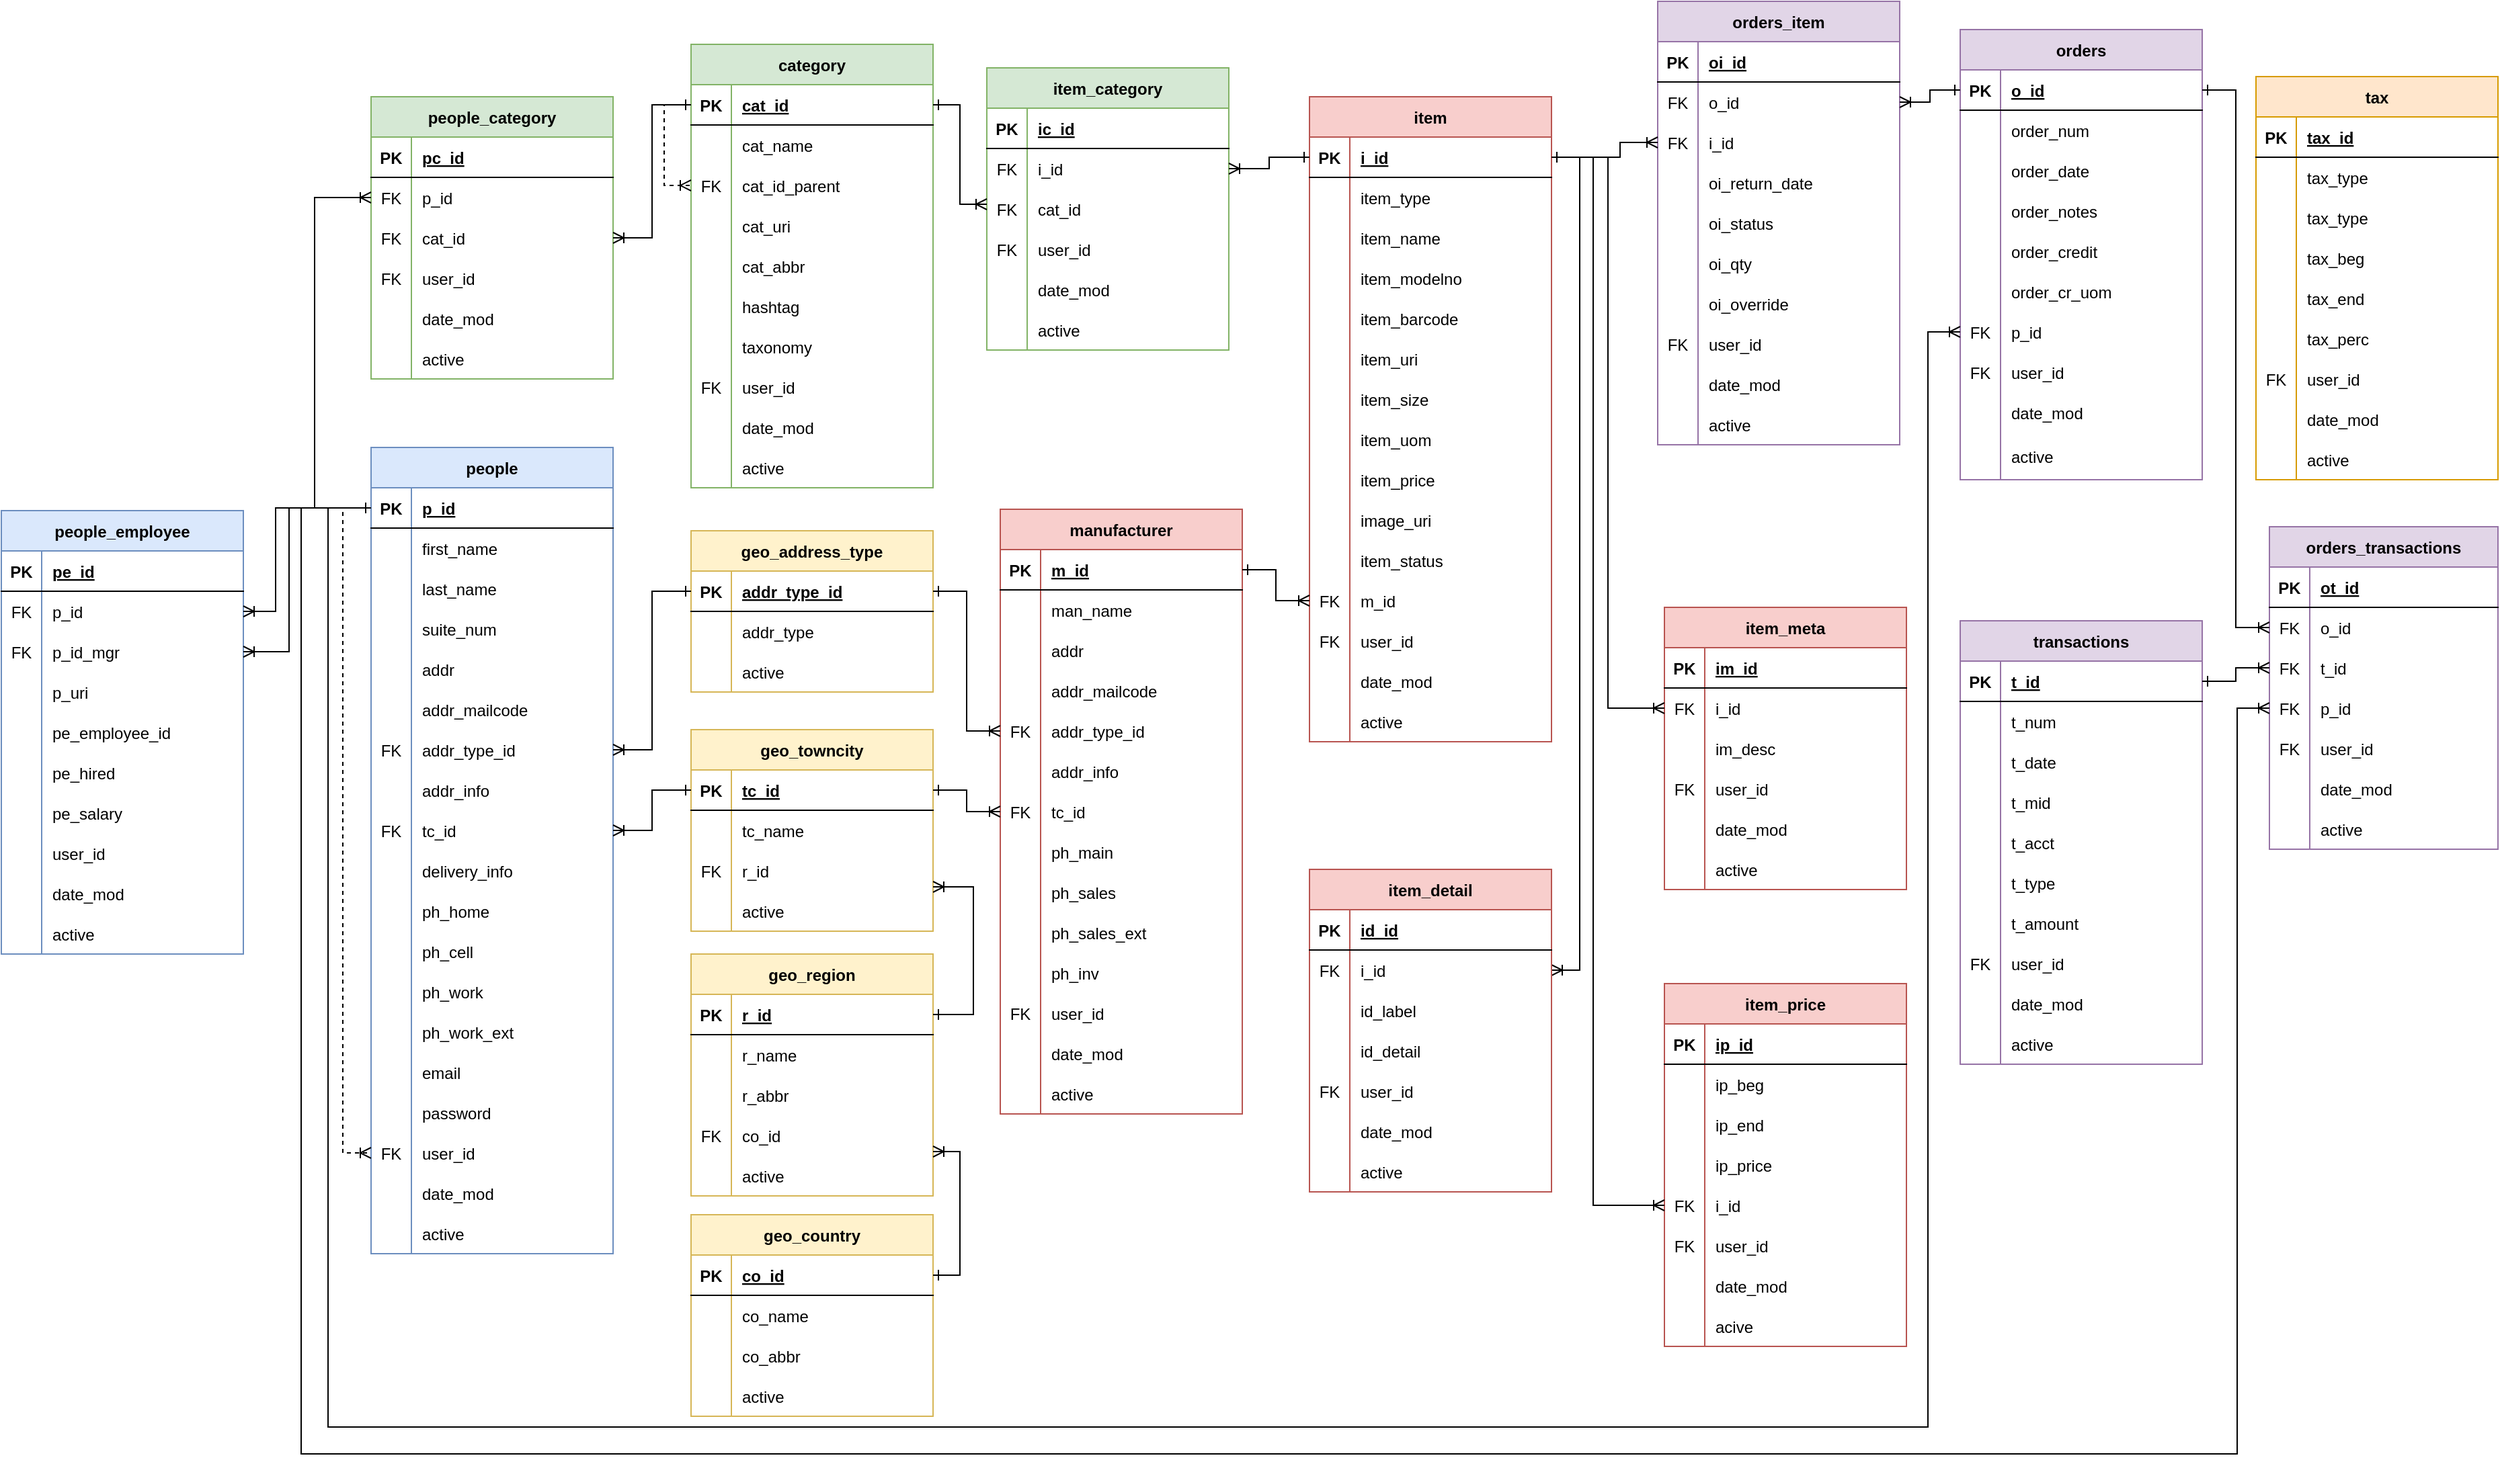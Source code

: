<mxfile version="16.5.1" type="device"><diagram id="R2lEEEUBdFMjLlhIrx00" name="boxstore"><mxGraphModel dx="1818" dy="2182" grid="1" gridSize="10" guides="1" tooltips="1" connect="1" arrows="1" fold="1" page="1" pageScale="1" pageWidth="850" pageHeight="1100" math="0" shadow="0" extFonts="Permanent Marker^https://fonts.googleapis.com/css?family=Permanent+Marker"><root><mxCell id="0"/><mxCell id="1" parent="0"/><mxCell id="jvALPSlBr8zSTkTSz7bC-1" value="people" style="shape=table;startSize=30;container=1;collapsible=1;childLayout=tableLayout;fixedRows=1;rowLines=0;fontStyle=1;align=center;resizeLast=1;fillColor=#dae8fc;strokeColor=#6c8ebf;" parent="1" vertex="1"><mxGeometry x="281" y="-759" width="180" height="600" as="geometry"/></mxCell><mxCell id="jvALPSlBr8zSTkTSz7bC-2" value="" style="shape=tableRow;horizontal=0;startSize=0;swimlaneHead=0;swimlaneBody=0;fillColor=none;collapsible=0;dropTarget=0;points=[[0,0.5],[1,0.5]];portConstraint=eastwest;top=0;left=0;right=0;bottom=1;" parent="jvALPSlBr8zSTkTSz7bC-1" vertex="1"><mxGeometry y="30" width="180" height="30" as="geometry"/></mxCell><mxCell id="jvALPSlBr8zSTkTSz7bC-3" value="PK" style="shape=partialRectangle;connectable=0;fillColor=none;top=0;left=0;bottom=0;right=0;fontStyle=1;overflow=hidden;" parent="jvALPSlBr8zSTkTSz7bC-2" vertex="1"><mxGeometry width="30" height="30" as="geometry"><mxRectangle width="30" height="30" as="alternateBounds"/></mxGeometry></mxCell><mxCell id="jvALPSlBr8zSTkTSz7bC-4" value="p_id" style="shape=partialRectangle;connectable=0;fillColor=none;top=0;left=0;bottom=0;right=0;align=left;spacingLeft=6;fontStyle=5;overflow=hidden;" parent="jvALPSlBr8zSTkTSz7bC-2" vertex="1"><mxGeometry x="30" width="150" height="30" as="geometry"><mxRectangle width="150" height="30" as="alternateBounds"/></mxGeometry></mxCell><mxCell id="jvALPSlBr8zSTkTSz7bC-5" value="" style="shape=tableRow;horizontal=0;startSize=0;swimlaneHead=0;swimlaneBody=0;fillColor=none;collapsible=0;dropTarget=0;points=[[0,0.5],[1,0.5]];portConstraint=eastwest;top=0;left=0;right=0;bottom=0;" parent="jvALPSlBr8zSTkTSz7bC-1" vertex="1"><mxGeometry y="60" width="180" height="30" as="geometry"/></mxCell><mxCell id="jvALPSlBr8zSTkTSz7bC-6" value="" style="shape=partialRectangle;connectable=0;fillColor=none;top=0;left=0;bottom=0;right=0;editable=1;overflow=hidden;" parent="jvALPSlBr8zSTkTSz7bC-5" vertex="1"><mxGeometry width="30" height="30" as="geometry"><mxRectangle width="30" height="30" as="alternateBounds"/></mxGeometry></mxCell><mxCell id="jvALPSlBr8zSTkTSz7bC-7" value="first_name" style="shape=partialRectangle;connectable=0;fillColor=none;top=0;left=0;bottom=0;right=0;align=left;spacingLeft=6;overflow=hidden;" parent="jvALPSlBr8zSTkTSz7bC-5" vertex="1"><mxGeometry x="30" width="150" height="30" as="geometry"><mxRectangle width="150" height="30" as="alternateBounds"/></mxGeometry></mxCell><mxCell id="jvALPSlBr8zSTkTSz7bC-8" value="" style="shape=tableRow;horizontal=0;startSize=0;swimlaneHead=0;swimlaneBody=0;fillColor=none;collapsible=0;dropTarget=0;points=[[0,0.5],[1,0.5]];portConstraint=eastwest;top=0;left=0;right=0;bottom=0;" parent="jvALPSlBr8zSTkTSz7bC-1" vertex="1"><mxGeometry y="90" width="180" height="30" as="geometry"/></mxCell><mxCell id="jvALPSlBr8zSTkTSz7bC-9" value="" style="shape=partialRectangle;connectable=0;fillColor=none;top=0;left=0;bottom=0;right=0;editable=1;overflow=hidden;" parent="jvALPSlBr8zSTkTSz7bC-8" vertex="1"><mxGeometry width="30" height="30" as="geometry"><mxRectangle width="30" height="30" as="alternateBounds"/></mxGeometry></mxCell><mxCell id="jvALPSlBr8zSTkTSz7bC-10" value="last_name" style="shape=partialRectangle;connectable=0;fillColor=none;top=0;left=0;bottom=0;right=0;align=left;spacingLeft=6;overflow=hidden;" parent="jvALPSlBr8zSTkTSz7bC-8" vertex="1"><mxGeometry x="30" width="150" height="30" as="geometry"><mxRectangle width="150" height="30" as="alternateBounds"/></mxGeometry></mxCell><mxCell id="jvALPSlBr8zSTkTSz7bC-11" value="" style="shape=tableRow;horizontal=0;startSize=0;swimlaneHead=0;swimlaneBody=0;fillColor=none;collapsible=0;dropTarget=0;points=[[0,0.5],[1,0.5]];portConstraint=eastwest;top=0;left=0;right=0;bottom=0;" parent="jvALPSlBr8zSTkTSz7bC-1" vertex="1"><mxGeometry y="120" width="180" height="30" as="geometry"/></mxCell><mxCell id="jvALPSlBr8zSTkTSz7bC-12" value="" style="shape=partialRectangle;connectable=0;fillColor=none;top=0;left=0;bottom=0;right=0;editable=1;overflow=hidden;" parent="jvALPSlBr8zSTkTSz7bC-11" vertex="1"><mxGeometry width="30" height="30" as="geometry"><mxRectangle width="30" height="30" as="alternateBounds"/></mxGeometry></mxCell><mxCell id="jvALPSlBr8zSTkTSz7bC-13" value="suite_num" style="shape=partialRectangle;connectable=0;fillColor=none;top=0;left=0;bottom=0;right=0;align=left;spacingLeft=6;overflow=hidden;" parent="jvALPSlBr8zSTkTSz7bC-11" vertex="1"><mxGeometry x="30" width="150" height="30" as="geometry"><mxRectangle width="150" height="30" as="alternateBounds"/></mxGeometry></mxCell><mxCell id="jvALPSlBr8zSTkTSz7bC-14" value="" style="shape=tableRow;horizontal=0;startSize=0;swimlaneHead=0;swimlaneBody=0;fillColor=none;collapsible=0;dropTarget=0;points=[[0,0.5],[1,0.5]];portConstraint=eastwest;top=0;left=0;right=0;bottom=0;" parent="jvALPSlBr8zSTkTSz7bC-1" vertex="1"><mxGeometry y="150" width="180" height="30" as="geometry"/></mxCell><mxCell id="jvALPSlBr8zSTkTSz7bC-15" value="" style="shape=partialRectangle;connectable=0;fillColor=none;top=0;left=0;bottom=0;right=0;editable=1;overflow=hidden;" parent="jvALPSlBr8zSTkTSz7bC-14" vertex="1"><mxGeometry width="30" height="30" as="geometry"><mxRectangle width="30" height="30" as="alternateBounds"/></mxGeometry></mxCell><mxCell id="jvALPSlBr8zSTkTSz7bC-16" value="addr" style="shape=partialRectangle;connectable=0;fillColor=none;top=0;left=0;bottom=0;right=0;align=left;spacingLeft=6;overflow=hidden;" parent="jvALPSlBr8zSTkTSz7bC-14" vertex="1"><mxGeometry x="30" width="150" height="30" as="geometry"><mxRectangle width="150" height="30" as="alternateBounds"/></mxGeometry></mxCell><mxCell id="jvALPSlBr8zSTkTSz7bC-17" value="" style="shape=tableRow;horizontal=0;startSize=0;swimlaneHead=0;swimlaneBody=0;fillColor=none;collapsible=0;dropTarget=0;points=[[0,0.5],[1,0.5]];portConstraint=eastwest;top=0;left=0;right=0;bottom=0;" parent="jvALPSlBr8zSTkTSz7bC-1" vertex="1"><mxGeometry y="180" width="180" height="30" as="geometry"/></mxCell><mxCell id="jvALPSlBr8zSTkTSz7bC-18" value="" style="shape=partialRectangle;connectable=0;fillColor=none;top=0;left=0;bottom=0;right=0;editable=1;overflow=hidden;" parent="jvALPSlBr8zSTkTSz7bC-17" vertex="1"><mxGeometry width="30" height="30" as="geometry"><mxRectangle width="30" height="30" as="alternateBounds"/></mxGeometry></mxCell><mxCell id="jvALPSlBr8zSTkTSz7bC-19" value="addr_mailcode" style="shape=partialRectangle;connectable=0;fillColor=none;top=0;left=0;bottom=0;right=0;align=left;spacingLeft=6;overflow=hidden;" parent="jvALPSlBr8zSTkTSz7bC-17" vertex="1"><mxGeometry x="30" width="150" height="30" as="geometry"><mxRectangle width="150" height="30" as="alternateBounds"/></mxGeometry></mxCell><mxCell id="jvALPSlBr8zSTkTSz7bC-20" value="" style="shape=tableRow;horizontal=0;startSize=0;swimlaneHead=0;swimlaneBody=0;fillColor=none;collapsible=0;dropTarget=0;points=[[0,0.5],[1,0.5]];portConstraint=eastwest;top=0;left=0;right=0;bottom=0;" parent="jvALPSlBr8zSTkTSz7bC-1" vertex="1"><mxGeometry y="210" width="180" height="30" as="geometry"/></mxCell><mxCell id="jvALPSlBr8zSTkTSz7bC-21" value="FK" style="shape=partialRectangle;connectable=0;fillColor=none;top=0;left=0;bottom=0;right=0;editable=1;overflow=hidden;" parent="jvALPSlBr8zSTkTSz7bC-20" vertex="1"><mxGeometry width="30" height="30" as="geometry"><mxRectangle width="30" height="30" as="alternateBounds"/></mxGeometry></mxCell><mxCell id="jvALPSlBr8zSTkTSz7bC-22" value="addr_type_id" style="shape=partialRectangle;connectable=0;fillColor=none;top=0;left=0;bottom=0;right=0;align=left;spacingLeft=6;overflow=hidden;" parent="jvALPSlBr8zSTkTSz7bC-20" vertex="1"><mxGeometry x="30" width="150" height="30" as="geometry"><mxRectangle width="150" height="30" as="alternateBounds"/></mxGeometry></mxCell><mxCell id="jvALPSlBr8zSTkTSz7bC-23" value="" style="shape=tableRow;horizontal=0;startSize=0;swimlaneHead=0;swimlaneBody=0;fillColor=none;collapsible=0;dropTarget=0;points=[[0,0.5],[1,0.5]];portConstraint=eastwest;top=0;left=0;right=0;bottom=0;" parent="jvALPSlBr8zSTkTSz7bC-1" vertex="1"><mxGeometry y="240" width="180" height="30" as="geometry"/></mxCell><mxCell id="jvALPSlBr8zSTkTSz7bC-24" value="" style="shape=partialRectangle;connectable=0;fillColor=none;top=0;left=0;bottom=0;right=0;editable=1;overflow=hidden;" parent="jvALPSlBr8zSTkTSz7bC-23" vertex="1"><mxGeometry width="30" height="30" as="geometry"><mxRectangle width="30" height="30" as="alternateBounds"/></mxGeometry></mxCell><mxCell id="jvALPSlBr8zSTkTSz7bC-25" value="addr_info" style="shape=partialRectangle;connectable=0;fillColor=none;top=0;left=0;bottom=0;right=0;align=left;spacingLeft=6;overflow=hidden;" parent="jvALPSlBr8zSTkTSz7bC-23" vertex="1"><mxGeometry x="30" width="150" height="30" as="geometry"><mxRectangle width="150" height="30" as="alternateBounds"/></mxGeometry></mxCell><mxCell id="jvALPSlBr8zSTkTSz7bC-26" value="" style="shape=tableRow;horizontal=0;startSize=0;swimlaneHead=0;swimlaneBody=0;fillColor=none;collapsible=0;dropTarget=0;points=[[0,0.5],[1,0.5]];portConstraint=eastwest;top=0;left=0;right=0;bottom=0;" parent="jvALPSlBr8zSTkTSz7bC-1" vertex="1"><mxGeometry y="270" width="180" height="30" as="geometry"/></mxCell><mxCell id="jvALPSlBr8zSTkTSz7bC-27" value="FK" style="shape=partialRectangle;connectable=0;fillColor=none;top=0;left=0;bottom=0;right=0;editable=1;overflow=hidden;" parent="jvALPSlBr8zSTkTSz7bC-26" vertex="1"><mxGeometry width="30" height="30" as="geometry"><mxRectangle width="30" height="30" as="alternateBounds"/></mxGeometry></mxCell><mxCell id="jvALPSlBr8zSTkTSz7bC-28" value="tc_id" style="shape=partialRectangle;connectable=0;fillColor=none;top=0;left=0;bottom=0;right=0;align=left;spacingLeft=6;overflow=hidden;" parent="jvALPSlBr8zSTkTSz7bC-26" vertex="1"><mxGeometry x="30" width="150" height="30" as="geometry"><mxRectangle width="150" height="30" as="alternateBounds"/></mxGeometry></mxCell><mxCell id="jvALPSlBr8zSTkTSz7bC-29" value="" style="shape=tableRow;horizontal=0;startSize=0;swimlaneHead=0;swimlaneBody=0;fillColor=none;collapsible=0;dropTarget=0;points=[[0,0.5],[1,0.5]];portConstraint=eastwest;top=0;left=0;right=0;bottom=0;" parent="jvALPSlBr8zSTkTSz7bC-1" vertex="1"><mxGeometry y="300" width="180" height="30" as="geometry"/></mxCell><mxCell id="jvALPSlBr8zSTkTSz7bC-30" value="" style="shape=partialRectangle;connectable=0;fillColor=none;top=0;left=0;bottom=0;right=0;editable=1;overflow=hidden;" parent="jvALPSlBr8zSTkTSz7bC-29" vertex="1"><mxGeometry width="30" height="30" as="geometry"><mxRectangle width="30" height="30" as="alternateBounds"/></mxGeometry></mxCell><mxCell id="jvALPSlBr8zSTkTSz7bC-31" value="delivery_info" style="shape=partialRectangle;connectable=0;fillColor=none;top=0;left=0;bottom=0;right=0;align=left;spacingLeft=6;overflow=hidden;" parent="jvALPSlBr8zSTkTSz7bC-29" vertex="1"><mxGeometry x="30" width="150" height="30" as="geometry"><mxRectangle width="150" height="30" as="alternateBounds"/></mxGeometry></mxCell><mxCell id="jvALPSlBr8zSTkTSz7bC-32" value="" style="shape=tableRow;horizontal=0;startSize=0;swimlaneHead=0;swimlaneBody=0;fillColor=none;collapsible=0;dropTarget=0;points=[[0,0.5],[1,0.5]];portConstraint=eastwest;top=0;left=0;right=0;bottom=0;" parent="jvALPSlBr8zSTkTSz7bC-1" vertex="1"><mxGeometry y="330" width="180" height="30" as="geometry"/></mxCell><mxCell id="jvALPSlBr8zSTkTSz7bC-33" value="" style="shape=partialRectangle;connectable=0;fillColor=none;top=0;left=0;bottom=0;right=0;editable=1;overflow=hidden;" parent="jvALPSlBr8zSTkTSz7bC-32" vertex="1"><mxGeometry width="30" height="30" as="geometry"><mxRectangle width="30" height="30" as="alternateBounds"/></mxGeometry></mxCell><mxCell id="jvALPSlBr8zSTkTSz7bC-34" value="ph_home" style="shape=partialRectangle;connectable=0;fillColor=none;top=0;left=0;bottom=0;right=0;align=left;spacingLeft=6;overflow=hidden;" parent="jvALPSlBr8zSTkTSz7bC-32" vertex="1"><mxGeometry x="30" width="150" height="30" as="geometry"><mxRectangle width="150" height="30" as="alternateBounds"/></mxGeometry></mxCell><mxCell id="jvALPSlBr8zSTkTSz7bC-35" value="" style="shape=tableRow;horizontal=0;startSize=0;swimlaneHead=0;swimlaneBody=0;fillColor=none;collapsible=0;dropTarget=0;points=[[0,0.5],[1,0.5]];portConstraint=eastwest;top=0;left=0;right=0;bottom=0;" parent="jvALPSlBr8zSTkTSz7bC-1" vertex="1"><mxGeometry y="360" width="180" height="30" as="geometry"/></mxCell><mxCell id="jvALPSlBr8zSTkTSz7bC-36" value="" style="shape=partialRectangle;connectable=0;fillColor=none;top=0;left=0;bottom=0;right=0;editable=1;overflow=hidden;" parent="jvALPSlBr8zSTkTSz7bC-35" vertex="1"><mxGeometry width="30" height="30" as="geometry"><mxRectangle width="30" height="30" as="alternateBounds"/></mxGeometry></mxCell><mxCell id="jvALPSlBr8zSTkTSz7bC-37" value="ph_cell" style="shape=partialRectangle;connectable=0;fillColor=none;top=0;left=0;bottom=0;right=0;align=left;spacingLeft=6;overflow=hidden;" parent="jvALPSlBr8zSTkTSz7bC-35" vertex="1"><mxGeometry x="30" width="150" height="30" as="geometry"><mxRectangle width="150" height="30" as="alternateBounds"/></mxGeometry></mxCell><mxCell id="jvALPSlBr8zSTkTSz7bC-38" value="" style="shape=tableRow;horizontal=0;startSize=0;swimlaneHead=0;swimlaneBody=0;fillColor=none;collapsible=0;dropTarget=0;points=[[0,0.5],[1,0.5]];portConstraint=eastwest;top=0;left=0;right=0;bottom=0;" parent="jvALPSlBr8zSTkTSz7bC-1" vertex="1"><mxGeometry y="390" width="180" height="30" as="geometry"/></mxCell><mxCell id="jvALPSlBr8zSTkTSz7bC-39" value="" style="shape=partialRectangle;connectable=0;fillColor=none;top=0;left=0;bottom=0;right=0;editable=1;overflow=hidden;" parent="jvALPSlBr8zSTkTSz7bC-38" vertex="1"><mxGeometry width="30" height="30" as="geometry"><mxRectangle width="30" height="30" as="alternateBounds"/></mxGeometry></mxCell><mxCell id="jvALPSlBr8zSTkTSz7bC-40" value="ph_work" style="shape=partialRectangle;connectable=0;fillColor=none;top=0;left=0;bottom=0;right=0;align=left;spacingLeft=6;overflow=hidden;" parent="jvALPSlBr8zSTkTSz7bC-38" vertex="1"><mxGeometry x="30" width="150" height="30" as="geometry"><mxRectangle width="150" height="30" as="alternateBounds"/></mxGeometry></mxCell><mxCell id="jvALPSlBr8zSTkTSz7bC-41" value="" style="shape=tableRow;horizontal=0;startSize=0;swimlaneHead=0;swimlaneBody=0;fillColor=none;collapsible=0;dropTarget=0;points=[[0,0.5],[1,0.5]];portConstraint=eastwest;top=0;left=0;right=0;bottom=0;" parent="jvALPSlBr8zSTkTSz7bC-1" vertex="1"><mxGeometry y="420" width="180" height="30" as="geometry"/></mxCell><mxCell id="jvALPSlBr8zSTkTSz7bC-42" value="" style="shape=partialRectangle;connectable=0;fillColor=none;top=0;left=0;bottom=0;right=0;editable=1;overflow=hidden;" parent="jvALPSlBr8zSTkTSz7bC-41" vertex="1"><mxGeometry width="30" height="30" as="geometry"><mxRectangle width="30" height="30" as="alternateBounds"/></mxGeometry></mxCell><mxCell id="jvALPSlBr8zSTkTSz7bC-43" value="ph_work_ext" style="shape=partialRectangle;connectable=0;fillColor=none;top=0;left=0;bottom=0;right=0;align=left;spacingLeft=6;overflow=hidden;" parent="jvALPSlBr8zSTkTSz7bC-41" vertex="1"><mxGeometry x="30" width="150" height="30" as="geometry"><mxRectangle width="150" height="30" as="alternateBounds"/></mxGeometry></mxCell><mxCell id="jvALPSlBr8zSTkTSz7bC-44" value="" style="shape=tableRow;horizontal=0;startSize=0;swimlaneHead=0;swimlaneBody=0;fillColor=none;collapsible=0;dropTarget=0;points=[[0,0.5],[1,0.5]];portConstraint=eastwest;top=0;left=0;right=0;bottom=0;" parent="jvALPSlBr8zSTkTSz7bC-1" vertex="1"><mxGeometry y="450" width="180" height="30" as="geometry"/></mxCell><mxCell id="jvALPSlBr8zSTkTSz7bC-45" value="" style="shape=partialRectangle;connectable=0;fillColor=none;top=0;left=0;bottom=0;right=0;editable=1;overflow=hidden;" parent="jvALPSlBr8zSTkTSz7bC-44" vertex="1"><mxGeometry width="30" height="30" as="geometry"><mxRectangle width="30" height="30" as="alternateBounds"/></mxGeometry></mxCell><mxCell id="jvALPSlBr8zSTkTSz7bC-46" value="email" style="shape=partialRectangle;connectable=0;fillColor=none;top=0;left=0;bottom=0;right=0;align=left;spacingLeft=6;overflow=hidden;" parent="jvALPSlBr8zSTkTSz7bC-44" vertex="1"><mxGeometry x="30" width="150" height="30" as="geometry"><mxRectangle width="150" height="30" as="alternateBounds"/></mxGeometry></mxCell><mxCell id="jvALPSlBr8zSTkTSz7bC-47" value="" style="shape=tableRow;horizontal=0;startSize=0;swimlaneHead=0;swimlaneBody=0;fillColor=none;collapsible=0;dropTarget=0;points=[[0,0.5],[1,0.5]];portConstraint=eastwest;top=0;left=0;right=0;bottom=0;" parent="jvALPSlBr8zSTkTSz7bC-1" vertex="1"><mxGeometry y="480" width="180" height="30" as="geometry"/></mxCell><mxCell id="jvALPSlBr8zSTkTSz7bC-48" value="" style="shape=partialRectangle;connectable=0;fillColor=none;top=0;left=0;bottom=0;right=0;editable=1;overflow=hidden;" parent="jvALPSlBr8zSTkTSz7bC-47" vertex="1"><mxGeometry width="30" height="30" as="geometry"><mxRectangle width="30" height="30" as="alternateBounds"/></mxGeometry></mxCell><mxCell id="jvALPSlBr8zSTkTSz7bC-49" value="password" style="shape=partialRectangle;connectable=0;fillColor=none;top=0;left=0;bottom=0;right=0;align=left;spacingLeft=6;overflow=hidden;" parent="jvALPSlBr8zSTkTSz7bC-47" vertex="1"><mxGeometry x="30" width="150" height="30" as="geometry"><mxRectangle width="150" height="30" as="alternateBounds"/></mxGeometry></mxCell><mxCell id="jvALPSlBr8zSTkTSz7bC-50" value="" style="shape=tableRow;horizontal=0;startSize=0;swimlaneHead=0;swimlaneBody=0;fillColor=none;collapsible=0;dropTarget=0;points=[[0,0.5],[1,0.5]];portConstraint=eastwest;top=0;left=0;right=0;bottom=0;" parent="jvALPSlBr8zSTkTSz7bC-1" vertex="1"><mxGeometry y="510" width="180" height="30" as="geometry"/></mxCell><mxCell id="jvALPSlBr8zSTkTSz7bC-51" value="FK" style="shape=partialRectangle;connectable=0;fillColor=none;top=0;left=0;bottom=0;right=0;editable=1;overflow=hidden;" parent="jvALPSlBr8zSTkTSz7bC-50" vertex="1"><mxGeometry width="30" height="30" as="geometry"><mxRectangle width="30" height="30" as="alternateBounds"/></mxGeometry></mxCell><mxCell id="jvALPSlBr8zSTkTSz7bC-52" value="user_id" style="shape=partialRectangle;connectable=0;fillColor=none;top=0;left=0;bottom=0;right=0;align=left;spacingLeft=6;overflow=hidden;" parent="jvALPSlBr8zSTkTSz7bC-50" vertex="1"><mxGeometry x="30" width="150" height="30" as="geometry"><mxRectangle width="150" height="30" as="alternateBounds"/></mxGeometry></mxCell><mxCell id="jvALPSlBr8zSTkTSz7bC-53" value="" style="shape=tableRow;horizontal=0;startSize=0;swimlaneHead=0;swimlaneBody=0;fillColor=none;collapsible=0;dropTarget=0;points=[[0,0.5],[1,0.5]];portConstraint=eastwest;top=0;left=0;right=0;bottom=0;" parent="jvALPSlBr8zSTkTSz7bC-1" vertex="1"><mxGeometry y="540" width="180" height="30" as="geometry"/></mxCell><mxCell id="jvALPSlBr8zSTkTSz7bC-54" value="" style="shape=partialRectangle;connectable=0;fillColor=none;top=0;left=0;bottom=0;right=0;editable=1;overflow=hidden;" parent="jvALPSlBr8zSTkTSz7bC-53" vertex="1"><mxGeometry width="30" height="30" as="geometry"><mxRectangle width="30" height="30" as="alternateBounds"/></mxGeometry></mxCell><mxCell id="jvALPSlBr8zSTkTSz7bC-55" value="date_mod" style="shape=partialRectangle;connectable=0;fillColor=none;top=0;left=0;bottom=0;right=0;align=left;spacingLeft=6;overflow=hidden;" parent="jvALPSlBr8zSTkTSz7bC-53" vertex="1"><mxGeometry x="30" width="150" height="30" as="geometry"><mxRectangle width="150" height="30" as="alternateBounds"/></mxGeometry></mxCell><mxCell id="jvALPSlBr8zSTkTSz7bC-56" value="" style="shape=tableRow;horizontal=0;startSize=0;swimlaneHead=0;swimlaneBody=0;fillColor=none;collapsible=0;dropTarget=0;points=[[0,0.5],[1,0.5]];portConstraint=eastwest;top=0;left=0;right=0;bottom=0;" parent="jvALPSlBr8zSTkTSz7bC-1" vertex="1"><mxGeometry y="570" width="180" height="30" as="geometry"/></mxCell><mxCell id="jvALPSlBr8zSTkTSz7bC-57" value="" style="shape=partialRectangle;connectable=0;fillColor=none;top=0;left=0;bottom=0;right=0;editable=1;overflow=hidden;" parent="jvALPSlBr8zSTkTSz7bC-56" vertex="1"><mxGeometry width="30" height="30" as="geometry"><mxRectangle width="30" height="30" as="alternateBounds"/></mxGeometry></mxCell><mxCell id="jvALPSlBr8zSTkTSz7bC-58" value="active" style="shape=partialRectangle;connectable=0;fillColor=none;top=0;left=0;bottom=0;right=0;align=left;spacingLeft=6;overflow=hidden;" parent="jvALPSlBr8zSTkTSz7bC-56" vertex="1"><mxGeometry x="30" width="150" height="30" as="geometry"><mxRectangle width="150" height="30" as="alternateBounds"/></mxGeometry></mxCell><mxCell id="jvALPSlBr8zSTkTSz7bC-516" value="" style="edgeStyle=orthogonalEdgeStyle;fontSize=12;html=1;endArrow=ERoneToMany;endFill=0;rounded=0;strokeWidth=1;jumpSize=6;strokeColor=default;dashed=1;startArrow=ERone;startFill=0;" parent="jvALPSlBr8zSTkTSz7bC-1" source="jvALPSlBr8zSTkTSz7bC-2" target="jvALPSlBr8zSTkTSz7bC-50" edge="1"><mxGeometry width="100" height="100" relative="1" as="geometry"><mxPoint x="290" y="310" as="sourcePoint"/><mxPoint x="-119" y="549" as="targetPoint"/><Array as="points"><mxPoint x="-21" y="45"/><mxPoint x="-21" y="525"/></Array></mxGeometry></mxCell><mxCell id="jvALPSlBr8zSTkTSz7bC-59" value="people_employee" style="shape=table;startSize=30;container=1;collapsible=1;childLayout=tableLayout;fixedRows=1;rowLines=0;fontStyle=1;align=center;resizeLast=1;fillColor=#dae8fc;strokeColor=#6c8ebf;" parent="1" vertex="1"><mxGeometry x="6" y="-712" width="180" height="330" as="geometry"/></mxCell><mxCell id="jvALPSlBr8zSTkTSz7bC-60" value="" style="shape=tableRow;horizontal=0;startSize=0;swimlaneHead=0;swimlaneBody=0;fillColor=none;collapsible=0;dropTarget=0;points=[[0,0.5],[1,0.5]];portConstraint=eastwest;top=0;left=0;right=0;bottom=1;" parent="jvALPSlBr8zSTkTSz7bC-59" vertex="1"><mxGeometry y="30" width="180" height="30" as="geometry"/></mxCell><mxCell id="jvALPSlBr8zSTkTSz7bC-61" value="PK" style="shape=partialRectangle;connectable=0;fillColor=none;top=0;left=0;bottom=0;right=0;fontStyle=1;overflow=hidden;" parent="jvALPSlBr8zSTkTSz7bC-60" vertex="1"><mxGeometry width="30" height="30" as="geometry"><mxRectangle width="30" height="30" as="alternateBounds"/></mxGeometry></mxCell><mxCell id="jvALPSlBr8zSTkTSz7bC-62" value="pe_id" style="shape=partialRectangle;connectable=0;fillColor=none;top=0;left=0;bottom=0;right=0;align=left;spacingLeft=6;fontStyle=5;overflow=hidden;" parent="jvALPSlBr8zSTkTSz7bC-60" vertex="1"><mxGeometry x="30" width="150" height="30" as="geometry"><mxRectangle width="150" height="30" as="alternateBounds"/></mxGeometry></mxCell><mxCell id="jvALPSlBr8zSTkTSz7bC-63" value="" style="shape=tableRow;horizontal=0;startSize=0;swimlaneHead=0;swimlaneBody=0;fillColor=none;collapsible=0;dropTarget=0;points=[[0,0.5],[1,0.5]];portConstraint=eastwest;top=0;left=0;right=0;bottom=0;" parent="jvALPSlBr8zSTkTSz7bC-59" vertex="1"><mxGeometry y="60" width="180" height="30" as="geometry"/></mxCell><mxCell id="jvALPSlBr8zSTkTSz7bC-64" value="FK" style="shape=partialRectangle;connectable=0;fillColor=none;top=0;left=0;bottom=0;right=0;editable=1;overflow=hidden;" parent="jvALPSlBr8zSTkTSz7bC-63" vertex="1"><mxGeometry width="30" height="30" as="geometry"><mxRectangle width="30" height="30" as="alternateBounds"/></mxGeometry></mxCell><mxCell id="jvALPSlBr8zSTkTSz7bC-65" value="p_id" style="shape=partialRectangle;connectable=0;fillColor=none;top=0;left=0;bottom=0;right=0;align=left;spacingLeft=6;overflow=hidden;" parent="jvALPSlBr8zSTkTSz7bC-63" vertex="1"><mxGeometry x="30" width="150" height="30" as="geometry"><mxRectangle width="150" height="30" as="alternateBounds"/></mxGeometry></mxCell><mxCell id="jvALPSlBr8zSTkTSz7bC-66" value="" style="shape=tableRow;horizontal=0;startSize=0;swimlaneHead=0;swimlaneBody=0;fillColor=none;collapsible=0;dropTarget=0;points=[[0,0.5],[1,0.5]];portConstraint=eastwest;top=0;left=0;right=0;bottom=0;" parent="jvALPSlBr8zSTkTSz7bC-59" vertex="1"><mxGeometry y="90" width="180" height="30" as="geometry"/></mxCell><mxCell id="jvALPSlBr8zSTkTSz7bC-67" value="FK" style="shape=partialRectangle;connectable=0;fillColor=none;top=0;left=0;bottom=0;right=0;editable=1;overflow=hidden;" parent="jvALPSlBr8zSTkTSz7bC-66" vertex="1"><mxGeometry width="30" height="30" as="geometry"><mxRectangle width="30" height="30" as="alternateBounds"/></mxGeometry></mxCell><mxCell id="jvALPSlBr8zSTkTSz7bC-68" value="p_id_mgr" style="shape=partialRectangle;connectable=0;fillColor=none;top=0;left=0;bottom=0;right=0;align=left;spacingLeft=6;overflow=hidden;" parent="jvALPSlBr8zSTkTSz7bC-66" vertex="1"><mxGeometry x="30" width="150" height="30" as="geometry"><mxRectangle width="150" height="30" as="alternateBounds"/></mxGeometry></mxCell><mxCell id="jvALPSlBr8zSTkTSz7bC-69" value="" style="shape=tableRow;horizontal=0;startSize=0;swimlaneHead=0;swimlaneBody=0;fillColor=none;collapsible=0;dropTarget=0;points=[[0,0.5],[1,0.5]];portConstraint=eastwest;top=0;left=0;right=0;bottom=0;" parent="jvALPSlBr8zSTkTSz7bC-59" vertex="1"><mxGeometry y="120" width="180" height="30" as="geometry"/></mxCell><mxCell id="jvALPSlBr8zSTkTSz7bC-70" value="" style="shape=partialRectangle;connectable=0;fillColor=none;top=0;left=0;bottom=0;right=0;editable=1;overflow=hidden;" parent="jvALPSlBr8zSTkTSz7bC-69" vertex="1"><mxGeometry width="30" height="30" as="geometry"><mxRectangle width="30" height="30" as="alternateBounds"/></mxGeometry></mxCell><mxCell id="jvALPSlBr8zSTkTSz7bC-71" value="p_uri" style="shape=partialRectangle;connectable=0;fillColor=none;top=0;left=0;bottom=0;right=0;align=left;spacingLeft=6;overflow=hidden;" parent="jvALPSlBr8zSTkTSz7bC-69" vertex="1"><mxGeometry x="30" width="150" height="30" as="geometry"><mxRectangle width="150" height="30" as="alternateBounds"/></mxGeometry></mxCell><mxCell id="jvALPSlBr8zSTkTSz7bC-72" value="" style="shape=tableRow;horizontal=0;startSize=0;swimlaneHead=0;swimlaneBody=0;fillColor=none;collapsible=0;dropTarget=0;points=[[0,0.5],[1,0.5]];portConstraint=eastwest;top=0;left=0;right=0;bottom=0;" parent="jvALPSlBr8zSTkTSz7bC-59" vertex="1"><mxGeometry y="150" width="180" height="30" as="geometry"/></mxCell><mxCell id="jvALPSlBr8zSTkTSz7bC-73" value="" style="shape=partialRectangle;connectable=0;fillColor=none;top=0;left=0;bottom=0;right=0;editable=1;overflow=hidden;" parent="jvALPSlBr8zSTkTSz7bC-72" vertex="1"><mxGeometry width="30" height="30" as="geometry"><mxRectangle width="30" height="30" as="alternateBounds"/></mxGeometry></mxCell><mxCell id="jvALPSlBr8zSTkTSz7bC-74" value="pe_employee_id" style="shape=partialRectangle;connectable=0;fillColor=none;top=0;left=0;bottom=0;right=0;align=left;spacingLeft=6;overflow=hidden;" parent="jvALPSlBr8zSTkTSz7bC-72" vertex="1"><mxGeometry x="30" width="150" height="30" as="geometry"><mxRectangle width="150" height="30" as="alternateBounds"/></mxGeometry></mxCell><mxCell id="jvALPSlBr8zSTkTSz7bC-75" value="" style="shape=tableRow;horizontal=0;startSize=0;swimlaneHead=0;swimlaneBody=0;fillColor=none;collapsible=0;dropTarget=0;points=[[0,0.5],[1,0.5]];portConstraint=eastwest;top=0;left=0;right=0;bottom=0;" parent="jvALPSlBr8zSTkTSz7bC-59" vertex="1"><mxGeometry y="180" width="180" height="30" as="geometry"/></mxCell><mxCell id="jvALPSlBr8zSTkTSz7bC-76" value="" style="shape=partialRectangle;connectable=0;fillColor=none;top=0;left=0;bottom=0;right=0;editable=1;overflow=hidden;" parent="jvALPSlBr8zSTkTSz7bC-75" vertex="1"><mxGeometry width="30" height="30" as="geometry"><mxRectangle width="30" height="30" as="alternateBounds"/></mxGeometry></mxCell><mxCell id="jvALPSlBr8zSTkTSz7bC-77" value="pe_hired" style="shape=partialRectangle;connectable=0;fillColor=none;top=0;left=0;bottom=0;right=0;align=left;spacingLeft=6;overflow=hidden;" parent="jvALPSlBr8zSTkTSz7bC-75" vertex="1"><mxGeometry x="30" width="150" height="30" as="geometry"><mxRectangle width="150" height="30" as="alternateBounds"/></mxGeometry></mxCell><mxCell id="jvALPSlBr8zSTkTSz7bC-78" value="" style="shape=tableRow;horizontal=0;startSize=0;swimlaneHead=0;swimlaneBody=0;fillColor=none;collapsible=0;dropTarget=0;points=[[0,0.5],[1,0.5]];portConstraint=eastwest;top=0;left=0;right=0;bottom=0;" parent="jvALPSlBr8zSTkTSz7bC-59" vertex="1"><mxGeometry y="210" width="180" height="30" as="geometry"/></mxCell><mxCell id="jvALPSlBr8zSTkTSz7bC-79" value="" style="shape=partialRectangle;connectable=0;fillColor=none;top=0;left=0;bottom=0;right=0;editable=1;overflow=hidden;" parent="jvALPSlBr8zSTkTSz7bC-78" vertex="1"><mxGeometry width="30" height="30" as="geometry"><mxRectangle width="30" height="30" as="alternateBounds"/></mxGeometry></mxCell><mxCell id="jvALPSlBr8zSTkTSz7bC-80" value="pe_salary" style="shape=partialRectangle;connectable=0;fillColor=none;top=0;left=0;bottom=0;right=0;align=left;spacingLeft=6;overflow=hidden;" parent="jvALPSlBr8zSTkTSz7bC-78" vertex="1"><mxGeometry x="30" width="150" height="30" as="geometry"><mxRectangle width="150" height="30" as="alternateBounds"/></mxGeometry></mxCell><mxCell id="jvALPSlBr8zSTkTSz7bC-81" value="" style="shape=tableRow;horizontal=0;startSize=0;swimlaneHead=0;swimlaneBody=0;fillColor=none;collapsible=0;dropTarget=0;points=[[0,0.5],[1,0.5]];portConstraint=eastwest;top=0;left=0;right=0;bottom=0;" parent="jvALPSlBr8zSTkTSz7bC-59" vertex="1"><mxGeometry y="240" width="180" height="30" as="geometry"/></mxCell><mxCell id="jvALPSlBr8zSTkTSz7bC-82" value="" style="shape=partialRectangle;connectable=0;fillColor=none;top=0;left=0;bottom=0;right=0;editable=1;overflow=hidden;" parent="jvALPSlBr8zSTkTSz7bC-81" vertex="1"><mxGeometry width="30" height="30" as="geometry"><mxRectangle width="30" height="30" as="alternateBounds"/></mxGeometry></mxCell><mxCell id="jvALPSlBr8zSTkTSz7bC-83" value="user_id" style="shape=partialRectangle;connectable=0;fillColor=none;top=0;left=0;bottom=0;right=0;align=left;spacingLeft=6;overflow=hidden;" parent="jvALPSlBr8zSTkTSz7bC-81" vertex="1"><mxGeometry x="30" width="150" height="30" as="geometry"><mxRectangle width="150" height="30" as="alternateBounds"/></mxGeometry></mxCell><mxCell id="jvALPSlBr8zSTkTSz7bC-84" value="" style="shape=tableRow;horizontal=0;startSize=0;swimlaneHead=0;swimlaneBody=0;fillColor=none;collapsible=0;dropTarget=0;points=[[0,0.5],[1,0.5]];portConstraint=eastwest;top=0;left=0;right=0;bottom=0;" parent="jvALPSlBr8zSTkTSz7bC-59" vertex="1"><mxGeometry y="270" width="180" height="30" as="geometry"/></mxCell><mxCell id="jvALPSlBr8zSTkTSz7bC-85" value="" style="shape=partialRectangle;connectable=0;fillColor=none;top=0;left=0;bottom=0;right=0;editable=1;overflow=hidden;" parent="jvALPSlBr8zSTkTSz7bC-84" vertex="1"><mxGeometry width="30" height="30" as="geometry"><mxRectangle width="30" height="30" as="alternateBounds"/></mxGeometry></mxCell><mxCell id="jvALPSlBr8zSTkTSz7bC-86" value="date_mod" style="shape=partialRectangle;connectable=0;fillColor=none;top=0;left=0;bottom=0;right=0;align=left;spacingLeft=6;overflow=hidden;" parent="jvALPSlBr8zSTkTSz7bC-84" vertex="1"><mxGeometry x="30" width="150" height="30" as="geometry"><mxRectangle width="150" height="30" as="alternateBounds"/></mxGeometry></mxCell><mxCell id="jvALPSlBr8zSTkTSz7bC-87" value="" style="shape=tableRow;horizontal=0;startSize=0;swimlaneHead=0;swimlaneBody=0;fillColor=none;collapsible=0;dropTarget=0;points=[[0,0.5],[1,0.5]];portConstraint=eastwest;top=0;left=0;right=0;bottom=0;" parent="jvALPSlBr8zSTkTSz7bC-59" vertex="1"><mxGeometry y="300" width="180" height="30" as="geometry"/></mxCell><mxCell id="jvALPSlBr8zSTkTSz7bC-88" value="" style="shape=partialRectangle;connectable=0;fillColor=none;top=0;left=0;bottom=0;right=0;editable=1;overflow=hidden;" parent="jvALPSlBr8zSTkTSz7bC-87" vertex="1"><mxGeometry width="30" height="30" as="geometry"><mxRectangle width="30" height="30" as="alternateBounds"/></mxGeometry></mxCell><mxCell id="jvALPSlBr8zSTkTSz7bC-89" value="active  " style="shape=partialRectangle;connectable=0;fillColor=none;top=0;left=0;bottom=0;right=0;align=left;spacingLeft=6;overflow=hidden;" parent="jvALPSlBr8zSTkTSz7bC-87" vertex="1"><mxGeometry x="30" width="150" height="30" as="geometry"><mxRectangle width="150" height="30" as="alternateBounds"/></mxGeometry></mxCell><mxCell id="jvALPSlBr8zSTkTSz7bC-90" value="geo_country" style="shape=table;startSize=30;container=1;collapsible=1;childLayout=tableLayout;fixedRows=1;rowLines=0;fontStyle=1;align=center;resizeLast=1;fillColor=#fff2cc;strokeColor=#d6b656;" parent="1" vertex="1"><mxGeometry x="519" y="-188" width="180" height="150" as="geometry"/></mxCell><mxCell id="jvALPSlBr8zSTkTSz7bC-91" value="" style="shape=tableRow;horizontal=0;startSize=0;swimlaneHead=0;swimlaneBody=0;fillColor=none;collapsible=0;dropTarget=0;points=[[0,0.5],[1,0.5]];portConstraint=eastwest;top=0;left=0;right=0;bottom=1;" parent="jvALPSlBr8zSTkTSz7bC-90" vertex="1"><mxGeometry y="30" width="180" height="30" as="geometry"/></mxCell><mxCell id="jvALPSlBr8zSTkTSz7bC-92" value="PK" style="shape=partialRectangle;connectable=0;fillColor=none;top=0;left=0;bottom=0;right=0;fontStyle=1;overflow=hidden;" parent="jvALPSlBr8zSTkTSz7bC-91" vertex="1"><mxGeometry width="30" height="30" as="geometry"><mxRectangle width="30" height="30" as="alternateBounds"/></mxGeometry></mxCell><mxCell id="jvALPSlBr8zSTkTSz7bC-93" value="co_id" style="shape=partialRectangle;connectable=0;fillColor=none;top=0;left=0;bottom=0;right=0;align=left;spacingLeft=6;fontStyle=5;overflow=hidden;" parent="jvALPSlBr8zSTkTSz7bC-91" vertex="1"><mxGeometry x="30" width="150" height="30" as="geometry"><mxRectangle width="150" height="30" as="alternateBounds"/></mxGeometry></mxCell><mxCell id="jvALPSlBr8zSTkTSz7bC-94" value="" style="shape=tableRow;horizontal=0;startSize=0;swimlaneHead=0;swimlaneBody=0;fillColor=none;collapsible=0;dropTarget=0;points=[[0,0.5],[1,0.5]];portConstraint=eastwest;top=0;left=0;right=0;bottom=0;" parent="jvALPSlBr8zSTkTSz7bC-90" vertex="1"><mxGeometry y="60" width="180" height="30" as="geometry"/></mxCell><mxCell id="jvALPSlBr8zSTkTSz7bC-95" value="" style="shape=partialRectangle;connectable=0;fillColor=none;top=0;left=0;bottom=0;right=0;editable=1;overflow=hidden;" parent="jvALPSlBr8zSTkTSz7bC-94" vertex="1"><mxGeometry width="30" height="30" as="geometry"><mxRectangle width="30" height="30" as="alternateBounds"/></mxGeometry></mxCell><mxCell id="jvALPSlBr8zSTkTSz7bC-96" value="co_name" style="shape=partialRectangle;connectable=0;fillColor=none;top=0;left=0;bottom=0;right=0;align=left;spacingLeft=6;overflow=hidden;" parent="jvALPSlBr8zSTkTSz7bC-94" vertex="1"><mxGeometry x="30" width="150" height="30" as="geometry"><mxRectangle width="150" height="30" as="alternateBounds"/></mxGeometry></mxCell><mxCell id="jvALPSlBr8zSTkTSz7bC-97" value="" style="shape=tableRow;horizontal=0;startSize=0;swimlaneHead=0;swimlaneBody=0;fillColor=none;collapsible=0;dropTarget=0;points=[[0,0.5],[1,0.5]];portConstraint=eastwest;top=0;left=0;right=0;bottom=0;" parent="jvALPSlBr8zSTkTSz7bC-90" vertex="1"><mxGeometry y="90" width="180" height="30" as="geometry"/></mxCell><mxCell id="jvALPSlBr8zSTkTSz7bC-98" value="" style="shape=partialRectangle;connectable=0;fillColor=none;top=0;left=0;bottom=0;right=0;editable=1;overflow=hidden;" parent="jvALPSlBr8zSTkTSz7bC-97" vertex="1"><mxGeometry width="30" height="30" as="geometry"><mxRectangle width="30" height="30" as="alternateBounds"/></mxGeometry></mxCell><mxCell id="jvALPSlBr8zSTkTSz7bC-99" value="co_abbr" style="shape=partialRectangle;connectable=0;fillColor=none;top=0;left=0;bottom=0;right=0;align=left;spacingLeft=6;overflow=hidden;" parent="jvALPSlBr8zSTkTSz7bC-97" vertex="1"><mxGeometry x="30" width="150" height="30" as="geometry"><mxRectangle width="150" height="30" as="alternateBounds"/></mxGeometry></mxCell><mxCell id="jvALPSlBr8zSTkTSz7bC-100" value="" style="shape=tableRow;horizontal=0;startSize=0;swimlaneHead=0;swimlaneBody=0;fillColor=none;collapsible=0;dropTarget=0;points=[[0,0.5],[1,0.5]];portConstraint=eastwest;top=0;left=0;right=0;bottom=0;" parent="jvALPSlBr8zSTkTSz7bC-90" vertex="1"><mxGeometry y="120" width="180" height="30" as="geometry"/></mxCell><mxCell id="jvALPSlBr8zSTkTSz7bC-101" value="" style="shape=partialRectangle;connectable=0;fillColor=none;top=0;left=0;bottom=0;right=0;editable=1;overflow=hidden;" parent="jvALPSlBr8zSTkTSz7bC-100" vertex="1"><mxGeometry width="30" height="30" as="geometry"><mxRectangle width="30" height="30" as="alternateBounds"/></mxGeometry></mxCell><mxCell id="jvALPSlBr8zSTkTSz7bC-102" value="active" style="shape=partialRectangle;connectable=0;fillColor=none;top=0;left=0;bottom=0;right=0;align=left;spacingLeft=6;overflow=hidden;" parent="jvALPSlBr8zSTkTSz7bC-100" vertex="1"><mxGeometry x="30" width="150" height="30" as="geometry"><mxRectangle width="150" height="30" as="alternateBounds"/></mxGeometry></mxCell><mxCell id="jvALPSlBr8zSTkTSz7bC-103" value="geo_region" style="shape=table;startSize=30;container=1;collapsible=1;childLayout=tableLayout;fixedRows=1;rowLines=0;fontStyle=1;align=center;resizeLast=1;fillColor=#fff2cc;strokeColor=#d6b656;" parent="1" vertex="1"><mxGeometry x="519" y="-382" width="180" height="180" as="geometry"/></mxCell><mxCell id="jvALPSlBr8zSTkTSz7bC-104" value="" style="shape=tableRow;horizontal=0;startSize=0;swimlaneHead=0;swimlaneBody=0;fillColor=none;collapsible=0;dropTarget=0;points=[[0,0.5],[1,0.5]];portConstraint=eastwest;top=0;left=0;right=0;bottom=1;" parent="jvALPSlBr8zSTkTSz7bC-103" vertex="1"><mxGeometry y="30" width="180" height="30" as="geometry"/></mxCell><mxCell id="jvALPSlBr8zSTkTSz7bC-105" value="PK" style="shape=partialRectangle;connectable=0;fillColor=none;top=0;left=0;bottom=0;right=0;fontStyle=1;overflow=hidden;" parent="jvALPSlBr8zSTkTSz7bC-104" vertex="1"><mxGeometry width="30" height="30" as="geometry"><mxRectangle width="30" height="30" as="alternateBounds"/></mxGeometry></mxCell><mxCell id="jvALPSlBr8zSTkTSz7bC-106" value="r_id" style="shape=partialRectangle;connectable=0;fillColor=none;top=0;left=0;bottom=0;right=0;align=left;spacingLeft=6;fontStyle=5;overflow=hidden;" parent="jvALPSlBr8zSTkTSz7bC-104" vertex="1"><mxGeometry x="30" width="150" height="30" as="geometry"><mxRectangle width="150" height="30" as="alternateBounds"/></mxGeometry></mxCell><mxCell id="jvALPSlBr8zSTkTSz7bC-107" value="" style="shape=tableRow;horizontal=0;startSize=0;swimlaneHead=0;swimlaneBody=0;fillColor=none;collapsible=0;dropTarget=0;points=[[0,0.5],[1,0.5]];portConstraint=eastwest;top=0;left=0;right=0;bottom=0;" parent="jvALPSlBr8zSTkTSz7bC-103" vertex="1"><mxGeometry y="60" width="180" height="30" as="geometry"/></mxCell><mxCell id="jvALPSlBr8zSTkTSz7bC-108" value="" style="shape=partialRectangle;connectable=0;fillColor=none;top=0;left=0;bottom=0;right=0;editable=1;overflow=hidden;" parent="jvALPSlBr8zSTkTSz7bC-107" vertex="1"><mxGeometry width="30" height="30" as="geometry"><mxRectangle width="30" height="30" as="alternateBounds"/></mxGeometry></mxCell><mxCell id="jvALPSlBr8zSTkTSz7bC-109" value="r_name" style="shape=partialRectangle;connectable=0;fillColor=none;top=0;left=0;bottom=0;right=0;align=left;spacingLeft=6;overflow=hidden;" parent="jvALPSlBr8zSTkTSz7bC-107" vertex="1"><mxGeometry x="30" width="150" height="30" as="geometry"><mxRectangle width="150" height="30" as="alternateBounds"/></mxGeometry></mxCell><mxCell id="jvALPSlBr8zSTkTSz7bC-110" value="" style="shape=tableRow;horizontal=0;startSize=0;swimlaneHead=0;swimlaneBody=0;fillColor=none;collapsible=0;dropTarget=0;points=[[0,0.5],[1,0.5]];portConstraint=eastwest;top=0;left=0;right=0;bottom=0;" parent="jvALPSlBr8zSTkTSz7bC-103" vertex="1"><mxGeometry y="90" width="180" height="30" as="geometry"/></mxCell><mxCell id="jvALPSlBr8zSTkTSz7bC-111" value="" style="shape=partialRectangle;connectable=0;fillColor=none;top=0;left=0;bottom=0;right=0;editable=1;overflow=hidden;" parent="jvALPSlBr8zSTkTSz7bC-110" vertex="1"><mxGeometry width="30" height="30" as="geometry"><mxRectangle width="30" height="30" as="alternateBounds"/></mxGeometry></mxCell><mxCell id="jvALPSlBr8zSTkTSz7bC-112" value="r_abbr" style="shape=partialRectangle;connectable=0;fillColor=none;top=0;left=0;bottom=0;right=0;align=left;spacingLeft=6;overflow=hidden;" parent="jvALPSlBr8zSTkTSz7bC-110" vertex="1"><mxGeometry x="30" width="150" height="30" as="geometry"><mxRectangle width="150" height="30" as="alternateBounds"/></mxGeometry></mxCell><mxCell id="jvALPSlBr8zSTkTSz7bC-113" value="" style="shape=tableRow;horizontal=0;startSize=0;swimlaneHead=0;swimlaneBody=0;fillColor=none;collapsible=0;dropTarget=0;points=[[0,0.5],[1,0.5]];portConstraint=eastwest;top=0;left=0;right=0;bottom=0;" parent="jvALPSlBr8zSTkTSz7bC-103" vertex="1"><mxGeometry y="120" width="180" height="30" as="geometry"/></mxCell><mxCell id="jvALPSlBr8zSTkTSz7bC-114" value="FK" style="shape=partialRectangle;connectable=0;fillColor=none;top=0;left=0;bottom=0;right=0;editable=1;overflow=hidden;" parent="jvALPSlBr8zSTkTSz7bC-113" vertex="1"><mxGeometry width="30" height="30" as="geometry"><mxRectangle width="30" height="30" as="alternateBounds"/></mxGeometry></mxCell><mxCell id="jvALPSlBr8zSTkTSz7bC-115" value="co_id" style="shape=partialRectangle;connectable=0;fillColor=none;top=0;left=0;bottom=0;right=0;align=left;spacingLeft=6;overflow=hidden;" parent="jvALPSlBr8zSTkTSz7bC-113" vertex="1"><mxGeometry x="30" width="150" height="30" as="geometry"><mxRectangle width="150" height="30" as="alternateBounds"/></mxGeometry></mxCell><mxCell id="jvALPSlBr8zSTkTSz7bC-116" value="" style="shape=tableRow;horizontal=0;startSize=0;swimlaneHead=0;swimlaneBody=0;fillColor=none;collapsible=0;dropTarget=0;points=[[0,0.5],[1,0.5]];portConstraint=eastwest;top=0;left=0;right=0;bottom=0;" parent="jvALPSlBr8zSTkTSz7bC-103" vertex="1"><mxGeometry y="150" width="180" height="30" as="geometry"/></mxCell><mxCell id="jvALPSlBr8zSTkTSz7bC-117" value="" style="shape=partialRectangle;connectable=0;fillColor=none;top=0;left=0;bottom=0;right=0;editable=1;overflow=hidden;" parent="jvALPSlBr8zSTkTSz7bC-116" vertex="1"><mxGeometry width="30" height="30" as="geometry"><mxRectangle width="30" height="30" as="alternateBounds"/></mxGeometry></mxCell><mxCell id="jvALPSlBr8zSTkTSz7bC-118" value="active" style="shape=partialRectangle;connectable=0;fillColor=none;top=0;left=0;bottom=0;right=0;align=left;spacingLeft=6;overflow=hidden;" parent="jvALPSlBr8zSTkTSz7bC-116" vertex="1"><mxGeometry x="30" width="150" height="30" as="geometry"><mxRectangle width="150" height="30" as="alternateBounds"/></mxGeometry></mxCell><mxCell id="jvALPSlBr8zSTkTSz7bC-119" value="geo_towncity" style="shape=table;startSize=30;container=1;collapsible=1;childLayout=tableLayout;fixedRows=1;rowLines=0;fontStyle=1;align=center;resizeLast=1;fillColor=#fff2cc;strokeColor=#d6b656;" parent="1" vertex="1"><mxGeometry x="519" y="-549" width="180" height="150" as="geometry"/></mxCell><mxCell id="jvALPSlBr8zSTkTSz7bC-120" value="" style="shape=tableRow;horizontal=0;startSize=0;swimlaneHead=0;swimlaneBody=0;fillColor=none;collapsible=0;dropTarget=0;points=[[0,0.5],[1,0.5]];portConstraint=eastwest;top=0;left=0;right=0;bottom=1;" parent="jvALPSlBr8zSTkTSz7bC-119" vertex="1"><mxGeometry y="30" width="180" height="30" as="geometry"/></mxCell><mxCell id="jvALPSlBr8zSTkTSz7bC-121" value="PK" style="shape=partialRectangle;connectable=0;fillColor=none;top=0;left=0;bottom=0;right=0;fontStyle=1;overflow=hidden;" parent="jvALPSlBr8zSTkTSz7bC-120" vertex="1"><mxGeometry width="30" height="30" as="geometry"><mxRectangle width="30" height="30" as="alternateBounds"/></mxGeometry></mxCell><mxCell id="jvALPSlBr8zSTkTSz7bC-122" value="tc_id" style="shape=partialRectangle;connectable=0;fillColor=none;top=0;left=0;bottom=0;right=0;align=left;spacingLeft=6;fontStyle=5;overflow=hidden;" parent="jvALPSlBr8zSTkTSz7bC-120" vertex="1"><mxGeometry x="30" width="150" height="30" as="geometry"><mxRectangle width="150" height="30" as="alternateBounds"/></mxGeometry></mxCell><mxCell id="jvALPSlBr8zSTkTSz7bC-123" value="" style="shape=tableRow;horizontal=0;startSize=0;swimlaneHead=0;swimlaneBody=0;fillColor=none;collapsible=0;dropTarget=0;points=[[0,0.5],[1,0.5]];portConstraint=eastwest;top=0;left=0;right=0;bottom=0;" parent="jvALPSlBr8zSTkTSz7bC-119" vertex="1"><mxGeometry y="60" width="180" height="30" as="geometry"/></mxCell><mxCell id="jvALPSlBr8zSTkTSz7bC-124" value="" style="shape=partialRectangle;connectable=0;fillColor=none;top=0;left=0;bottom=0;right=0;editable=1;overflow=hidden;" parent="jvALPSlBr8zSTkTSz7bC-123" vertex="1"><mxGeometry width="30" height="30" as="geometry"><mxRectangle width="30" height="30" as="alternateBounds"/></mxGeometry></mxCell><mxCell id="jvALPSlBr8zSTkTSz7bC-125" value="tc_name" style="shape=partialRectangle;connectable=0;fillColor=none;top=0;left=0;bottom=0;right=0;align=left;spacingLeft=6;overflow=hidden;" parent="jvALPSlBr8zSTkTSz7bC-123" vertex="1"><mxGeometry x="30" width="150" height="30" as="geometry"><mxRectangle width="150" height="30" as="alternateBounds"/></mxGeometry></mxCell><mxCell id="jvALPSlBr8zSTkTSz7bC-126" value="" style="shape=tableRow;horizontal=0;startSize=0;swimlaneHead=0;swimlaneBody=0;fillColor=none;collapsible=0;dropTarget=0;points=[[0,0.5],[1,0.5]];portConstraint=eastwest;top=0;left=0;right=0;bottom=0;" parent="jvALPSlBr8zSTkTSz7bC-119" vertex="1"><mxGeometry y="90" width="180" height="30" as="geometry"/></mxCell><mxCell id="jvALPSlBr8zSTkTSz7bC-127" value="FK" style="shape=partialRectangle;connectable=0;fillColor=none;top=0;left=0;bottom=0;right=0;editable=1;overflow=hidden;" parent="jvALPSlBr8zSTkTSz7bC-126" vertex="1"><mxGeometry width="30" height="30" as="geometry"><mxRectangle width="30" height="30" as="alternateBounds"/></mxGeometry></mxCell><mxCell id="jvALPSlBr8zSTkTSz7bC-128" value="r_id" style="shape=partialRectangle;connectable=0;fillColor=none;top=0;left=0;bottom=0;right=0;align=left;spacingLeft=6;overflow=hidden;" parent="jvALPSlBr8zSTkTSz7bC-126" vertex="1"><mxGeometry x="30" width="150" height="30" as="geometry"><mxRectangle width="150" height="30" as="alternateBounds"/></mxGeometry></mxCell><mxCell id="jvALPSlBr8zSTkTSz7bC-129" value="" style="shape=tableRow;horizontal=0;startSize=0;swimlaneHead=0;swimlaneBody=0;fillColor=none;collapsible=0;dropTarget=0;points=[[0,0.5],[1,0.5]];portConstraint=eastwest;top=0;left=0;right=0;bottom=0;" parent="jvALPSlBr8zSTkTSz7bC-119" vertex="1"><mxGeometry y="120" width="180" height="30" as="geometry"/></mxCell><mxCell id="jvALPSlBr8zSTkTSz7bC-130" value="" style="shape=partialRectangle;connectable=0;fillColor=none;top=0;left=0;bottom=0;right=0;editable=1;overflow=hidden;" parent="jvALPSlBr8zSTkTSz7bC-129" vertex="1"><mxGeometry width="30" height="30" as="geometry"><mxRectangle width="30" height="30" as="alternateBounds"/></mxGeometry></mxCell><mxCell id="jvALPSlBr8zSTkTSz7bC-131" value="active" style="shape=partialRectangle;connectable=0;fillColor=none;top=0;left=0;bottom=0;right=0;align=left;spacingLeft=6;overflow=hidden;" parent="jvALPSlBr8zSTkTSz7bC-129" vertex="1"><mxGeometry x="30" width="150" height="30" as="geometry"><mxRectangle width="150" height="30" as="alternateBounds"/></mxGeometry></mxCell><mxCell id="jvALPSlBr8zSTkTSz7bC-133" value="geo_address_type" style="shape=table;startSize=30;container=1;collapsible=1;childLayout=tableLayout;fixedRows=1;rowLines=0;fontStyle=1;align=center;resizeLast=1;fillColor=#fff2cc;strokeColor=#d6b656;" parent="1" vertex="1"><mxGeometry x="519" y="-697" width="180" height="120" as="geometry"/></mxCell><mxCell id="jvALPSlBr8zSTkTSz7bC-134" value="" style="shape=tableRow;horizontal=0;startSize=0;swimlaneHead=0;swimlaneBody=0;fillColor=none;collapsible=0;dropTarget=0;points=[[0,0.5],[1,0.5]];portConstraint=eastwest;top=0;left=0;right=0;bottom=1;" parent="jvALPSlBr8zSTkTSz7bC-133" vertex="1"><mxGeometry y="30" width="180" height="30" as="geometry"/></mxCell><mxCell id="jvALPSlBr8zSTkTSz7bC-135" value="PK" style="shape=partialRectangle;connectable=0;fillColor=none;top=0;left=0;bottom=0;right=0;fontStyle=1;overflow=hidden;" parent="jvALPSlBr8zSTkTSz7bC-134" vertex="1"><mxGeometry width="30" height="30" as="geometry"><mxRectangle width="30" height="30" as="alternateBounds"/></mxGeometry></mxCell><mxCell id="jvALPSlBr8zSTkTSz7bC-136" value="addr_type_id" style="shape=partialRectangle;connectable=0;fillColor=none;top=0;left=0;bottom=0;right=0;align=left;spacingLeft=6;fontStyle=5;overflow=hidden;" parent="jvALPSlBr8zSTkTSz7bC-134" vertex="1"><mxGeometry x="30" width="150" height="30" as="geometry"><mxRectangle width="150" height="30" as="alternateBounds"/></mxGeometry></mxCell><mxCell id="jvALPSlBr8zSTkTSz7bC-137" value="" style="shape=tableRow;horizontal=0;startSize=0;swimlaneHead=0;swimlaneBody=0;fillColor=none;collapsible=0;dropTarget=0;points=[[0,0.5],[1,0.5]];portConstraint=eastwest;top=0;left=0;right=0;bottom=0;" parent="jvALPSlBr8zSTkTSz7bC-133" vertex="1"><mxGeometry y="60" width="180" height="30" as="geometry"/></mxCell><mxCell id="jvALPSlBr8zSTkTSz7bC-138" value="" style="shape=partialRectangle;connectable=0;fillColor=none;top=0;left=0;bottom=0;right=0;editable=1;overflow=hidden;" parent="jvALPSlBr8zSTkTSz7bC-137" vertex="1"><mxGeometry width="30" height="30" as="geometry"><mxRectangle width="30" height="30" as="alternateBounds"/></mxGeometry></mxCell><mxCell id="jvALPSlBr8zSTkTSz7bC-139" value="addr_type" style="shape=partialRectangle;connectable=0;fillColor=none;top=0;left=0;bottom=0;right=0;align=left;spacingLeft=6;overflow=hidden;" parent="jvALPSlBr8zSTkTSz7bC-137" vertex="1"><mxGeometry x="30" width="150" height="30" as="geometry"><mxRectangle width="150" height="30" as="alternateBounds"/></mxGeometry></mxCell><mxCell id="jvALPSlBr8zSTkTSz7bC-504" value="" style="shape=tableRow;horizontal=0;startSize=0;swimlaneHead=0;swimlaneBody=0;fillColor=none;collapsible=0;dropTarget=0;points=[[0,0.5],[1,0.5]];portConstraint=eastwest;top=0;left=0;right=0;bottom=0;" parent="jvALPSlBr8zSTkTSz7bC-133" vertex="1"><mxGeometry y="90" width="180" height="30" as="geometry"/></mxCell><mxCell id="jvALPSlBr8zSTkTSz7bC-505" value="" style="shape=partialRectangle;connectable=0;fillColor=none;top=0;left=0;bottom=0;right=0;editable=1;overflow=hidden;" parent="jvALPSlBr8zSTkTSz7bC-504" vertex="1"><mxGeometry width="30" height="30" as="geometry"><mxRectangle width="30" height="30" as="alternateBounds"/></mxGeometry></mxCell><mxCell id="jvALPSlBr8zSTkTSz7bC-506" value="active" style="shape=partialRectangle;connectable=0;fillColor=none;top=0;left=0;bottom=0;right=0;align=left;spacingLeft=6;overflow=hidden;" parent="jvALPSlBr8zSTkTSz7bC-504" vertex="1"><mxGeometry x="30" width="150" height="30" as="geometry"><mxRectangle width="150" height="30" as="alternateBounds"/></mxGeometry></mxCell><mxCell id="jvALPSlBr8zSTkTSz7bC-146" value="manufacturer" style="shape=table;startSize=30;container=1;collapsible=1;childLayout=tableLayout;fixedRows=1;rowLines=0;fontStyle=1;align=center;resizeLast=1;fillColor=#f8cecc;strokeColor=#b85450;" parent="1" vertex="1"><mxGeometry x="749" y="-713" width="180" height="450" as="geometry"/></mxCell><mxCell id="jvALPSlBr8zSTkTSz7bC-147" value="" style="shape=tableRow;horizontal=0;startSize=0;swimlaneHead=0;swimlaneBody=0;fillColor=none;collapsible=0;dropTarget=0;points=[[0,0.5],[1,0.5]];portConstraint=eastwest;top=0;left=0;right=0;bottom=1;" parent="jvALPSlBr8zSTkTSz7bC-146" vertex="1"><mxGeometry y="30" width="180" height="30" as="geometry"/></mxCell><mxCell id="jvALPSlBr8zSTkTSz7bC-148" value="PK" style="shape=partialRectangle;connectable=0;fillColor=none;top=0;left=0;bottom=0;right=0;fontStyle=1;overflow=hidden;" parent="jvALPSlBr8zSTkTSz7bC-147" vertex="1"><mxGeometry width="30" height="30" as="geometry"><mxRectangle width="30" height="30" as="alternateBounds"/></mxGeometry></mxCell><mxCell id="jvALPSlBr8zSTkTSz7bC-149" value="m_id" style="shape=partialRectangle;connectable=0;fillColor=none;top=0;left=0;bottom=0;right=0;align=left;spacingLeft=6;fontStyle=5;overflow=hidden;" parent="jvALPSlBr8zSTkTSz7bC-147" vertex="1"><mxGeometry x="30" width="150" height="30" as="geometry"><mxRectangle width="150" height="30" as="alternateBounds"/></mxGeometry></mxCell><mxCell id="jvALPSlBr8zSTkTSz7bC-150" value="" style="shape=tableRow;horizontal=0;startSize=0;swimlaneHead=0;swimlaneBody=0;fillColor=none;collapsible=0;dropTarget=0;points=[[0,0.5],[1,0.5]];portConstraint=eastwest;top=0;left=0;right=0;bottom=0;" parent="jvALPSlBr8zSTkTSz7bC-146" vertex="1"><mxGeometry y="60" width="180" height="30" as="geometry"/></mxCell><mxCell id="jvALPSlBr8zSTkTSz7bC-151" value="" style="shape=partialRectangle;connectable=0;fillColor=none;top=0;left=0;bottom=0;right=0;editable=1;overflow=hidden;" parent="jvALPSlBr8zSTkTSz7bC-150" vertex="1"><mxGeometry width="30" height="30" as="geometry"><mxRectangle width="30" height="30" as="alternateBounds"/></mxGeometry></mxCell><mxCell id="jvALPSlBr8zSTkTSz7bC-152" value="man_name" style="shape=partialRectangle;connectable=0;fillColor=none;top=0;left=0;bottom=0;right=0;align=left;spacingLeft=6;overflow=hidden;" parent="jvALPSlBr8zSTkTSz7bC-150" vertex="1"><mxGeometry x="30" width="150" height="30" as="geometry"><mxRectangle width="150" height="30" as="alternateBounds"/></mxGeometry></mxCell><mxCell id="jvALPSlBr8zSTkTSz7bC-153" value="" style="shape=tableRow;horizontal=0;startSize=0;swimlaneHead=0;swimlaneBody=0;fillColor=none;collapsible=0;dropTarget=0;points=[[0,0.5],[1,0.5]];portConstraint=eastwest;top=0;left=0;right=0;bottom=0;" parent="jvALPSlBr8zSTkTSz7bC-146" vertex="1"><mxGeometry y="90" width="180" height="30" as="geometry"/></mxCell><mxCell id="jvALPSlBr8zSTkTSz7bC-154" value="" style="shape=partialRectangle;connectable=0;fillColor=none;top=0;left=0;bottom=0;right=0;editable=1;overflow=hidden;" parent="jvALPSlBr8zSTkTSz7bC-153" vertex="1"><mxGeometry width="30" height="30" as="geometry"><mxRectangle width="30" height="30" as="alternateBounds"/></mxGeometry></mxCell><mxCell id="jvALPSlBr8zSTkTSz7bC-155" value="addr" style="shape=partialRectangle;connectable=0;fillColor=none;top=0;left=0;bottom=0;right=0;align=left;spacingLeft=6;overflow=hidden;" parent="jvALPSlBr8zSTkTSz7bC-153" vertex="1"><mxGeometry x="30" width="150" height="30" as="geometry"><mxRectangle width="150" height="30" as="alternateBounds"/></mxGeometry></mxCell><mxCell id="jvALPSlBr8zSTkTSz7bC-156" value="" style="shape=tableRow;horizontal=0;startSize=0;swimlaneHead=0;swimlaneBody=0;fillColor=none;collapsible=0;dropTarget=0;points=[[0,0.5],[1,0.5]];portConstraint=eastwest;top=0;left=0;right=0;bottom=0;" parent="jvALPSlBr8zSTkTSz7bC-146" vertex="1"><mxGeometry y="120" width="180" height="30" as="geometry"/></mxCell><mxCell id="jvALPSlBr8zSTkTSz7bC-157" value="" style="shape=partialRectangle;connectable=0;fillColor=none;top=0;left=0;bottom=0;right=0;editable=1;overflow=hidden;" parent="jvALPSlBr8zSTkTSz7bC-156" vertex="1"><mxGeometry width="30" height="30" as="geometry"><mxRectangle width="30" height="30" as="alternateBounds"/></mxGeometry></mxCell><mxCell id="jvALPSlBr8zSTkTSz7bC-158" value="addr_mailcode" style="shape=partialRectangle;connectable=0;fillColor=none;top=0;left=0;bottom=0;right=0;align=left;spacingLeft=6;overflow=hidden;" parent="jvALPSlBr8zSTkTSz7bC-156" vertex="1"><mxGeometry x="30" width="150" height="30" as="geometry"><mxRectangle width="150" height="30" as="alternateBounds"/></mxGeometry></mxCell><mxCell id="jvALPSlBr8zSTkTSz7bC-159" value="" style="shape=tableRow;horizontal=0;startSize=0;swimlaneHead=0;swimlaneBody=0;fillColor=none;collapsible=0;dropTarget=0;points=[[0,0.5],[1,0.5]];portConstraint=eastwest;top=0;left=0;right=0;bottom=0;" parent="jvALPSlBr8zSTkTSz7bC-146" vertex="1"><mxGeometry y="150" width="180" height="30" as="geometry"/></mxCell><mxCell id="jvALPSlBr8zSTkTSz7bC-160" value="FK" style="shape=partialRectangle;connectable=0;fillColor=none;top=0;left=0;bottom=0;right=0;editable=1;overflow=hidden;" parent="jvALPSlBr8zSTkTSz7bC-159" vertex="1"><mxGeometry width="30" height="30" as="geometry"><mxRectangle width="30" height="30" as="alternateBounds"/></mxGeometry></mxCell><mxCell id="jvALPSlBr8zSTkTSz7bC-161" value="addr_type_id" style="shape=partialRectangle;connectable=0;fillColor=none;top=0;left=0;bottom=0;right=0;align=left;spacingLeft=6;overflow=hidden;" parent="jvALPSlBr8zSTkTSz7bC-159" vertex="1"><mxGeometry x="30" width="150" height="30" as="geometry"><mxRectangle width="150" height="30" as="alternateBounds"/></mxGeometry></mxCell><mxCell id="jvALPSlBr8zSTkTSz7bC-162" value="" style="shape=tableRow;horizontal=0;startSize=0;swimlaneHead=0;swimlaneBody=0;fillColor=none;collapsible=0;dropTarget=0;points=[[0,0.5],[1,0.5]];portConstraint=eastwest;top=0;left=0;right=0;bottom=0;" parent="jvALPSlBr8zSTkTSz7bC-146" vertex="1"><mxGeometry y="180" width="180" height="30" as="geometry"/></mxCell><mxCell id="jvALPSlBr8zSTkTSz7bC-163" value="" style="shape=partialRectangle;connectable=0;fillColor=none;top=0;left=0;bottom=0;right=0;editable=1;overflow=hidden;" parent="jvALPSlBr8zSTkTSz7bC-162" vertex="1"><mxGeometry width="30" height="30" as="geometry"><mxRectangle width="30" height="30" as="alternateBounds"/></mxGeometry></mxCell><mxCell id="jvALPSlBr8zSTkTSz7bC-164" value="addr_info" style="shape=partialRectangle;connectable=0;fillColor=none;top=0;left=0;bottom=0;right=0;align=left;spacingLeft=6;overflow=hidden;" parent="jvALPSlBr8zSTkTSz7bC-162" vertex="1"><mxGeometry x="30" width="150" height="30" as="geometry"><mxRectangle width="150" height="30" as="alternateBounds"/></mxGeometry></mxCell><mxCell id="jvALPSlBr8zSTkTSz7bC-165" value="" style="shape=tableRow;horizontal=0;startSize=0;swimlaneHead=0;swimlaneBody=0;fillColor=none;collapsible=0;dropTarget=0;points=[[0,0.5],[1,0.5]];portConstraint=eastwest;top=0;left=0;right=0;bottom=0;" parent="jvALPSlBr8zSTkTSz7bC-146" vertex="1"><mxGeometry y="210" width="180" height="30" as="geometry"/></mxCell><mxCell id="jvALPSlBr8zSTkTSz7bC-166" value="FK" style="shape=partialRectangle;connectable=0;fillColor=none;top=0;left=0;bottom=0;right=0;editable=1;overflow=hidden;" parent="jvALPSlBr8zSTkTSz7bC-165" vertex="1"><mxGeometry width="30" height="30" as="geometry"><mxRectangle width="30" height="30" as="alternateBounds"/></mxGeometry></mxCell><mxCell id="jvALPSlBr8zSTkTSz7bC-167" value="tc_id" style="shape=partialRectangle;connectable=0;fillColor=none;top=0;left=0;bottom=0;right=0;align=left;spacingLeft=6;overflow=hidden;" parent="jvALPSlBr8zSTkTSz7bC-165" vertex="1"><mxGeometry x="30" width="150" height="30" as="geometry"><mxRectangle width="150" height="30" as="alternateBounds"/></mxGeometry></mxCell><mxCell id="jvALPSlBr8zSTkTSz7bC-168" value="" style="shape=tableRow;horizontal=0;startSize=0;swimlaneHead=0;swimlaneBody=0;fillColor=none;collapsible=0;dropTarget=0;points=[[0,0.5],[1,0.5]];portConstraint=eastwest;top=0;left=0;right=0;bottom=0;" parent="jvALPSlBr8zSTkTSz7bC-146" vertex="1"><mxGeometry y="240" width="180" height="30" as="geometry"/></mxCell><mxCell id="jvALPSlBr8zSTkTSz7bC-169" value="" style="shape=partialRectangle;connectable=0;fillColor=none;top=0;left=0;bottom=0;right=0;editable=1;overflow=hidden;" parent="jvALPSlBr8zSTkTSz7bC-168" vertex="1"><mxGeometry width="30" height="30" as="geometry"><mxRectangle width="30" height="30" as="alternateBounds"/></mxGeometry></mxCell><mxCell id="jvALPSlBr8zSTkTSz7bC-170" value="ph_main" style="shape=partialRectangle;connectable=0;fillColor=none;top=0;left=0;bottom=0;right=0;align=left;spacingLeft=6;overflow=hidden;" parent="jvALPSlBr8zSTkTSz7bC-168" vertex="1"><mxGeometry x="30" width="150" height="30" as="geometry"><mxRectangle width="150" height="30" as="alternateBounds"/></mxGeometry></mxCell><mxCell id="jvALPSlBr8zSTkTSz7bC-171" value="" style="shape=tableRow;horizontal=0;startSize=0;swimlaneHead=0;swimlaneBody=0;fillColor=none;collapsible=0;dropTarget=0;points=[[0,0.5],[1,0.5]];portConstraint=eastwest;top=0;left=0;right=0;bottom=0;" parent="jvALPSlBr8zSTkTSz7bC-146" vertex="1"><mxGeometry y="270" width="180" height="30" as="geometry"/></mxCell><mxCell id="jvALPSlBr8zSTkTSz7bC-172" value="" style="shape=partialRectangle;connectable=0;fillColor=none;top=0;left=0;bottom=0;right=0;editable=1;overflow=hidden;" parent="jvALPSlBr8zSTkTSz7bC-171" vertex="1"><mxGeometry width="30" height="30" as="geometry"><mxRectangle width="30" height="30" as="alternateBounds"/></mxGeometry></mxCell><mxCell id="jvALPSlBr8zSTkTSz7bC-173" value="ph_sales" style="shape=partialRectangle;connectable=0;fillColor=none;top=0;left=0;bottom=0;right=0;align=left;spacingLeft=6;overflow=hidden;" parent="jvALPSlBr8zSTkTSz7bC-171" vertex="1"><mxGeometry x="30" width="150" height="30" as="geometry"><mxRectangle width="150" height="30" as="alternateBounds"/></mxGeometry></mxCell><mxCell id="jvALPSlBr8zSTkTSz7bC-174" value="" style="shape=tableRow;horizontal=0;startSize=0;swimlaneHead=0;swimlaneBody=0;fillColor=none;collapsible=0;dropTarget=0;points=[[0,0.5],[1,0.5]];portConstraint=eastwest;top=0;left=0;right=0;bottom=0;" parent="jvALPSlBr8zSTkTSz7bC-146" vertex="1"><mxGeometry y="300" width="180" height="30" as="geometry"/></mxCell><mxCell id="jvALPSlBr8zSTkTSz7bC-175" value="" style="shape=partialRectangle;connectable=0;fillColor=none;top=0;left=0;bottom=0;right=0;editable=1;overflow=hidden;" parent="jvALPSlBr8zSTkTSz7bC-174" vertex="1"><mxGeometry width="30" height="30" as="geometry"><mxRectangle width="30" height="30" as="alternateBounds"/></mxGeometry></mxCell><mxCell id="jvALPSlBr8zSTkTSz7bC-176" value="ph_sales_ext" style="shape=partialRectangle;connectable=0;fillColor=none;top=0;left=0;bottom=0;right=0;align=left;spacingLeft=6;overflow=hidden;" parent="jvALPSlBr8zSTkTSz7bC-174" vertex="1"><mxGeometry x="30" width="150" height="30" as="geometry"><mxRectangle width="150" height="30" as="alternateBounds"/></mxGeometry></mxCell><mxCell id="jvALPSlBr8zSTkTSz7bC-177" value="" style="shape=tableRow;horizontal=0;startSize=0;swimlaneHead=0;swimlaneBody=0;fillColor=none;collapsible=0;dropTarget=0;points=[[0,0.5],[1,0.5]];portConstraint=eastwest;top=0;left=0;right=0;bottom=0;" parent="jvALPSlBr8zSTkTSz7bC-146" vertex="1"><mxGeometry y="330" width="180" height="30" as="geometry"/></mxCell><mxCell id="jvALPSlBr8zSTkTSz7bC-178" value="" style="shape=partialRectangle;connectable=0;fillColor=none;top=0;left=0;bottom=0;right=0;editable=1;overflow=hidden;" parent="jvALPSlBr8zSTkTSz7bC-177" vertex="1"><mxGeometry width="30" height="30" as="geometry"><mxRectangle width="30" height="30" as="alternateBounds"/></mxGeometry></mxCell><mxCell id="jvALPSlBr8zSTkTSz7bC-179" value="ph_inv" style="shape=partialRectangle;connectable=0;fillColor=none;top=0;left=0;bottom=0;right=0;align=left;spacingLeft=6;overflow=hidden;" parent="jvALPSlBr8zSTkTSz7bC-177" vertex="1"><mxGeometry x="30" width="150" height="30" as="geometry"><mxRectangle width="150" height="30" as="alternateBounds"/></mxGeometry></mxCell><mxCell id="jvALPSlBr8zSTkTSz7bC-180" value="" style="shape=tableRow;horizontal=0;startSize=0;swimlaneHead=0;swimlaneBody=0;fillColor=none;collapsible=0;dropTarget=0;points=[[0,0.5],[1,0.5]];portConstraint=eastwest;top=0;left=0;right=0;bottom=0;" parent="jvALPSlBr8zSTkTSz7bC-146" vertex="1"><mxGeometry y="360" width="180" height="30" as="geometry"/></mxCell><mxCell id="jvALPSlBr8zSTkTSz7bC-181" value="FK" style="shape=partialRectangle;connectable=0;fillColor=none;top=0;left=0;bottom=0;right=0;editable=1;overflow=hidden;" parent="jvALPSlBr8zSTkTSz7bC-180" vertex="1"><mxGeometry width="30" height="30" as="geometry"><mxRectangle width="30" height="30" as="alternateBounds"/></mxGeometry></mxCell><mxCell id="jvALPSlBr8zSTkTSz7bC-182" value="user_id" style="shape=partialRectangle;connectable=0;fillColor=none;top=0;left=0;bottom=0;right=0;align=left;spacingLeft=6;overflow=hidden;" parent="jvALPSlBr8zSTkTSz7bC-180" vertex="1"><mxGeometry x="30" width="150" height="30" as="geometry"><mxRectangle width="150" height="30" as="alternateBounds"/></mxGeometry></mxCell><mxCell id="jvALPSlBr8zSTkTSz7bC-183" value="" style="shape=tableRow;horizontal=0;startSize=0;swimlaneHead=0;swimlaneBody=0;fillColor=none;collapsible=0;dropTarget=0;points=[[0,0.5],[1,0.5]];portConstraint=eastwest;top=0;left=0;right=0;bottom=0;" parent="jvALPSlBr8zSTkTSz7bC-146" vertex="1"><mxGeometry y="390" width="180" height="30" as="geometry"/></mxCell><mxCell id="jvALPSlBr8zSTkTSz7bC-184" value="" style="shape=partialRectangle;connectable=0;fillColor=none;top=0;left=0;bottom=0;right=0;editable=1;overflow=hidden;" parent="jvALPSlBr8zSTkTSz7bC-183" vertex="1"><mxGeometry width="30" height="30" as="geometry"><mxRectangle width="30" height="30" as="alternateBounds"/></mxGeometry></mxCell><mxCell id="jvALPSlBr8zSTkTSz7bC-185" value="date_mod" style="shape=partialRectangle;connectable=0;fillColor=none;top=0;left=0;bottom=0;right=0;align=left;spacingLeft=6;overflow=hidden;" parent="jvALPSlBr8zSTkTSz7bC-183" vertex="1"><mxGeometry x="30" width="150" height="30" as="geometry"><mxRectangle width="150" height="30" as="alternateBounds"/></mxGeometry></mxCell><mxCell id="jvALPSlBr8zSTkTSz7bC-186" value="" style="shape=tableRow;horizontal=0;startSize=0;swimlaneHead=0;swimlaneBody=0;fillColor=none;collapsible=0;dropTarget=0;points=[[0,0.5],[1,0.5]];portConstraint=eastwest;top=0;left=0;right=0;bottom=0;" parent="jvALPSlBr8zSTkTSz7bC-146" vertex="1"><mxGeometry y="420" width="180" height="30" as="geometry"/></mxCell><mxCell id="jvALPSlBr8zSTkTSz7bC-187" value="" style="shape=partialRectangle;connectable=0;fillColor=none;top=0;left=0;bottom=0;right=0;editable=1;overflow=hidden;" parent="jvALPSlBr8zSTkTSz7bC-186" vertex="1"><mxGeometry width="30" height="30" as="geometry"><mxRectangle width="30" height="30" as="alternateBounds"/></mxGeometry></mxCell><mxCell id="jvALPSlBr8zSTkTSz7bC-188" value="active" style="shape=partialRectangle;connectable=0;fillColor=none;top=0;left=0;bottom=0;right=0;align=left;spacingLeft=6;overflow=hidden;" parent="jvALPSlBr8zSTkTSz7bC-186" vertex="1"><mxGeometry x="30" width="150" height="30" as="geometry"><mxRectangle width="150" height="30" as="alternateBounds"/></mxGeometry></mxCell><mxCell id="jvALPSlBr8zSTkTSz7bC-189" value="item" style="shape=table;startSize=30;container=1;collapsible=1;childLayout=tableLayout;fixedRows=1;rowLines=0;fontStyle=1;align=center;resizeLast=1;fillColor=#f8cecc;strokeColor=#b85450;" parent="1" vertex="1"><mxGeometry x="979" y="-1020" width="180" height="480" as="geometry"/></mxCell><mxCell id="jvALPSlBr8zSTkTSz7bC-190" value="" style="shape=tableRow;horizontal=0;startSize=0;swimlaneHead=0;swimlaneBody=0;fillColor=none;collapsible=0;dropTarget=0;points=[[0,0.5],[1,0.5]];portConstraint=eastwest;top=0;left=0;right=0;bottom=1;" parent="jvALPSlBr8zSTkTSz7bC-189" vertex="1"><mxGeometry y="30" width="180" height="30" as="geometry"/></mxCell><mxCell id="jvALPSlBr8zSTkTSz7bC-191" value="PK" style="shape=partialRectangle;connectable=0;fillColor=none;top=0;left=0;bottom=0;right=0;fontStyle=1;overflow=hidden;" parent="jvALPSlBr8zSTkTSz7bC-190" vertex="1"><mxGeometry width="30" height="30" as="geometry"><mxRectangle width="30" height="30" as="alternateBounds"/></mxGeometry></mxCell><mxCell id="jvALPSlBr8zSTkTSz7bC-192" value="i_id" style="shape=partialRectangle;connectable=0;fillColor=none;top=0;left=0;bottom=0;right=0;align=left;spacingLeft=6;fontStyle=5;overflow=hidden;" parent="jvALPSlBr8zSTkTSz7bC-190" vertex="1"><mxGeometry x="30" width="150" height="30" as="geometry"><mxRectangle width="150" height="30" as="alternateBounds"/></mxGeometry></mxCell><mxCell id="jvALPSlBr8zSTkTSz7bC-193" value="" style="shape=tableRow;horizontal=0;startSize=0;swimlaneHead=0;swimlaneBody=0;fillColor=none;collapsible=0;dropTarget=0;points=[[0,0.5],[1,0.5]];portConstraint=eastwest;top=0;left=0;right=0;bottom=0;" parent="jvALPSlBr8zSTkTSz7bC-189" vertex="1"><mxGeometry y="60" width="180" height="30" as="geometry"/></mxCell><mxCell id="jvALPSlBr8zSTkTSz7bC-194" value="" style="shape=partialRectangle;connectable=0;fillColor=none;top=0;left=0;bottom=0;right=0;editable=1;overflow=hidden;" parent="jvALPSlBr8zSTkTSz7bC-193" vertex="1"><mxGeometry width="30" height="30" as="geometry"><mxRectangle width="30" height="30" as="alternateBounds"/></mxGeometry></mxCell><mxCell id="jvALPSlBr8zSTkTSz7bC-195" value="item_type" style="shape=partialRectangle;connectable=0;fillColor=none;top=0;left=0;bottom=0;right=0;align=left;spacingLeft=6;overflow=hidden;" parent="jvALPSlBr8zSTkTSz7bC-193" vertex="1"><mxGeometry x="30" width="150" height="30" as="geometry"><mxRectangle width="150" height="30" as="alternateBounds"/></mxGeometry></mxCell><mxCell id="jvALPSlBr8zSTkTSz7bC-196" value="" style="shape=tableRow;horizontal=0;startSize=0;swimlaneHead=0;swimlaneBody=0;fillColor=none;collapsible=0;dropTarget=0;points=[[0,0.5],[1,0.5]];portConstraint=eastwest;top=0;left=0;right=0;bottom=0;" parent="jvALPSlBr8zSTkTSz7bC-189" vertex="1"><mxGeometry y="90" width="180" height="30" as="geometry"/></mxCell><mxCell id="jvALPSlBr8zSTkTSz7bC-197" value="" style="shape=partialRectangle;connectable=0;fillColor=none;top=0;left=0;bottom=0;right=0;editable=1;overflow=hidden;" parent="jvALPSlBr8zSTkTSz7bC-196" vertex="1"><mxGeometry width="30" height="30" as="geometry"><mxRectangle width="30" height="30" as="alternateBounds"/></mxGeometry></mxCell><mxCell id="jvALPSlBr8zSTkTSz7bC-198" value="item_name" style="shape=partialRectangle;connectable=0;fillColor=none;top=0;left=0;bottom=0;right=0;align=left;spacingLeft=6;overflow=hidden;" parent="jvALPSlBr8zSTkTSz7bC-196" vertex="1"><mxGeometry x="30" width="150" height="30" as="geometry"><mxRectangle width="150" height="30" as="alternateBounds"/></mxGeometry></mxCell><mxCell id="jvALPSlBr8zSTkTSz7bC-199" value="" style="shape=tableRow;horizontal=0;startSize=0;swimlaneHead=0;swimlaneBody=0;fillColor=none;collapsible=0;dropTarget=0;points=[[0,0.5],[1,0.5]];portConstraint=eastwest;top=0;left=0;right=0;bottom=0;" parent="jvALPSlBr8zSTkTSz7bC-189" vertex="1"><mxGeometry y="120" width="180" height="30" as="geometry"/></mxCell><mxCell id="jvALPSlBr8zSTkTSz7bC-200" value="" style="shape=partialRectangle;connectable=0;fillColor=none;top=0;left=0;bottom=0;right=0;editable=1;overflow=hidden;" parent="jvALPSlBr8zSTkTSz7bC-199" vertex="1"><mxGeometry width="30" height="30" as="geometry"><mxRectangle width="30" height="30" as="alternateBounds"/></mxGeometry></mxCell><mxCell id="jvALPSlBr8zSTkTSz7bC-201" value="item_modelno" style="shape=partialRectangle;connectable=0;fillColor=none;top=0;left=0;bottom=0;right=0;align=left;spacingLeft=6;overflow=hidden;" parent="jvALPSlBr8zSTkTSz7bC-199" vertex="1"><mxGeometry x="30" width="150" height="30" as="geometry"><mxRectangle width="150" height="30" as="alternateBounds"/></mxGeometry></mxCell><mxCell id="jvALPSlBr8zSTkTSz7bC-202" value="" style="shape=tableRow;horizontal=0;startSize=0;swimlaneHead=0;swimlaneBody=0;fillColor=none;collapsible=0;dropTarget=0;points=[[0,0.5],[1,0.5]];portConstraint=eastwest;top=0;left=0;right=0;bottom=0;" parent="jvALPSlBr8zSTkTSz7bC-189" vertex="1"><mxGeometry y="150" width="180" height="30" as="geometry"/></mxCell><mxCell id="jvALPSlBr8zSTkTSz7bC-203" value="" style="shape=partialRectangle;connectable=0;fillColor=none;top=0;left=0;bottom=0;right=0;editable=1;overflow=hidden;" parent="jvALPSlBr8zSTkTSz7bC-202" vertex="1"><mxGeometry width="30" height="30" as="geometry"><mxRectangle width="30" height="30" as="alternateBounds"/></mxGeometry></mxCell><mxCell id="jvALPSlBr8zSTkTSz7bC-204" value="item_barcode" style="shape=partialRectangle;connectable=0;fillColor=none;top=0;left=0;bottom=0;right=0;align=left;spacingLeft=6;overflow=hidden;" parent="jvALPSlBr8zSTkTSz7bC-202" vertex="1"><mxGeometry x="30" width="150" height="30" as="geometry"><mxRectangle width="150" height="30" as="alternateBounds"/></mxGeometry></mxCell><mxCell id="jvALPSlBr8zSTkTSz7bC-205" value="" style="shape=tableRow;horizontal=0;startSize=0;swimlaneHead=0;swimlaneBody=0;fillColor=none;collapsible=0;dropTarget=0;points=[[0,0.5],[1,0.5]];portConstraint=eastwest;top=0;left=0;right=0;bottom=0;" parent="jvALPSlBr8zSTkTSz7bC-189" vertex="1"><mxGeometry y="180" width="180" height="30" as="geometry"/></mxCell><mxCell id="jvALPSlBr8zSTkTSz7bC-206" value="" style="shape=partialRectangle;connectable=0;fillColor=none;top=0;left=0;bottom=0;right=0;editable=1;overflow=hidden;" parent="jvALPSlBr8zSTkTSz7bC-205" vertex="1"><mxGeometry width="30" height="30" as="geometry"><mxRectangle width="30" height="30" as="alternateBounds"/></mxGeometry></mxCell><mxCell id="jvALPSlBr8zSTkTSz7bC-207" value="item_uri" style="shape=partialRectangle;connectable=0;fillColor=none;top=0;left=0;bottom=0;right=0;align=left;spacingLeft=6;overflow=hidden;" parent="jvALPSlBr8zSTkTSz7bC-205" vertex="1"><mxGeometry x="30" width="150" height="30" as="geometry"><mxRectangle width="150" height="30" as="alternateBounds"/></mxGeometry></mxCell><mxCell id="jvALPSlBr8zSTkTSz7bC-208" value="" style="shape=tableRow;horizontal=0;startSize=0;swimlaneHead=0;swimlaneBody=0;fillColor=none;collapsible=0;dropTarget=0;points=[[0,0.5],[1,0.5]];portConstraint=eastwest;top=0;left=0;right=0;bottom=0;" parent="jvALPSlBr8zSTkTSz7bC-189" vertex="1"><mxGeometry y="210" width="180" height="30" as="geometry"/></mxCell><mxCell id="jvALPSlBr8zSTkTSz7bC-209" value="" style="shape=partialRectangle;connectable=0;fillColor=none;top=0;left=0;bottom=0;right=0;editable=1;overflow=hidden;" parent="jvALPSlBr8zSTkTSz7bC-208" vertex="1"><mxGeometry width="30" height="30" as="geometry"><mxRectangle width="30" height="30" as="alternateBounds"/></mxGeometry></mxCell><mxCell id="jvALPSlBr8zSTkTSz7bC-210" value="item_size" style="shape=partialRectangle;connectable=0;fillColor=none;top=0;left=0;bottom=0;right=0;align=left;spacingLeft=6;overflow=hidden;" parent="jvALPSlBr8zSTkTSz7bC-208" vertex="1"><mxGeometry x="30" width="150" height="30" as="geometry"><mxRectangle width="150" height="30" as="alternateBounds"/></mxGeometry></mxCell><mxCell id="jvALPSlBr8zSTkTSz7bC-211" value="" style="shape=tableRow;horizontal=0;startSize=0;swimlaneHead=0;swimlaneBody=0;fillColor=none;collapsible=0;dropTarget=0;points=[[0,0.5],[1,0.5]];portConstraint=eastwest;top=0;left=0;right=0;bottom=0;" parent="jvALPSlBr8zSTkTSz7bC-189" vertex="1"><mxGeometry y="240" width="180" height="30" as="geometry"/></mxCell><mxCell id="jvALPSlBr8zSTkTSz7bC-212" value="" style="shape=partialRectangle;connectable=0;fillColor=none;top=0;left=0;bottom=0;right=0;editable=1;overflow=hidden;" parent="jvALPSlBr8zSTkTSz7bC-211" vertex="1"><mxGeometry width="30" height="30" as="geometry"><mxRectangle width="30" height="30" as="alternateBounds"/></mxGeometry></mxCell><mxCell id="jvALPSlBr8zSTkTSz7bC-213" value="item_uom" style="shape=partialRectangle;connectable=0;fillColor=none;top=0;left=0;bottom=0;right=0;align=left;spacingLeft=6;overflow=hidden;" parent="jvALPSlBr8zSTkTSz7bC-211" vertex="1"><mxGeometry x="30" width="150" height="30" as="geometry"><mxRectangle width="150" height="30" as="alternateBounds"/></mxGeometry></mxCell><mxCell id="jvALPSlBr8zSTkTSz7bC-214" value="" style="shape=tableRow;horizontal=0;startSize=0;swimlaneHead=0;swimlaneBody=0;fillColor=none;collapsible=0;dropTarget=0;points=[[0,0.5],[1,0.5]];portConstraint=eastwest;top=0;left=0;right=0;bottom=0;" parent="jvALPSlBr8zSTkTSz7bC-189" vertex="1"><mxGeometry y="270" width="180" height="30" as="geometry"/></mxCell><mxCell id="jvALPSlBr8zSTkTSz7bC-215" value="" style="shape=partialRectangle;connectable=0;fillColor=none;top=0;left=0;bottom=0;right=0;editable=1;overflow=hidden;" parent="jvALPSlBr8zSTkTSz7bC-214" vertex="1"><mxGeometry width="30" height="30" as="geometry"><mxRectangle width="30" height="30" as="alternateBounds"/></mxGeometry></mxCell><mxCell id="jvALPSlBr8zSTkTSz7bC-216" value="item_price" style="shape=partialRectangle;connectable=0;fillColor=none;top=0;left=0;bottom=0;right=0;align=left;spacingLeft=6;overflow=hidden;" parent="jvALPSlBr8zSTkTSz7bC-214" vertex="1"><mxGeometry x="30" width="150" height="30" as="geometry"><mxRectangle width="150" height="30" as="alternateBounds"/></mxGeometry></mxCell><mxCell id="jvALPSlBr8zSTkTSz7bC-217" value="" style="shape=tableRow;horizontal=0;startSize=0;swimlaneHead=0;swimlaneBody=0;fillColor=none;collapsible=0;dropTarget=0;points=[[0,0.5],[1,0.5]];portConstraint=eastwest;top=0;left=0;right=0;bottom=0;" parent="jvALPSlBr8zSTkTSz7bC-189" vertex="1"><mxGeometry y="300" width="180" height="30" as="geometry"/></mxCell><mxCell id="jvALPSlBr8zSTkTSz7bC-218" value="" style="shape=partialRectangle;connectable=0;fillColor=none;top=0;left=0;bottom=0;right=0;editable=1;overflow=hidden;" parent="jvALPSlBr8zSTkTSz7bC-217" vertex="1"><mxGeometry width="30" height="30" as="geometry"><mxRectangle width="30" height="30" as="alternateBounds"/></mxGeometry></mxCell><mxCell id="jvALPSlBr8zSTkTSz7bC-219" value="image_uri" style="shape=partialRectangle;connectable=0;fillColor=none;top=0;left=0;bottom=0;right=0;align=left;spacingLeft=6;overflow=hidden;" parent="jvALPSlBr8zSTkTSz7bC-217" vertex="1"><mxGeometry x="30" width="150" height="30" as="geometry"><mxRectangle width="150" height="30" as="alternateBounds"/></mxGeometry></mxCell><mxCell id="jvALPSlBr8zSTkTSz7bC-220" value="" style="shape=tableRow;horizontal=0;startSize=0;swimlaneHead=0;swimlaneBody=0;fillColor=none;collapsible=0;dropTarget=0;points=[[0,0.5],[1,0.5]];portConstraint=eastwest;top=0;left=0;right=0;bottom=0;" parent="jvALPSlBr8zSTkTSz7bC-189" vertex="1"><mxGeometry y="330" width="180" height="30" as="geometry"/></mxCell><mxCell id="jvALPSlBr8zSTkTSz7bC-221" value="" style="shape=partialRectangle;connectable=0;fillColor=none;top=0;left=0;bottom=0;right=0;editable=1;overflow=hidden;" parent="jvALPSlBr8zSTkTSz7bC-220" vertex="1"><mxGeometry width="30" height="30" as="geometry"><mxRectangle width="30" height="30" as="alternateBounds"/></mxGeometry></mxCell><mxCell id="jvALPSlBr8zSTkTSz7bC-222" value="item_status" style="shape=partialRectangle;connectable=0;fillColor=none;top=0;left=0;bottom=0;right=0;align=left;spacingLeft=6;overflow=hidden;" parent="jvALPSlBr8zSTkTSz7bC-220" vertex="1"><mxGeometry x="30" width="150" height="30" as="geometry"><mxRectangle width="150" height="30" as="alternateBounds"/></mxGeometry></mxCell><mxCell id="jvALPSlBr8zSTkTSz7bC-223" value="" style="shape=tableRow;horizontal=0;startSize=0;swimlaneHead=0;swimlaneBody=0;fillColor=none;collapsible=0;dropTarget=0;points=[[0,0.5],[1,0.5]];portConstraint=eastwest;top=0;left=0;right=0;bottom=0;" parent="jvALPSlBr8zSTkTSz7bC-189" vertex="1"><mxGeometry y="360" width="180" height="30" as="geometry"/></mxCell><mxCell id="jvALPSlBr8zSTkTSz7bC-224" value="FK" style="shape=partialRectangle;connectable=0;fillColor=none;top=0;left=0;bottom=0;right=0;editable=1;overflow=hidden;" parent="jvALPSlBr8zSTkTSz7bC-223" vertex="1"><mxGeometry width="30" height="30" as="geometry"><mxRectangle width="30" height="30" as="alternateBounds"/></mxGeometry></mxCell><mxCell id="jvALPSlBr8zSTkTSz7bC-225" value="m_id" style="shape=partialRectangle;connectable=0;fillColor=none;top=0;left=0;bottom=0;right=0;align=left;spacingLeft=6;overflow=hidden;" parent="jvALPSlBr8zSTkTSz7bC-223" vertex="1"><mxGeometry x="30" width="150" height="30" as="geometry"><mxRectangle width="150" height="30" as="alternateBounds"/></mxGeometry></mxCell><mxCell id="jvALPSlBr8zSTkTSz7bC-226" value="" style="shape=tableRow;horizontal=0;startSize=0;swimlaneHead=0;swimlaneBody=0;fillColor=none;collapsible=0;dropTarget=0;points=[[0,0.5],[1,0.5]];portConstraint=eastwest;top=0;left=0;right=0;bottom=0;" parent="jvALPSlBr8zSTkTSz7bC-189" vertex="1"><mxGeometry y="390" width="180" height="30" as="geometry"/></mxCell><mxCell id="jvALPSlBr8zSTkTSz7bC-227" value="FK" style="shape=partialRectangle;connectable=0;fillColor=none;top=0;left=0;bottom=0;right=0;editable=1;overflow=hidden;" parent="jvALPSlBr8zSTkTSz7bC-226" vertex="1"><mxGeometry width="30" height="30" as="geometry"><mxRectangle width="30" height="30" as="alternateBounds"/></mxGeometry></mxCell><mxCell id="jvALPSlBr8zSTkTSz7bC-228" value="user_id" style="shape=partialRectangle;connectable=0;fillColor=none;top=0;left=0;bottom=0;right=0;align=left;spacingLeft=6;overflow=hidden;" parent="jvALPSlBr8zSTkTSz7bC-226" vertex="1"><mxGeometry x="30" width="150" height="30" as="geometry"><mxRectangle width="150" height="30" as="alternateBounds"/></mxGeometry></mxCell><mxCell id="jvALPSlBr8zSTkTSz7bC-229" value="" style="shape=tableRow;horizontal=0;startSize=0;swimlaneHead=0;swimlaneBody=0;fillColor=none;collapsible=0;dropTarget=0;points=[[0,0.5],[1,0.5]];portConstraint=eastwest;top=0;left=0;right=0;bottom=0;" parent="jvALPSlBr8zSTkTSz7bC-189" vertex="1"><mxGeometry y="420" width="180" height="30" as="geometry"/></mxCell><mxCell id="jvALPSlBr8zSTkTSz7bC-230" value="" style="shape=partialRectangle;connectable=0;fillColor=none;top=0;left=0;bottom=0;right=0;editable=1;overflow=hidden;" parent="jvALPSlBr8zSTkTSz7bC-229" vertex="1"><mxGeometry width="30" height="30" as="geometry"><mxRectangle width="30" height="30" as="alternateBounds"/></mxGeometry></mxCell><mxCell id="jvALPSlBr8zSTkTSz7bC-231" value="date_mod" style="shape=partialRectangle;connectable=0;fillColor=none;top=0;left=0;bottom=0;right=0;align=left;spacingLeft=6;overflow=hidden;" parent="jvALPSlBr8zSTkTSz7bC-229" vertex="1"><mxGeometry x="30" width="150" height="30" as="geometry"><mxRectangle width="150" height="30" as="alternateBounds"/></mxGeometry></mxCell><mxCell id="jvALPSlBr8zSTkTSz7bC-232" value="" style="shape=tableRow;horizontal=0;startSize=0;swimlaneHead=0;swimlaneBody=0;fillColor=none;collapsible=0;dropTarget=0;points=[[0,0.5],[1,0.5]];portConstraint=eastwest;top=0;left=0;right=0;bottom=0;" parent="jvALPSlBr8zSTkTSz7bC-189" vertex="1"><mxGeometry y="450" width="180" height="30" as="geometry"/></mxCell><mxCell id="jvALPSlBr8zSTkTSz7bC-233" value="" style="shape=partialRectangle;connectable=0;fillColor=none;top=0;left=0;bottom=0;right=0;editable=1;overflow=hidden;" parent="jvALPSlBr8zSTkTSz7bC-232" vertex="1"><mxGeometry width="30" height="30" as="geometry"><mxRectangle width="30" height="30" as="alternateBounds"/></mxGeometry></mxCell><mxCell id="jvALPSlBr8zSTkTSz7bC-234" value="active" style="shape=partialRectangle;connectable=0;fillColor=none;top=0;left=0;bottom=0;right=0;align=left;spacingLeft=6;overflow=hidden;" parent="jvALPSlBr8zSTkTSz7bC-232" vertex="1"><mxGeometry x="30" width="150" height="30" as="geometry"><mxRectangle width="150" height="30" as="alternateBounds"/></mxGeometry></mxCell><mxCell id="jvALPSlBr8zSTkTSz7bC-235" value="item_price" style="shape=table;startSize=30;container=1;collapsible=1;childLayout=tableLayout;fixedRows=1;rowLines=0;fontStyle=1;align=center;resizeLast=1;fillColor=#f8cecc;strokeColor=#b85450;" parent="1" vertex="1"><mxGeometry x="1243" y="-360" width="180" height="270" as="geometry"/></mxCell><mxCell id="jvALPSlBr8zSTkTSz7bC-236" value="" style="shape=tableRow;horizontal=0;startSize=0;swimlaneHead=0;swimlaneBody=0;fillColor=none;collapsible=0;dropTarget=0;points=[[0,0.5],[1,0.5]];portConstraint=eastwest;top=0;left=0;right=0;bottom=1;" parent="jvALPSlBr8zSTkTSz7bC-235" vertex="1"><mxGeometry y="30" width="180" height="30" as="geometry"/></mxCell><mxCell id="jvALPSlBr8zSTkTSz7bC-237" value="PK" style="shape=partialRectangle;connectable=0;fillColor=none;top=0;left=0;bottom=0;right=0;fontStyle=1;overflow=hidden;" parent="jvALPSlBr8zSTkTSz7bC-236" vertex="1"><mxGeometry width="30" height="30" as="geometry"><mxRectangle width="30" height="30" as="alternateBounds"/></mxGeometry></mxCell><mxCell id="jvALPSlBr8zSTkTSz7bC-238" value="ip_id" style="shape=partialRectangle;connectable=0;fillColor=none;top=0;left=0;bottom=0;right=0;align=left;spacingLeft=6;fontStyle=5;overflow=hidden;" parent="jvALPSlBr8zSTkTSz7bC-236" vertex="1"><mxGeometry x="30" width="150" height="30" as="geometry"><mxRectangle width="150" height="30" as="alternateBounds"/></mxGeometry></mxCell><mxCell id="jvALPSlBr8zSTkTSz7bC-239" value="" style="shape=tableRow;horizontal=0;startSize=0;swimlaneHead=0;swimlaneBody=0;fillColor=none;collapsible=0;dropTarget=0;points=[[0,0.5],[1,0.5]];portConstraint=eastwest;top=0;left=0;right=0;bottom=0;" parent="jvALPSlBr8zSTkTSz7bC-235" vertex="1"><mxGeometry y="60" width="180" height="30" as="geometry"/></mxCell><mxCell id="jvALPSlBr8zSTkTSz7bC-240" value="" style="shape=partialRectangle;connectable=0;fillColor=none;top=0;left=0;bottom=0;right=0;editable=1;overflow=hidden;" parent="jvALPSlBr8zSTkTSz7bC-239" vertex="1"><mxGeometry width="30" height="30" as="geometry"><mxRectangle width="30" height="30" as="alternateBounds"/></mxGeometry></mxCell><mxCell id="jvALPSlBr8zSTkTSz7bC-241" value="ip_beg" style="shape=partialRectangle;connectable=0;fillColor=none;top=0;left=0;bottom=0;right=0;align=left;spacingLeft=6;overflow=hidden;" parent="jvALPSlBr8zSTkTSz7bC-239" vertex="1"><mxGeometry x="30" width="150" height="30" as="geometry"><mxRectangle width="150" height="30" as="alternateBounds"/></mxGeometry></mxCell><mxCell id="jvALPSlBr8zSTkTSz7bC-242" value="" style="shape=tableRow;horizontal=0;startSize=0;swimlaneHead=0;swimlaneBody=0;fillColor=none;collapsible=0;dropTarget=0;points=[[0,0.5],[1,0.5]];portConstraint=eastwest;top=0;left=0;right=0;bottom=0;" parent="jvALPSlBr8zSTkTSz7bC-235" vertex="1"><mxGeometry y="90" width="180" height="30" as="geometry"/></mxCell><mxCell id="jvALPSlBr8zSTkTSz7bC-243" value="" style="shape=partialRectangle;connectable=0;fillColor=none;top=0;left=0;bottom=0;right=0;editable=1;overflow=hidden;" parent="jvALPSlBr8zSTkTSz7bC-242" vertex="1"><mxGeometry width="30" height="30" as="geometry"><mxRectangle width="30" height="30" as="alternateBounds"/></mxGeometry></mxCell><mxCell id="jvALPSlBr8zSTkTSz7bC-244" value="ip_end" style="shape=partialRectangle;connectable=0;fillColor=none;top=0;left=0;bottom=0;right=0;align=left;spacingLeft=6;overflow=hidden;" parent="jvALPSlBr8zSTkTSz7bC-242" vertex="1"><mxGeometry x="30" width="150" height="30" as="geometry"><mxRectangle width="150" height="30" as="alternateBounds"/></mxGeometry></mxCell><mxCell id="jvALPSlBr8zSTkTSz7bC-248" value="" style="shape=tableRow;horizontal=0;startSize=0;swimlaneHead=0;swimlaneBody=0;fillColor=none;collapsible=0;dropTarget=0;points=[[0,0.5],[1,0.5]];portConstraint=eastwest;top=0;left=0;right=0;bottom=0;" parent="jvALPSlBr8zSTkTSz7bC-235" vertex="1"><mxGeometry y="120" width="180" height="30" as="geometry"/></mxCell><mxCell id="jvALPSlBr8zSTkTSz7bC-249" value="" style="shape=partialRectangle;connectable=0;fillColor=none;top=0;left=0;bottom=0;right=0;editable=1;overflow=hidden;" parent="jvALPSlBr8zSTkTSz7bC-248" vertex="1"><mxGeometry width="30" height="30" as="geometry"><mxRectangle width="30" height="30" as="alternateBounds"/></mxGeometry></mxCell><mxCell id="jvALPSlBr8zSTkTSz7bC-250" value="ip_price" style="shape=partialRectangle;connectable=0;fillColor=none;top=0;left=0;bottom=0;right=0;align=left;spacingLeft=6;overflow=hidden;" parent="jvALPSlBr8zSTkTSz7bC-248" vertex="1"><mxGeometry x="30" width="150" height="30" as="geometry"><mxRectangle width="150" height="30" as="alternateBounds"/></mxGeometry></mxCell><mxCell id="jvALPSlBr8zSTkTSz7bC-245" value="" style="shape=tableRow;horizontal=0;startSize=0;swimlaneHead=0;swimlaneBody=0;fillColor=none;collapsible=0;dropTarget=0;points=[[0,0.5],[1,0.5]];portConstraint=eastwest;top=0;left=0;right=0;bottom=0;" parent="jvALPSlBr8zSTkTSz7bC-235" vertex="1"><mxGeometry y="150" width="180" height="30" as="geometry"/></mxCell><mxCell id="jvALPSlBr8zSTkTSz7bC-246" value="FK" style="shape=partialRectangle;connectable=0;fillColor=none;top=0;left=0;bottom=0;right=0;editable=1;overflow=hidden;" parent="jvALPSlBr8zSTkTSz7bC-245" vertex="1"><mxGeometry width="30" height="30" as="geometry"><mxRectangle width="30" height="30" as="alternateBounds"/></mxGeometry></mxCell><mxCell id="jvALPSlBr8zSTkTSz7bC-247" value="i_id" style="shape=partialRectangle;connectable=0;fillColor=none;top=0;left=0;bottom=0;right=0;align=left;spacingLeft=6;overflow=hidden;" parent="jvALPSlBr8zSTkTSz7bC-245" vertex="1"><mxGeometry x="30" width="150" height="30" as="geometry"><mxRectangle width="150" height="30" as="alternateBounds"/></mxGeometry></mxCell><mxCell id="jvALPSlBr8zSTkTSz7bC-251" value="" style="shape=tableRow;horizontal=0;startSize=0;swimlaneHead=0;swimlaneBody=0;fillColor=none;collapsible=0;dropTarget=0;points=[[0,0.5],[1,0.5]];portConstraint=eastwest;top=0;left=0;right=0;bottom=0;" parent="jvALPSlBr8zSTkTSz7bC-235" vertex="1"><mxGeometry y="180" width="180" height="30" as="geometry"/></mxCell><mxCell id="jvALPSlBr8zSTkTSz7bC-252" value="FK" style="shape=partialRectangle;connectable=0;fillColor=none;top=0;left=0;bottom=0;right=0;editable=1;overflow=hidden;" parent="jvALPSlBr8zSTkTSz7bC-251" vertex="1"><mxGeometry width="30" height="30" as="geometry"><mxRectangle width="30" height="30" as="alternateBounds"/></mxGeometry></mxCell><mxCell id="jvALPSlBr8zSTkTSz7bC-253" value="user_id" style="shape=partialRectangle;connectable=0;fillColor=none;top=0;left=0;bottom=0;right=0;align=left;spacingLeft=6;overflow=hidden;" parent="jvALPSlBr8zSTkTSz7bC-251" vertex="1"><mxGeometry x="30" width="150" height="30" as="geometry"><mxRectangle width="150" height="30" as="alternateBounds"/></mxGeometry></mxCell><mxCell id="jvALPSlBr8zSTkTSz7bC-254" value="" style="shape=tableRow;horizontal=0;startSize=0;swimlaneHead=0;swimlaneBody=0;fillColor=none;collapsible=0;dropTarget=0;points=[[0,0.5],[1,0.5]];portConstraint=eastwest;top=0;left=0;right=0;bottom=0;" parent="jvALPSlBr8zSTkTSz7bC-235" vertex="1"><mxGeometry y="210" width="180" height="30" as="geometry"/></mxCell><mxCell id="jvALPSlBr8zSTkTSz7bC-255" value="" style="shape=partialRectangle;connectable=0;fillColor=none;top=0;left=0;bottom=0;right=0;editable=1;overflow=hidden;" parent="jvALPSlBr8zSTkTSz7bC-254" vertex="1"><mxGeometry width="30" height="30" as="geometry"><mxRectangle width="30" height="30" as="alternateBounds"/></mxGeometry></mxCell><mxCell id="jvALPSlBr8zSTkTSz7bC-256" value="date_mod" style="shape=partialRectangle;connectable=0;fillColor=none;top=0;left=0;bottom=0;right=0;align=left;spacingLeft=6;overflow=hidden;" parent="jvALPSlBr8zSTkTSz7bC-254" vertex="1"><mxGeometry x="30" width="150" height="30" as="geometry"><mxRectangle width="150" height="30" as="alternateBounds"/></mxGeometry></mxCell><mxCell id="jvALPSlBr8zSTkTSz7bC-257" value="" style="shape=tableRow;horizontal=0;startSize=0;swimlaneHead=0;swimlaneBody=0;fillColor=none;collapsible=0;dropTarget=0;points=[[0,0.5],[1,0.5]];portConstraint=eastwest;top=0;left=0;right=0;bottom=0;" parent="jvALPSlBr8zSTkTSz7bC-235" vertex="1"><mxGeometry y="240" width="180" height="30" as="geometry"/></mxCell><mxCell id="jvALPSlBr8zSTkTSz7bC-258" value="" style="shape=partialRectangle;connectable=0;fillColor=none;top=0;left=0;bottom=0;right=0;editable=1;overflow=hidden;" parent="jvALPSlBr8zSTkTSz7bC-257" vertex="1"><mxGeometry width="30" height="30" as="geometry"><mxRectangle width="30" height="30" as="alternateBounds"/></mxGeometry></mxCell><mxCell id="jvALPSlBr8zSTkTSz7bC-259" value="acive" style="shape=partialRectangle;connectable=0;fillColor=none;top=0;left=0;bottom=0;right=0;align=left;spacingLeft=6;overflow=hidden;" parent="jvALPSlBr8zSTkTSz7bC-257" vertex="1"><mxGeometry x="30" width="150" height="30" as="geometry"><mxRectangle width="150" height="30" as="alternateBounds"/></mxGeometry></mxCell><mxCell id="jvALPSlBr8zSTkTSz7bC-260" value="item_meta" style="shape=table;startSize=30;container=1;collapsible=1;childLayout=tableLayout;fixedRows=1;rowLines=0;fontStyle=1;align=center;resizeLast=1;fillColor=#f8cecc;strokeColor=#b85450;" parent="1" vertex="1"><mxGeometry x="1243" y="-640" width="180" height="210" as="geometry"/></mxCell><mxCell id="jvALPSlBr8zSTkTSz7bC-261" value="" style="shape=tableRow;horizontal=0;startSize=0;swimlaneHead=0;swimlaneBody=0;fillColor=none;collapsible=0;dropTarget=0;points=[[0,0.5],[1,0.5]];portConstraint=eastwest;top=0;left=0;right=0;bottom=1;" parent="jvALPSlBr8zSTkTSz7bC-260" vertex="1"><mxGeometry y="30" width="180" height="30" as="geometry"/></mxCell><mxCell id="jvALPSlBr8zSTkTSz7bC-262" value="PK" style="shape=partialRectangle;connectable=0;fillColor=none;top=0;left=0;bottom=0;right=0;fontStyle=1;overflow=hidden;" parent="jvALPSlBr8zSTkTSz7bC-261" vertex="1"><mxGeometry width="30" height="30" as="geometry"><mxRectangle width="30" height="30" as="alternateBounds"/></mxGeometry></mxCell><mxCell id="jvALPSlBr8zSTkTSz7bC-263" value="im_id" style="shape=partialRectangle;connectable=0;fillColor=none;top=0;left=0;bottom=0;right=0;align=left;spacingLeft=6;fontStyle=5;overflow=hidden;" parent="jvALPSlBr8zSTkTSz7bC-261" vertex="1"><mxGeometry x="30" width="150" height="30" as="geometry"><mxRectangle width="150" height="30" as="alternateBounds"/></mxGeometry></mxCell><mxCell id="jvALPSlBr8zSTkTSz7bC-264" value="" style="shape=tableRow;horizontal=0;startSize=0;swimlaneHead=0;swimlaneBody=0;fillColor=none;collapsible=0;dropTarget=0;points=[[0,0.5],[1,0.5]];portConstraint=eastwest;top=0;left=0;right=0;bottom=0;" parent="jvALPSlBr8zSTkTSz7bC-260" vertex="1"><mxGeometry y="60" width="180" height="30" as="geometry"/></mxCell><mxCell id="jvALPSlBr8zSTkTSz7bC-265" value="FK" style="shape=partialRectangle;connectable=0;fillColor=none;top=0;left=0;bottom=0;right=0;editable=1;overflow=hidden;" parent="jvALPSlBr8zSTkTSz7bC-264" vertex="1"><mxGeometry width="30" height="30" as="geometry"><mxRectangle width="30" height="30" as="alternateBounds"/></mxGeometry></mxCell><mxCell id="jvALPSlBr8zSTkTSz7bC-266" value="i_id" style="shape=partialRectangle;connectable=0;fillColor=none;top=0;left=0;bottom=0;right=0;align=left;spacingLeft=6;overflow=hidden;" parent="jvALPSlBr8zSTkTSz7bC-264" vertex="1"><mxGeometry x="30" width="150" height="30" as="geometry"><mxRectangle width="150" height="30" as="alternateBounds"/></mxGeometry></mxCell><mxCell id="jvALPSlBr8zSTkTSz7bC-267" value="" style="shape=tableRow;horizontal=0;startSize=0;swimlaneHead=0;swimlaneBody=0;fillColor=none;collapsible=0;dropTarget=0;points=[[0,0.5],[1,0.5]];portConstraint=eastwest;top=0;left=0;right=0;bottom=0;" parent="jvALPSlBr8zSTkTSz7bC-260" vertex="1"><mxGeometry y="90" width="180" height="30" as="geometry"/></mxCell><mxCell id="jvALPSlBr8zSTkTSz7bC-268" value="" style="shape=partialRectangle;connectable=0;fillColor=none;top=0;left=0;bottom=0;right=0;editable=1;overflow=hidden;" parent="jvALPSlBr8zSTkTSz7bC-267" vertex="1"><mxGeometry width="30" height="30" as="geometry"><mxRectangle width="30" height="30" as="alternateBounds"/></mxGeometry></mxCell><mxCell id="jvALPSlBr8zSTkTSz7bC-269" value="im_desc" style="shape=partialRectangle;connectable=0;fillColor=none;top=0;left=0;bottom=0;right=0;align=left;spacingLeft=6;overflow=hidden;" parent="jvALPSlBr8zSTkTSz7bC-267" vertex="1"><mxGeometry x="30" width="150" height="30" as="geometry"><mxRectangle width="150" height="30" as="alternateBounds"/></mxGeometry></mxCell><mxCell id="jvALPSlBr8zSTkTSz7bC-270" value="" style="shape=tableRow;horizontal=0;startSize=0;swimlaneHead=0;swimlaneBody=0;fillColor=none;collapsible=0;dropTarget=0;points=[[0,0.5],[1,0.5]];portConstraint=eastwest;top=0;left=0;right=0;bottom=0;" parent="jvALPSlBr8zSTkTSz7bC-260" vertex="1"><mxGeometry y="120" width="180" height="30" as="geometry"/></mxCell><mxCell id="jvALPSlBr8zSTkTSz7bC-271" value="FK" style="shape=partialRectangle;connectable=0;fillColor=none;top=0;left=0;bottom=0;right=0;editable=1;overflow=hidden;" parent="jvALPSlBr8zSTkTSz7bC-270" vertex="1"><mxGeometry width="30" height="30" as="geometry"><mxRectangle width="30" height="30" as="alternateBounds"/></mxGeometry></mxCell><mxCell id="jvALPSlBr8zSTkTSz7bC-272" value="user_id" style="shape=partialRectangle;connectable=0;fillColor=none;top=0;left=0;bottom=0;right=0;align=left;spacingLeft=6;overflow=hidden;" parent="jvALPSlBr8zSTkTSz7bC-270" vertex="1"><mxGeometry x="30" width="150" height="30" as="geometry"><mxRectangle width="150" height="30" as="alternateBounds"/></mxGeometry></mxCell><mxCell id="jvALPSlBr8zSTkTSz7bC-273" value="" style="shape=tableRow;horizontal=0;startSize=0;swimlaneHead=0;swimlaneBody=0;fillColor=none;collapsible=0;dropTarget=0;points=[[0,0.5],[1,0.5]];portConstraint=eastwest;top=0;left=0;right=0;bottom=0;" parent="jvALPSlBr8zSTkTSz7bC-260" vertex="1"><mxGeometry y="150" width="180" height="30" as="geometry"/></mxCell><mxCell id="jvALPSlBr8zSTkTSz7bC-274" value="" style="shape=partialRectangle;connectable=0;fillColor=none;top=0;left=0;bottom=0;right=0;editable=1;overflow=hidden;" parent="jvALPSlBr8zSTkTSz7bC-273" vertex="1"><mxGeometry width="30" height="30" as="geometry"><mxRectangle width="30" height="30" as="alternateBounds"/></mxGeometry></mxCell><mxCell id="jvALPSlBr8zSTkTSz7bC-275" value="date_mod" style="shape=partialRectangle;connectable=0;fillColor=none;top=0;left=0;bottom=0;right=0;align=left;spacingLeft=6;overflow=hidden;" parent="jvALPSlBr8zSTkTSz7bC-273" vertex="1"><mxGeometry x="30" width="150" height="30" as="geometry"><mxRectangle width="150" height="30" as="alternateBounds"/></mxGeometry></mxCell><mxCell id="jvALPSlBr8zSTkTSz7bC-276" value="" style="shape=tableRow;horizontal=0;startSize=0;swimlaneHead=0;swimlaneBody=0;fillColor=none;collapsible=0;dropTarget=0;points=[[0,0.5],[1,0.5]];portConstraint=eastwest;top=0;left=0;right=0;bottom=0;" parent="jvALPSlBr8zSTkTSz7bC-260" vertex="1"><mxGeometry y="180" width="180" height="30" as="geometry"/></mxCell><mxCell id="jvALPSlBr8zSTkTSz7bC-277" value="" style="shape=partialRectangle;connectable=0;fillColor=none;top=0;left=0;bottom=0;right=0;editable=1;overflow=hidden;" parent="jvALPSlBr8zSTkTSz7bC-276" vertex="1"><mxGeometry width="30" height="30" as="geometry"><mxRectangle width="30" height="30" as="alternateBounds"/></mxGeometry></mxCell><mxCell id="jvALPSlBr8zSTkTSz7bC-278" value="active" style="shape=partialRectangle;connectable=0;fillColor=none;top=0;left=0;bottom=0;right=0;align=left;spacingLeft=6;overflow=hidden;" parent="jvALPSlBr8zSTkTSz7bC-276" vertex="1"><mxGeometry x="30" width="150" height="30" as="geometry"><mxRectangle width="150" height="30" as="alternateBounds"/></mxGeometry></mxCell><mxCell id="jvALPSlBr8zSTkTSz7bC-301" value="category" style="shape=table;startSize=30;container=1;collapsible=1;childLayout=tableLayout;fixedRows=1;rowLines=0;fontStyle=1;align=center;resizeLast=1;fillColor=#d5e8d4;strokeColor=#82b366;" parent="1" vertex="1"><mxGeometry x="519" y="-1059" width="180" height="330" as="geometry"/></mxCell><mxCell id="jvALPSlBr8zSTkTSz7bC-302" value="" style="shape=tableRow;horizontal=0;startSize=0;swimlaneHead=0;swimlaneBody=0;fillColor=none;collapsible=0;dropTarget=0;points=[[0,0.5],[1,0.5]];portConstraint=eastwest;top=0;left=0;right=0;bottom=1;" parent="jvALPSlBr8zSTkTSz7bC-301" vertex="1"><mxGeometry y="30" width="180" height="30" as="geometry"/></mxCell><mxCell id="jvALPSlBr8zSTkTSz7bC-303" value="PK" style="shape=partialRectangle;connectable=0;fillColor=none;top=0;left=0;bottom=0;right=0;fontStyle=1;overflow=hidden;" parent="jvALPSlBr8zSTkTSz7bC-302" vertex="1"><mxGeometry width="30" height="30" as="geometry"><mxRectangle width="30" height="30" as="alternateBounds"/></mxGeometry></mxCell><mxCell id="jvALPSlBr8zSTkTSz7bC-304" value="cat_id" style="shape=partialRectangle;connectable=0;fillColor=none;top=0;left=0;bottom=0;right=0;align=left;spacingLeft=6;fontStyle=5;overflow=hidden;" parent="jvALPSlBr8zSTkTSz7bC-302" vertex="1"><mxGeometry x="30" width="150" height="30" as="geometry"><mxRectangle width="150" height="30" as="alternateBounds"/></mxGeometry></mxCell><mxCell id="jvALPSlBr8zSTkTSz7bC-305" value="" style="shape=tableRow;horizontal=0;startSize=0;swimlaneHead=0;swimlaneBody=0;fillColor=none;collapsible=0;dropTarget=0;points=[[0,0.5],[1,0.5]];portConstraint=eastwest;top=0;left=0;right=0;bottom=0;" parent="jvALPSlBr8zSTkTSz7bC-301" vertex="1"><mxGeometry y="60" width="180" height="30" as="geometry"/></mxCell><mxCell id="jvALPSlBr8zSTkTSz7bC-306" value="" style="shape=partialRectangle;connectable=0;fillColor=none;top=0;left=0;bottom=0;right=0;editable=1;overflow=hidden;" parent="jvALPSlBr8zSTkTSz7bC-305" vertex="1"><mxGeometry width="30" height="30" as="geometry"><mxRectangle width="30" height="30" as="alternateBounds"/></mxGeometry></mxCell><mxCell id="jvALPSlBr8zSTkTSz7bC-307" value="cat_name" style="shape=partialRectangle;connectable=0;fillColor=none;top=0;left=0;bottom=0;right=0;align=left;spacingLeft=6;overflow=hidden;" parent="jvALPSlBr8zSTkTSz7bC-305" vertex="1"><mxGeometry x="30" width="150" height="30" as="geometry"><mxRectangle width="150" height="30" as="alternateBounds"/></mxGeometry></mxCell><mxCell id="jvALPSlBr8zSTkTSz7bC-308" value="" style="shape=tableRow;horizontal=0;startSize=0;swimlaneHead=0;swimlaneBody=0;fillColor=none;collapsible=0;dropTarget=0;points=[[0,0.5],[1,0.5]];portConstraint=eastwest;top=0;left=0;right=0;bottom=0;" parent="jvALPSlBr8zSTkTSz7bC-301" vertex="1"><mxGeometry y="90" width="180" height="30" as="geometry"/></mxCell><mxCell id="jvALPSlBr8zSTkTSz7bC-309" value="FK" style="shape=partialRectangle;connectable=0;fillColor=none;top=0;left=0;bottom=0;right=0;editable=1;overflow=hidden;" parent="jvALPSlBr8zSTkTSz7bC-308" vertex="1"><mxGeometry width="30" height="30" as="geometry"><mxRectangle width="30" height="30" as="alternateBounds"/></mxGeometry></mxCell><mxCell id="jvALPSlBr8zSTkTSz7bC-310" value="cat_id_parent" style="shape=partialRectangle;connectable=0;fillColor=none;top=0;left=0;bottom=0;right=0;align=left;spacingLeft=6;overflow=hidden;" parent="jvALPSlBr8zSTkTSz7bC-308" vertex="1"><mxGeometry x="30" width="150" height="30" as="geometry"><mxRectangle width="150" height="30" as="alternateBounds"/></mxGeometry></mxCell><mxCell id="jvALPSlBr8zSTkTSz7bC-311" value="" style="shape=tableRow;horizontal=0;startSize=0;swimlaneHead=0;swimlaneBody=0;fillColor=none;collapsible=0;dropTarget=0;points=[[0,0.5],[1,0.5]];portConstraint=eastwest;top=0;left=0;right=0;bottom=0;" parent="jvALPSlBr8zSTkTSz7bC-301" vertex="1"><mxGeometry y="120" width="180" height="30" as="geometry"/></mxCell><mxCell id="jvALPSlBr8zSTkTSz7bC-312" value="" style="shape=partialRectangle;connectable=0;fillColor=none;top=0;left=0;bottom=0;right=0;editable=1;overflow=hidden;" parent="jvALPSlBr8zSTkTSz7bC-311" vertex="1"><mxGeometry width="30" height="30" as="geometry"><mxRectangle width="30" height="30" as="alternateBounds"/></mxGeometry></mxCell><mxCell id="jvALPSlBr8zSTkTSz7bC-313" value="cat_uri" style="shape=partialRectangle;connectable=0;fillColor=none;top=0;left=0;bottom=0;right=0;align=left;spacingLeft=6;overflow=hidden;" parent="jvALPSlBr8zSTkTSz7bC-311" vertex="1"><mxGeometry x="30" width="150" height="30" as="geometry"><mxRectangle width="150" height="30" as="alternateBounds"/></mxGeometry></mxCell><mxCell id="jvALPSlBr8zSTkTSz7bC-314" value="" style="shape=tableRow;horizontal=0;startSize=0;swimlaneHead=0;swimlaneBody=0;fillColor=none;collapsible=0;dropTarget=0;points=[[0,0.5],[1,0.5]];portConstraint=eastwest;top=0;left=0;right=0;bottom=0;" parent="jvALPSlBr8zSTkTSz7bC-301" vertex="1"><mxGeometry y="150" width="180" height="30" as="geometry"/></mxCell><mxCell id="jvALPSlBr8zSTkTSz7bC-315" value="" style="shape=partialRectangle;connectable=0;fillColor=none;top=0;left=0;bottom=0;right=0;editable=1;overflow=hidden;" parent="jvALPSlBr8zSTkTSz7bC-314" vertex="1"><mxGeometry width="30" height="30" as="geometry"><mxRectangle width="30" height="30" as="alternateBounds"/></mxGeometry></mxCell><mxCell id="jvALPSlBr8zSTkTSz7bC-316" value="cat_abbr" style="shape=partialRectangle;connectable=0;fillColor=none;top=0;left=0;bottom=0;right=0;align=left;spacingLeft=6;overflow=hidden;" parent="jvALPSlBr8zSTkTSz7bC-314" vertex="1"><mxGeometry x="30" width="150" height="30" as="geometry"><mxRectangle width="150" height="30" as="alternateBounds"/></mxGeometry></mxCell><mxCell id="jvALPSlBr8zSTkTSz7bC-317" value="" style="shape=tableRow;horizontal=0;startSize=0;swimlaneHead=0;swimlaneBody=0;fillColor=none;collapsible=0;dropTarget=0;points=[[0,0.5],[1,0.5]];portConstraint=eastwest;top=0;left=0;right=0;bottom=0;" parent="jvALPSlBr8zSTkTSz7bC-301" vertex="1"><mxGeometry y="180" width="180" height="30" as="geometry"/></mxCell><mxCell id="jvALPSlBr8zSTkTSz7bC-318" value="" style="shape=partialRectangle;connectable=0;fillColor=none;top=0;left=0;bottom=0;right=0;editable=1;overflow=hidden;" parent="jvALPSlBr8zSTkTSz7bC-317" vertex="1"><mxGeometry width="30" height="30" as="geometry"><mxRectangle width="30" height="30" as="alternateBounds"/></mxGeometry></mxCell><mxCell id="jvALPSlBr8zSTkTSz7bC-319" value="hashtag" style="shape=partialRectangle;connectable=0;fillColor=none;top=0;left=0;bottom=0;right=0;align=left;spacingLeft=6;overflow=hidden;" parent="jvALPSlBr8zSTkTSz7bC-317" vertex="1"><mxGeometry x="30" width="150" height="30" as="geometry"><mxRectangle width="150" height="30" as="alternateBounds"/></mxGeometry></mxCell><mxCell id="jvALPSlBr8zSTkTSz7bC-320" value="" style="shape=tableRow;horizontal=0;startSize=0;swimlaneHead=0;swimlaneBody=0;fillColor=none;collapsible=0;dropTarget=0;points=[[0,0.5],[1,0.5]];portConstraint=eastwest;top=0;left=0;right=0;bottom=0;" parent="jvALPSlBr8zSTkTSz7bC-301" vertex="1"><mxGeometry y="210" width="180" height="30" as="geometry"/></mxCell><mxCell id="jvALPSlBr8zSTkTSz7bC-321" value="" style="shape=partialRectangle;connectable=0;fillColor=none;top=0;left=0;bottom=0;right=0;editable=1;overflow=hidden;" parent="jvALPSlBr8zSTkTSz7bC-320" vertex="1"><mxGeometry width="30" height="30" as="geometry"><mxRectangle width="30" height="30" as="alternateBounds"/></mxGeometry></mxCell><mxCell id="jvALPSlBr8zSTkTSz7bC-322" value="taxonomy" style="shape=partialRectangle;connectable=0;fillColor=none;top=0;left=0;bottom=0;right=0;align=left;spacingLeft=6;overflow=hidden;" parent="jvALPSlBr8zSTkTSz7bC-320" vertex="1"><mxGeometry x="30" width="150" height="30" as="geometry"><mxRectangle width="150" height="30" as="alternateBounds"/></mxGeometry></mxCell><mxCell id="jvALPSlBr8zSTkTSz7bC-323" value="" style="shape=tableRow;horizontal=0;startSize=0;swimlaneHead=0;swimlaneBody=0;fillColor=none;collapsible=0;dropTarget=0;points=[[0,0.5],[1,0.5]];portConstraint=eastwest;top=0;left=0;right=0;bottom=0;" parent="jvALPSlBr8zSTkTSz7bC-301" vertex="1"><mxGeometry y="240" width="180" height="30" as="geometry"/></mxCell><mxCell id="jvALPSlBr8zSTkTSz7bC-324" value="FK" style="shape=partialRectangle;connectable=0;fillColor=none;top=0;left=0;bottom=0;right=0;editable=1;overflow=hidden;" parent="jvALPSlBr8zSTkTSz7bC-323" vertex="1"><mxGeometry width="30" height="30" as="geometry"><mxRectangle width="30" height="30" as="alternateBounds"/></mxGeometry></mxCell><mxCell id="jvALPSlBr8zSTkTSz7bC-325" value="user_id" style="shape=partialRectangle;connectable=0;fillColor=none;top=0;left=0;bottom=0;right=0;align=left;spacingLeft=6;overflow=hidden;" parent="jvALPSlBr8zSTkTSz7bC-323" vertex="1"><mxGeometry x="30" width="150" height="30" as="geometry"><mxRectangle width="150" height="30" as="alternateBounds"/></mxGeometry></mxCell><mxCell id="jvALPSlBr8zSTkTSz7bC-326" value="" style="shape=tableRow;horizontal=0;startSize=0;swimlaneHead=0;swimlaneBody=0;fillColor=none;collapsible=0;dropTarget=0;points=[[0,0.5],[1,0.5]];portConstraint=eastwest;top=0;left=0;right=0;bottom=0;" parent="jvALPSlBr8zSTkTSz7bC-301" vertex="1"><mxGeometry y="270" width="180" height="30" as="geometry"/></mxCell><mxCell id="jvALPSlBr8zSTkTSz7bC-327" value="" style="shape=partialRectangle;connectable=0;fillColor=none;top=0;left=0;bottom=0;right=0;editable=1;overflow=hidden;" parent="jvALPSlBr8zSTkTSz7bC-326" vertex="1"><mxGeometry width="30" height="30" as="geometry"><mxRectangle width="30" height="30" as="alternateBounds"/></mxGeometry></mxCell><mxCell id="jvALPSlBr8zSTkTSz7bC-328" value="date_mod" style="shape=partialRectangle;connectable=0;fillColor=none;top=0;left=0;bottom=0;right=0;align=left;spacingLeft=6;overflow=hidden;" parent="jvALPSlBr8zSTkTSz7bC-326" vertex="1"><mxGeometry x="30" width="150" height="30" as="geometry"><mxRectangle width="150" height="30" as="alternateBounds"/></mxGeometry></mxCell><mxCell id="jvALPSlBr8zSTkTSz7bC-329" value="" style="shape=tableRow;horizontal=0;startSize=0;swimlaneHead=0;swimlaneBody=0;fillColor=none;collapsible=0;dropTarget=0;points=[[0,0.5],[1,0.5]];portConstraint=eastwest;top=0;left=0;right=0;bottom=0;" parent="jvALPSlBr8zSTkTSz7bC-301" vertex="1"><mxGeometry y="300" width="180" height="30" as="geometry"/></mxCell><mxCell id="jvALPSlBr8zSTkTSz7bC-330" value="" style="shape=partialRectangle;connectable=0;fillColor=none;top=0;left=0;bottom=0;right=0;editable=1;overflow=hidden;" parent="jvALPSlBr8zSTkTSz7bC-329" vertex="1"><mxGeometry width="30" height="30" as="geometry"><mxRectangle width="30" height="30" as="alternateBounds"/></mxGeometry></mxCell><mxCell id="jvALPSlBr8zSTkTSz7bC-331" value="active" style="shape=partialRectangle;connectable=0;fillColor=none;top=0;left=0;bottom=0;right=0;align=left;spacingLeft=6;overflow=hidden;" parent="jvALPSlBr8zSTkTSz7bC-329" vertex="1"><mxGeometry x="30" width="150" height="30" as="geometry"><mxRectangle width="150" height="30" as="alternateBounds"/></mxGeometry></mxCell><mxCell id="jvALPSlBr8zSTkTSz7bC-554" value="" style="edgeStyle=orthogonalEdgeStyle;fontSize=12;html=1;endArrow=ERoneToMany;endFill=0;rounded=0;strokeColor=default;strokeWidth=1;jumpSize=6;startArrow=ERone;startFill=0;dashed=1;" parent="jvALPSlBr8zSTkTSz7bC-301" source="jvALPSlBr8zSTkTSz7bC-302" target="jvALPSlBr8zSTkTSz7bC-308" edge="1"><mxGeometry width="100" height="100" relative="1" as="geometry"><mxPoint x="10" y="55" as="sourcePoint"/><mxPoint x="-70" y="265" as="targetPoint"/><Array as="points"><mxPoint x="-20" y="45"/><mxPoint x="-20" y="105"/></Array></mxGeometry></mxCell><mxCell id="jvALPSlBr8zSTkTSz7bC-332" value="item_category" style="shape=table;startSize=30;container=1;collapsible=1;childLayout=tableLayout;fixedRows=1;rowLines=0;fontStyle=1;align=center;resizeLast=1;fillColor=#d5e8d4;strokeColor=#82b366;" parent="1" vertex="1"><mxGeometry x="739" y="-1041.5" width="180" height="210" as="geometry"/></mxCell><mxCell id="jvALPSlBr8zSTkTSz7bC-333" value="" style="shape=tableRow;horizontal=0;startSize=0;swimlaneHead=0;swimlaneBody=0;fillColor=none;collapsible=0;dropTarget=0;points=[[0,0.5],[1,0.5]];portConstraint=eastwest;top=0;left=0;right=0;bottom=1;" parent="jvALPSlBr8zSTkTSz7bC-332" vertex="1"><mxGeometry y="30" width="180" height="30" as="geometry"/></mxCell><mxCell id="jvALPSlBr8zSTkTSz7bC-334" value="PK" style="shape=partialRectangle;connectable=0;fillColor=none;top=0;left=0;bottom=0;right=0;fontStyle=1;overflow=hidden;" parent="jvALPSlBr8zSTkTSz7bC-333" vertex="1"><mxGeometry width="30" height="30" as="geometry"><mxRectangle width="30" height="30" as="alternateBounds"/></mxGeometry></mxCell><mxCell id="jvALPSlBr8zSTkTSz7bC-335" value="ic_id" style="shape=partialRectangle;connectable=0;fillColor=none;top=0;left=0;bottom=0;right=0;align=left;spacingLeft=6;fontStyle=5;overflow=hidden;" parent="jvALPSlBr8zSTkTSz7bC-333" vertex="1"><mxGeometry x="30" width="150" height="30" as="geometry"><mxRectangle width="150" height="30" as="alternateBounds"/></mxGeometry></mxCell><mxCell id="jvALPSlBr8zSTkTSz7bC-336" value="" style="shape=tableRow;horizontal=0;startSize=0;swimlaneHead=0;swimlaneBody=0;fillColor=none;collapsible=0;dropTarget=0;points=[[0,0.5],[1,0.5]];portConstraint=eastwest;top=0;left=0;right=0;bottom=0;" parent="jvALPSlBr8zSTkTSz7bC-332" vertex="1"><mxGeometry y="60" width="180" height="30" as="geometry"/></mxCell><mxCell id="jvALPSlBr8zSTkTSz7bC-337" value="FK" style="shape=partialRectangle;connectable=0;fillColor=none;top=0;left=0;bottom=0;right=0;editable=1;overflow=hidden;" parent="jvALPSlBr8zSTkTSz7bC-336" vertex="1"><mxGeometry width="30" height="30" as="geometry"><mxRectangle width="30" height="30" as="alternateBounds"/></mxGeometry></mxCell><mxCell id="jvALPSlBr8zSTkTSz7bC-338" value="i_id" style="shape=partialRectangle;connectable=0;fillColor=none;top=0;left=0;bottom=0;right=0;align=left;spacingLeft=6;overflow=hidden;" parent="jvALPSlBr8zSTkTSz7bC-336" vertex="1"><mxGeometry x="30" width="150" height="30" as="geometry"><mxRectangle width="150" height="30" as="alternateBounds"/></mxGeometry></mxCell><mxCell id="jvALPSlBr8zSTkTSz7bC-339" value="" style="shape=tableRow;horizontal=0;startSize=0;swimlaneHead=0;swimlaneBody=0;fillColor=none;collapsible=0;dropTarget=0;points=[[0,0.5],[1,0.5]];portConstraint=eastwest;top=0;left=0;right=0;bottom=0;" parent="jvALPSlBr8zSTkTSz7bC-332" vertex="1"><mxGeometry y="90" width="180" height="30" as="geometry"/></mxCell><mxCell id="jvALPSlBr8zSTkTSz7bC-340" value="FK" style="shape=partialRectangle;connectable=0;fillColor=none;top=0;left=0;bottom=0;right=0;editable=1;overflow=hidden;" parent="jvALPSlBr8zSTkTSz7bC-339" vertex="1"><mxGeometry width="30" height="30" as="geometry"><mxRectangle width="30" height="30" as="alternateBounds"/></mxGeometry></mxCell><mxCell id="jvALPSlBr8zSTkTSz7bC-341" value="cat_id" style="shape=partialRectangle;connectable=0;fillColor=none;top=0;left=0;bottom=0;right=0;align=left;spacingLeft=6;overflow=hidden;" parent="jvALPSlBr8zSTkTSz7bC-339" vertex="1"><mxGeometry x="30" width="150" height="30" as="geometry"><mxRectangle width="150" height="30" as="alternateBounds"/></mxGeometry></mxCell><mxCell id="jvALPSlBr8zSTkTSz7bC-342" value="" style="shape=tableRow;horizontal=0;startSize=0;swimlaneHead=0;swimlaneBody=0;fillColor=none;collapsible=0;dropTarget=0;points=[[0,0.5],[1,0.5]];portConstraint=eastwest;top=0;left=0;right=0;bottom=0;" parent="jvALPSlBr8zSTkTSz7bC-332" vertex="1"><mxGeometry y="120" width="180" height="30" as="geometry"/></mxCell><mxCell id="jvALPSlBr8zSTkTSz7bC-343" value="FK" style="shape=partialRectangle;connectable=0;fillColor=none;top=0;left=0;bottom=0;right=0;editable=1;overflow=hidden;" parent="jvALPSlBr8zSTkTSz7bC-342" vertex="1"><mxGeometry width="30" height="30" as="geometry"><mxRectangle width="30" height="30" as="alternateBounds"/></mxGeometry></mxCell><mxCell id="jvALPSlBr8zSTkTSz7bC-344" value="user_id" style="shape=partialRectangle;connectable=0;fillColor=none;top=0;left=0;bottom=0;right=0;align=left;spacingLeft=6;overflow=hidden;" parent="jvALPSlBr8zSTkTSz7bC-342" vertex="1"><mxGeometry x="30" width="150" height="30" as="geometry"><mxRectangle width="150" height="30" as="alternateBounds"/></mxGeometry></mxCell><mxCell id="jvALPSlBr8zSTkTSz7bC-345" value="" style="shape=tableRow;horizontal=0;startSize=0;swimlaneHead=0;swimlaneBody=0;fillColor=none;collapsible=0;dropTarget=0;points=[[0,0.5],[1,0.5]];portConstraint=eastwest;top=0;left=0;right=0;bottom=0;" parent="jvALPSlBr8zSTkTSz7bC-332" vertex="1"><mxGeometry y="150" width="180" height="30" as="geometry"/></mxCell><mxCell id="jvALPSlBr8zSTkTSz7bC-346" value="" style="shape=partialRectangle;connectable=0;fillColor=none;top=0;left=0;bottom=0;right=0;editable=1;overflow=hidden;" parent="jvALPSlBr8zSTkTSz7bC-345" vertex="1"><mxGeometry width="30" height="30" as="geometry"><mxRectangle width="30" height="30" as="alternateBounds"/></mxGeometry></mxCell><mxCell id="jvALPSlBr8zSTkTSz7bC-347" value="date_mod" style="shape=partialRectangle;connectable=0;fillColor=none;top=0;left=0;bottom=0;right=0;align=left;spacingLeft=6;overflow=hidden;" parent="jvALPSlBr8zSTkTSz7bC-345" vertex="1"><mxGeometry x="30" width="150" height="30" as="geometry"><mxRectangle width="150" height="30" as="alternateBounds"/></mxGeometry></mxCell><mxCell id="jvALPSlBr8zSTkTSz7bC-348" value="" style="shape=tableRow;horizontal=0;startSize=0;swimlaneHead=0;swimlaneBody=0;fillColor=none;collapsible=0;dropTarget=0;points=[[0,0.5],[1,0.5]];portConstraint=eastwest;top=0;left=0;right=0;bottom=0;" parent="jvALPSlBr8zSTkTSz7bC-332" vertex="1"><mxGeometry y="180" width="180" height="30" as="geometry"/></mxCell><mxCell id="jvALPSlBr8zSTkTSz7bC-349" value="" style="shape=partialRectangle;connectable=0;fillColor=none;top=0;left=0;bottom=0;right=0;editable=1;overflow=hidden;" parent="jvALPSlBr8zSTkTSz7bC-348" vertex="1"><mxGeometry width="30" height="30" as="geometry"><mxRectangle width="30" height="30" as="alternateBounds"/></mxGeometry></mxCell><mxCell id="jvALPSlBr8zSTkTSz7bC-350" value="active" style="shape=partialRectangle;connectable=0;fillColor=none;top=0;left=0;bottom=0;right=0;align=left;spacingLeft=6;overflow=hidden;" parent="jvALPSlBr8zSTkTSz7bC-348" vertex="1"><mxGeometry x="30" width="150" height="30" as="geometry"><mxRectangle width="150" height="30" as="alternateBounds"/></mxGeometry></mxCell><mxCell id="jvALPSlBr8zSTkTSz7bC-351" value="people_category" style="shape=table;startSize=30;container=1;collapsible=1;childLayout=tableLayout;fixedRows=1;rowLines=0;fontStyle=1;align=center;resizeLast=1;fillColor=#d5e8d4;strokeColor=#82b366;" parent="1" vertex="1"><mxGeometry x="281" y="-1020" width="180" height="210" as="geometry"/></mxCell><mxCell id="jvALPSlBr8zSTkTSz7bC-352" value="" style="shape=tableRow;horizontal=0;startSize=0;swimlaneHead=0;swimlaneBody=0;fillColor=none;collapsible=0;dropTarget=0;points=[[0,0.5],[1,0.5]];portConstraint=eastwest;top=0;left=0;right=0;bottom=1;" parent="jvALPSlBr8zSTkTSz7bC-351" vertex="1"><mxGeometry y="30" width="180" height="30" as="geometry"/></mxCell><mxCell id="jvALPSlBr8zSTkTSz7bC-353" value="PK" style="shape=partialRectangle;connectable=0;fillColor=none;top=0;left=0;bottom=0;right=0;fontStyle=1;overflow=hidden;" parent="jvALPSlBr8zSTkTSz7bC-352" vertex="1"><mxGeometry width="30" height="30" as="geometry"><mxRectangle width="30" height="30" as="alternateBounds"/></mxGeometry></mxCell><mxCell id="jvALPSlBr8zSTkTSz7bC-354" value="pc_id" style="shape=partialRectangle;connectable=0;fillColor=none;top=0;left=0;bottom=0;right=0;align=left;spacingLeft=6;fontStyle=5;overflow=hidden;" parent="jvALPSlBr8zSTkTSz7bC-352" vertex="1"><mxGeometry x="30" width="150" height="30" as="geometry"><mxRectangle width="150" height="30" as="alternateBounds"/></mxGeometry></mxCell><mxCell id="jvALPSlBr8zSTkTSz7bC-355" value="" style="shape=tableRow;horizontal=0;startSize=0;swimlaneHead=0;swimlaneBody=0;fillColor=none;collapsible=0;dropTarget=0;points=[[0,0.5],[1,0.5]];portConstraint=eastwest;top=0;left=0;right=0;bottom=0;" parent="jvALPSlBr8zSTkTSz7bC-351" vertex="1"><mxGeometry y="60" width="180" height="30" as="geometry"/></mxCell><mxCell id="jvALPSlBr8zSTkTSz7bC-356" value="FK" style="shape=partialRectangle;connectable=0;fillColor=none;top=0;left=0;bottom=0;right=0;editable=1;overflow=hidden;" parent="jvALPSlBr8zSTkTSz7bC-355" vertex="1"><mxGeometry width="30" height="30" as="geometry"><mxRectangle width="30" height="30" as="alternateBounds"/></mxGeometry></mxCell><mxCell id="jvALPSlBr8zSTkTSz7bC-357" value="p_id" style="shape=partialRectangle;connectable=0;fillColor=none;top=0;left=0;bottom=0;right=0;align=left;spacingLeft=6;overflow=hidden;" parent="jvALPSlBr8zSTkTSz7bC-355" vertex="1"><mxGeometry x="30" width="150" height="30" as="geometry"><mxRectangle width="150" height="30" as="alternateBounds"/></mxGeometry></mxCell><mxCell id="jvALPSlBr8zSTkTSz7bC-358" value="" style="shape=tableRow;horizontal=0;startSize=0;swimlaneHead=0;swimlaneBody=0;fillColor=none;collapsible=0;dropTarget=0;points=[[0,0.5],[1,0.5]];portConstraint=eastwest;top=0;left=0;right=0;bottom=0;" parent="jvALPSlBr8zSTkTSz7bC-351" vertex="1"><mxGeometry y="90" width="180" height="30" as="geometry"/></mxCell><mxCell id="jvALPSlBr8zSTkTSz7bC-359" value="FK" style="shape=partialRectangle;connectable=0;fillColor=none;top=0;left=0;bottom=0;right=0;editable=1;overflow=hidden;" parent="jvALPSlBr8zSTkTSz7bC-358" vertex="1"><mxGeometry width="30" height="30" as="geometry"><mxRectangle width="30" height="30" as="alternateBounds"/></mxGeometry></mxCell><mxCell id="jvALPSlBr8zSTkTSz7bC-360" value="cat_id" style="shape=partialRectangle;connectable=0;fillColor=none;top=0;left=0;bottom=0;right=0;align=left;spacingLeft=6;overflow=hidden;" parent="jvALPSlBr8zSTkTSz7bC-358" vertex="1"><mxGeometry x="30" width="150" height="30" as="geometry"><mxRectangle width="150" height="30" as="alternateBounds"/></mxGeometry></mxCell><mxCell id="jvALPSlBr8zSTkTSz7bC-361" value="" style="shape=tableRow;horizontal=0;startSize=0;swimlaneHead=0;swimlaneBody=0;fillColor=none;collapsible=0;dropTarget=0;points=[[0,0.5],[1,0.5]];portConstraint=eastwest;top=0;left=0;right=0;bottom=0;" parent="jvALPSlBr8zSTkTSz7bC-351" vertex="1"><mxGeometry y="120" width="180" height="30" as="geometry"/></mxCell><mxCell id="jvALPSlBr8zSTkTSz7bC-362" value="FK" style="shape=partialRectangle;connectable=0;fillColor=none;top=0;left=0;bottom=0;right=0;editable=1;overflow=hidden;" parent="jvALPSlBr8zSTkTSz7bC-361" vertex="1"><mxGeometry width="30" height="30" as="geometry"><mxRectangle width="30" height="30" as="alternateBounds"/></mxGeometry></mxCell><mxCell id="jvALPSlBr8zSTkTSz7bC-363" value="user_id" style="shape=partialRectangle;connectable=0;fillColor=none;top=0;left=0;bottom=0;right=0;align=left;spacingLeft=6;overflow=hidden;" parent="jvALPSlBr8zSTkTSz7bC-361" vertex="1"><mxGeometry x="30" width="150" height="30" as="geometry"><mxRectangle width="150" height="30" as="alternateBounds"/></mxGeometry></mxCell><mxCell id="jvALPSlBr8zSTkTSz7bC-364" value="" style="shape=tableRow;horizontal=0;startSize=0;swimlaneHead=0;swimlaneBody=0;fillColor=none;collapsible=0;dropTarget=0;points=[[0,0.5],[1,0.5]];portConstraint=eastwest;top=0;left=0;right=0;bottom=0;" parent="jvALPSlBr8zSTkTSz7bC-351" vertex="1"><mxGeometry y="150" width="180" height="30" as="geometry"/></mxCell><mxCell id="jvALPSlBr8zSTkTSz7bC-365" value="" style="shape=partialRectangle;connectable=0;fillColor=none;top=0;left=0;bottom=0;right=0;editable=1;overflow=hidden;" parent="jvALPSlBr8zSTkTSz7bC-364" vertex="1"><mxGeometry width="30" height="30" as="geometry"><mxRectangle width="30" height="30" as="alternateBounds"/></mxGeometry></mxCell><mxCell id="jvALPSlBr8zSTkTSz7bC-366" value="date_mod" style="shape=partialRectangle;connectable=0;fillColor=none;top=0;left=0;bottom=0;right=0;align=left;spacingLeft=6;overflow=hidden;" parent="jvALPSlBr8zSTkTSz7bC-364" vertex="1"><mxGeometry x="30" width="150" height="30" as="geometry"><mxRectangle width="150" height="30" as="alternateBounds"/></mxGeometry></mxCell><mxCell id="jvALPSlBr8zSTkTSz7bC-367" value="" style="shape=tableRow;horizontal=0;startSize=0;swimlaneHead=0;swimlaneBody=0;fillColor=none;collapsible=0;dropTarget=0;points=[[0,0.5],[1,0.5]];portConstraint=eastwest;top=0;left=0;right=0;bottom=0;" parent="jvALPSlBr8zSTkTSz7bC-351" vertex="1"><mxGeometry y="180" width="180" height="30" as="geometry"/></mxCell><mxCell id="jvALPSlBr8zSTkTSz7bC-368" value="" style="shape=partialRectangle;connectable=0;fillColor=none;top=0;left=0;bottom=0;right=0;editable=1;overflow=hidden;" parent="jvALPSlBr8zSTkTSz7bC-367" vertex="1"><mxGeometry width="30" height="30" as="geometry"><mxRectangle width="30" height="30" as="alternateBounds"/></mxGeometry></mxCell><mxCell id="jvALPSlBr8zSTkTSz7bC-369" value="active" style="shape=partialRectangle;connectable=0;fillColor=none;top=0;left=0;bottom=0;right=0;align=left;spacingLeft=6;overflow=hidden;" parent="jvALPSlBr8zSTkTSz7bC-367" vertex="1"><mxGeometry x="30" width="150" height="30" as="geometry"><mxRectangle width="150" height="30" as="alternateBounds"/></mxGeometry></mxCell><mxCell id="jvALPSlBr8zSTkTSz7bC-370" value="transactions" style="shape=table;startSize=30;container=1;collapsible=1;childLayout=tableLayout;fixedRows=1;rowLines=0;fontStyle=1;align=center;resizeLast=1;fillColor=#e1d5e7;strokeColor=#9673a6;" parent="1" vertex="1"><mxGeometry x="1463" y="-630" width="180" height="330" as="geometry"/></mxCell><mxCell id="jvALPSlBr8zSTkTSz7bC-371" value="" style="shape=tableRow;horizontal=0;startSize=0;swimlaneHead=0;swimlaneBody=0;fillColor=none;collapsible=0;dropTarget=0;points=[[0,0.5],[1,0.5]];portConstraint=eastwest;top=0;left=0;right=0;bottom=1;" parent="jvALPSlBr8zSTkTSz7bC-370" vertex="1"><mxGeometry y="30" width="180" height="30" as="geometry"/></mxCell><mxCell id="jvALPSlBr8zSTkTSz7bC-372" value="PK" style="shape=partialRectangle;connectable=0;fillColor=none;top=0;left=0;bottom=0;right=0;fontStyle=1;overflow=hidden;" parent="jvALPSlBr8zSTkTSz7bC-371" vertex="1"><mxGeometry width="30" height="30" as="geometry"><mxRectangle width="30" height="30" as="alternateBounds"/></mxGeometry></mxCell><mxCell id="jvALPSlBr8zSTkTSz7bC-373" value="t_id" style="shape=partialRectangle;connectable=0;fillColor=none;top=0;left=0;bottom=0;right=0;align=left;spacingLeft=6;fontStyle=5;overflow=hidden;" parent="jvALPSlBr8zSTkTSz7bC-371" vertex="1"><mxGeometry x="30" width="150" height="30" as="geometry"><mxRectangle width="150" height="30" as="alternateBounds"/></mxGeometry></mxCell><mxCell id="jvALPSlBr8zSTkTSz7bC-374" value="" style="shape=tableRow;horizontal=0;startSize=0;swimlaneHead=0;swimlaneBody=0;fillColor=none;collapsible=0;dropTarget=0;points=[[0,0.5],[1,0.5]];portConstraint=eastwest;top=0;left=0;right=0;bottom=0;" parent="jvALPSlBr8zSTkTSz7bC-370" vertex="1"><mxGeometry y="60" width="180" height="30" as="geometry"/></mxCell><mxCell id="jvALPSlBr8zSTkTSz7bC-375" value="" style="shape=partialRectangle;connectable=0;fillColor=none;top=0;left=0;bottom=0;right=0;editable=1;overflow=hidden;" parent="jvALPSlBr8zSTkTSz7bC-374" vertex="1"><mxGeometry width="30" height="30" as="geometry"><mxRectangle width="30" height="30" as="alternateBounds"/></mxGeometry></mxCell><mxCell id="jvALPSlBr8zSTkTSz7bC-376" value="t_num" style="shape=partialRectangle;connectable=0;fillColor=none;top=0;left=0;bottom=0;right=0;align=left;spacingLeft=6;overflow=hidden;" parent="jvALPSlBr8zSTkTSz7bC-374" vertex="1"><mxGeometry x="30" width="150" height="30" as="geometry"><mxRectangle width="150" height="30" as="alternateBounds"/></mxGeometry></mxCell><mxCell id="jvALPSlBr8zSTkTSz7bC-377" value="" style="shape=tableRow;horizontal=0;startSize=0;swimlaneHead=0;swimlaneBody=0;fillColor=none;collapsible=0;dropTarget=0;points=[[0,0.5],[1,0.5]];portConstraint=eastwest;top=0;left=0;right=0;bottom=0;" parent="jvALPSlBr8zSTkTSz7bC-370" vertex="1"><mxGeometry y="90" width="180" height="30" as="geometry"/></mxCell><mxCell id="jvALPSlBr8zSTkTSz7bC-378" value="" style="shape=partialRectangle;connectable=0;fillColor=none;top=0;left=0;bottom=0;right=0;editable=1;overflow=hidden;" parent="jvALPSlBr8zSTkTSz7bC-377" vertex="1"><mxGeometry width="30" height="30" as="geometry"><mxRectangle width="30" height="30" as="alternateBounds"/></mxGeometry></mxCell><mxCell id="jvALPSlBr8zSTkTSz7bC-379" value="t_date" style="shape=partialRectangle;connectable=0;fillColor=none;top=0;left=0;bottom=0;right=0;align=left;spacingLeft=6;overflow=hidden;" parent="jvALPSlBr8zSTkTSz7bC-377" vertex="1"><mxGeometry x="30" width="150" height="30" as="geometry"><mxRectangle width="150" height="30" as="alternateBounds"/></mxGeometry></mxCell><mxCell id="jvALPSlBr8zSTkTSz7bC-380" value="" style="shape=tableRow;horizontal=0;startSize=0;swimlaneHead=0;swimlaneBody=0;fillColor=none;collapsible=0;dropTarget=0;points=[[0,0.5],[1,0.5]];portConstraint=eastwest;top=0;left=0;right=0;bottom=0;" parent="jvALPSlBr8zSTkTSz7bC-370" vertex="1"><mxGeometry y="120" width="180" height="30" as="geometry"/></mxCell><mxCell id="jvALPSlBr8zSTkTSz7bC-381" value="" style="shape=partialRectangle;connectable=0;fillColor=none;top=0;left=0;bottom=0;right=0;editable=1;overflow=hidden;" parent="jvALPSlBr8zSTkTSz7bC-380" vertex="1"><mxGeometry width="30" height="30" as="geometry"><mxRectangle width="30" height="30" as="alternateBounds"/></mxGeometry></mxCell><mxCell id="jvALPSlBr8zSTkTSz7bC-382" value="t_mid" style="shape=partialRectangle;connectable=0;fillColor=none;top=0;left=0;bottom=0;right=0;align=left;spacingLeft=6;overflow=hidden;" parent="jvALPSlBr8zSTkTSz7bC-380" vertex="1"><mxGeometry x="30" width="150" height="30" as="geometry"><mxRectangle width="150" height="30" as="alternateBounds"/></mxGeometry></mxCell><mxCell id="jvALPSlBr8zSTkTSz7bC-383" value="" style="shape=tableRow;horizontal=0;startSize=0;swimlaneHead=0;swimlaneBody=0;fillColor=none;collapsible=0;dropTarget=0;points=[[0,0.5],[1,0.5]];portConstraint=eastwest;top=0;left=0;right=0;bottom=0;" parent="jvALPSlBr8zSTkTSz7bC-370" vertex="1"><mxGeometry y="150" width="180" height="30" as="geometry"/></mxCell><mxCell id="jvALPSlBr8zSTkTSz7bC-384" value="" style="shape=partialRectangle;connectable=0;fillColor=none;top=0;left=0;bottom=0;right=0;editable=1;overflow=hidden;" parent="jvALPSlBr8zSTkTSz7bC-383" vertex="1"><mxGeometry width="30" height="30" as="geometry"><mxRectangle width="30" height="30" as="alternateBounds"/></mxGeometry></mxCell><mxCell id="jvALPSlBr8zSTkTSz7bC-385" value="t_acct" style="shape=partialRectangle;connectable=0;fillColor=none;top=0;left=0;bottom=0;right=0;align=left;spacingLeft=6;overflow=hidden;" parent="jvALPSlBr8zSTkTSz7bC-383" vertex="1"><mxGeometry x="30" width="150" height="30" as="geometry"><mxRectangle width="150" height="30" as="alternateBounds"/></mxGeometry></mxCell><mxCell id="cgBIUqRVL3dIH2MaRRul-13" value="" style="shape=tableRow;horizontal=0;startSize=0;swimlaneHead=0;swimlaneBody=0;fillColor=none;collapsible=0;dropTarget=0;points=[[0,0.5],[1,0.5]];portConstraint=eastwest;top=0;left=0;right=0;bottom=0;" parent="jvALPSlBr8zSTkTSz7bC-370" vertex="1"><mxGeometry y="180" width="180" height="30" as="geometry"/></mxCell><mxCell id="cgBIUqRVL3dIH2MaRRul-14" value="" style="shape=partialRectangle;connectable=0;fillColor=none;top=0;left=0;bottom=0;right=0;editable=1;overflow=hidden;" parent="cgBIUqRVL3dIH2MaRRul-13" vertex="1"><mxGeometry width="30" height="30" as="geometry"><mxRectangle width="30" height="30" as="alternateBounds"/></mxGeometry></mxCell><mxCell id="cgBIUqRVL3dIH2MaRRul-15" value="t_type" style="shape=partialRectangle;connectable=0;fillColor=none;top=0;left=0;bottom=0;right=0;align=left;spacingLeft=6;overflow=hidden;" parent="cgBIUqRVL3dIH2MaRRul-13" vertex="1"><mxGeometry x="30" width="150" height="30" as="geometry"><mxRectangle width="150" height="30" as="alternateBounds"/></mxGeometry></mxCell><mxCell id="jvALPSlBr8zSTkTSz7bC-386" value="" style="shape=tableRow;horizontal=0;startSize=0;swimlaneHead=0;swimlaneBody=0;fillColor=none;collapsible=0;dropTarget=0;points=[[0,0.5],[1,0.5]];portConstraint=eastwest;top=0;left=0;right=0;bottom=0;" parent="jvALPSlBr8zSTkTSz7bC-370" vertex="1"><mxGeometry y="210" width="180" height="30" as="geometry"/></mxCell><mxCell id="jvALPSlBr8zSTkTSz7bC-387" value="" style="shape=partialRectangle;connectable=0;fillColor=none;top=0;left=0;bottom=0;right=0;editable=1;overflow=hidden;" parent="jvALPSlBr8zSTkTSz7bC-386" vertex="1"><mxGeometry width="30" height="30" as="geometry"><mxRectangle width="30" height="30" as="alternateBounds"/></mxGeometry></mxCell><mxCell id="jvALPSlBr8zSTkTSz7bC-388" value="t_amount" style="shape=partialRectangle;connectable=0;fillColor=none;top=0;left=0;bottom=0;right=0;align=left;spacingLeft=6;overflow=hidden;" parent="jvALPSlBr8zSTkTSz7bC-386" vertex="1"><mxGeometry x="30" width="150" height="30" as="geometry"><mxRectangle width="150" height="30" as="alternateBounds"/></mxGeometry></mxCell><mxCell id="jvALPSlBr8zSTkTSz7bC-389" value="" style="shape=tableRow;horizontal=0;startSize=0;swimlaneHead=0;swimlaneBody=0;fillColor=none;collapsible=0;dropTarget=0;points=[[0,0.5],[1,0.5]];portConstraint=eastwest;top=0;left=0;right=0;bottom=0;" parent="jvALPSlBr8zSTkTSz7bC-370" vertex="1"><mxGeometry y="240" width="180" height="30" as="geometry"/></mxCell><mxCell id="jvALPSlBr8zSTkTSz7bC-390" value="FK" style="shape=partialRectangle;connectable=0;fillColor=none;top=0;left=0;bottom=0;right=0;editable=1;overflow=hidden;" parent="jvALPSlBr8zSTkTSz7bC-389" vertex="1"><mxGeometry width="30" height="30" as="geometry"><mxRectangle width="30" height="30" as="alternateBounds"/></mxGeometry></mxCell><mxCell id="jvALPSlBr8zSTkTSz7bC-391" value="user_id" style="shape=partialRectangle;connectable=0;fillColor=none;top=0;left=0;bottom=0;right=0;align=left;spacingLeft=6;overflow=hidden;" parent="jvALPSlBr8zSTkTSz7bC-389" vertex="1"><mxGeometry x="30" width="150" height="30" as="geometry"><mxRectangle width="150" height="30" as="alternateBounds"/></mxGeometry></mxCell><mxCell id="jvALPSlBr8zSTkTSz7bC-392" value="" style="shape=tableRow;horizontal=0;startSize=0;swimlaneHead=0;swimlaneBody=0;fillColor=none;collapsible=0;dropTarget=0;points=[[0,0.5],[1,0.5]];portConstraint=eastwest;top=0;left=0;right=0;bottom=0;" parent="jvALPSlBr8zSTkTSz7bC-370" vertex="1"><mxGeometry y="270" width="180" height="30" as="geometry"/></mxCell><mxCell id="jvALPSlBr8zSTkTSz7bC-393" value="" style="shape=partialRectangle;connectable=0;fillColor=none;top=0;left=0;bottom=0;right=0;editable=1;overflow=hidden;" parent="jvALPSlBr8zSTkTSz7bC-392" vertex="1"><mxGeometry width="30" height="30" as="geometry"><mxRectangle width="30" height="30" as="alternateBounds"/></mxGeometry></mxCell><mxCell id="jvALPSlBr8zSTkTSz7bC-394" value="date_mod" style="shape=partialRectangle;connectable=0;fillColor=none;top=0;left=0;bottom=0;right=0;align=left;spacingLeft=6;overflow=hidden;" parent="jvALPSlBr8zSTkTSz7bC-392" vertex="1"><mxGeometry x="30" width="150" height="30" as="geometry"><mxRectangle width="150" height="30" as="alternateBounds"/></mxGeometry></mxCell><mxCell id="jvALPSlBr8zSTkTSz7bC-395" value="" style="shape=tableRow;horizontal=0;startSize=0;swimlaneHead=0;swimlaneBody=0;fillColor=none;collapsible=0;dropTarget=0;points=[[0,0.5],[1,0.5]];portConstraint=eastwest;top=0;left=0;right=0;bottom=0;" parent="jvALPSlBr8zSTkTSz7bC-370" vertex="1"><mxGeometry y="300" width="180" height="30" as="geometry"/></mxCell><mxCell id="jvALPSlBr8zSTkTSz7bC-396" value="" style="shape=partialRectangle;connectable=0;fillColor=none;top=0;left=0;bottom=0;right=0;editable=1;overflow=hidden;" parent="jvALPSlBr8zSTkTSz7bC-395" vertex="1"><mxGeometry width="30" height="30" as="geometry"><mxRectangle width="30" height="30" as="alternateBounds"/></mxGeometry></mxCell><mxCell id="jvALPSlBr8zSTkTSz7bC-397" value="active" style="shape=partialRectangle;connectable=0;fillColor=none;top=0;left=0;bottom=0;right=0;align=left;spacingLeft=6;overflow=hidden;" parent="jvALPSlBr8zSTkTSz7bC-395" vertex="1"><mxGeometry x="30" width="150" height="30" as="geometry"><mxRectangle width="150" height="30" as="alternateBounds"/></mxGeometry></mxCell><mxCell id="jvALPSlBr8zSTkTSz7bC-398" value="tax" style="shape=table;startSize=30;container=1;collapsible=1;childLayout=tableLayout;fixedRows=1;rowLines=0;fontStyle=1;align=center;resizeLast=1;fillColor=#ffe6cc;strokeColor=#d79b00;" parent="1" vertex="1"><mxGeometry x="1683" y="-1035" width="180" height="300" as="geometry"/></mxCell><mxCell id="jvALPSlBr8zSTkTSz7bC-399" value="" style="shape=tableRow;horizontal=0;startSize=0;swimlaneHead=0;swimlaneBody=0;fillColor=none;collapsible=0;dropTarget=0;points=[[0,0.5],[1,0.5]];portConstraint=eastwest;top=0;left=0;right=0;bottom=1;" parent="jvALPSlBr8zSTkTSz7bC-398" vertex="1"><mxGeometry y="30" width="180" height="30" as="geometry"/></mxCell><mxCell id="jvALPSlBr8zSTkTSz7bC-400" value="PK" style="shape=partialRectangle;connectable=0;fillColor=none;top=0;left=0;bottom=0;right=0;fontStyle=1;overflow=hidden;" parent="jvALPSlBr8zSTkTSz7bC-399" vertex="1"><mxGeometry width="30" height="30" as="geometry"><mxRectangle width="30" height="30" as="alternateBounds"/></mxGeometry></mxCell><mxCell id="jvALPSlBr8zSTkTSz7bC-401" value="tax_id" style="shape=partialRectangle;connectable=0;fillColor=none;top=0;left=0;bottom=0;right=0;align=left;spacingLeft=6;fontStyle=5;overflow=hidden;" parent="jvALPSlBr8zSTkTSz7bC-399" vertex="1"><mxGeometry x="30" width="150" height="30" as="geometry"><mxRectangle width="150" height="30" as="alternateBounds"/></mxGeometry></mxCell><mxCell id="jvALPSlBr8zSTkTSz7bC-402" value="" style="shape=tableRow;horizontal=0;startSize=0;swimlaneHead=0;swimlaneBody=0;fillColor=none;collapsible=0;dropTarget=0;points=[[0,0.5],[1,0.5]];portConstraint=eastwest;top=0;left=0;right=0;bottom=0;" parent="jvALPSlBr8zSTkTSz7bC-398" vertex="1"><mxGeometry y="60" width="180" height="30" as="geometry"/></mxCell><mxCell id="jvALPSlBr8zSTkTSz7bC-403" value="" style="shape=partialRectangle;connectable=0;fillColor=none;top=0;left=0;bottom=0;right=0;editable=1;overflow=hidden;" parent="jvALPSlBr8zSTkTSz7bC-402" vertex="1"><mxGeometry width="30" height="30" as="geometry"><mxRectangle width="30" height="30" as="alternateBounds"/></mxGeometry></mxCell><mxCell id="jvALPSlBr8zSTkTSz7bC-404" value="tax_type" style="shape=partialRectangle;connectable=0;fillColor=none;top=0;left=0;bottom=0;right=0;align=left;spacingLeft=6;overflow=hidden;" parent="jvALPSlBr8zSTkTSz7bC-402" vertex="1"><mxGeometry x="30" width="150" height="30" as="geometry"><mxRectangle width="150" height="30" as="alternateBounds"/></mxGeometry></mxCell><mxCell id="jvALPSlBr8zSTkTSz7bC-405" value="" style="shape=tableRow;horizontal=0;startSize=0;swimlaneHead=0;swimlaneBody=0;fillColor=none;collapsible=0;dropTarget=0;points=[[0,0.5],[1,0.5]];portConstraint=eastwest;top=0;left=0;right=0;bottom=0;" parent="jvALPSlBr8zSTkTSz7bC-398" vertex="1"><mxGeometry y="90" width="180" height="30" as="geometry"/></mxCell><mxCell id="jvALPSlBr8zSTkTSz7bC-406" value="" style="shape=partialRectangle;connectable=0;fillColor=none;top=0;left=0;bottom=0;right=0;editable=1;overflow=hidden;" parent="jvALPSlBr8zSTkTSz7bC-405" vertex="1"><mxGeometry width="30" height="30" as="geometry"><mxRectangle width="30" height="30" as="alternateBounds"/></mxGeometry></mxCell><mxCell id="jvALPSlBr8zSTkTSz7bC-407" value="tax_type" style="shape=partialRectangle;connectable=0;fillColor=none;top=0;left=0;bottom=0;right=0;align=left;spacingLeft=6;overflow=hidden;" parent="jvALPSlBr8zSTkTSz7bC-405" vertex="1"><mxGeometry x="30" width="150" height="30" as="geometry"><mxRectangle width="150" height="30" as="alternateBounds"/></mxGeometry></mxCell><mxCell id="jvALPSlBr8zSTkTSz7bC-408" value="" style="shape=tableRow;horizontal=0;startSize=0;swimlaneHead=0;swimlaneBody=0;fillColor=none;collapsible=0;dropTarget=0;points=[[0,0.5],[1,0.5]];portConstraint=eastwest;top=0;left=0;right=0;bottom=0;" parent="jvALPSlBr8zSTkTSz7bC-398" vertex="1"><mxGeometry y="120" width="180" height="30" as="geometry"/></mxCell><mxCell id="jvALPSlBr8zSTkTSz7bC-409" value="" style="shape=partialRectangle;connectable=0;fillColor=none;top=0;left=0;bottom=0;right=0;editable=1;overflow=hidden;" parent="jvALPSlBr8zSTkTSz7bC-408" vertex="1"><mxGeometry width="30" height="30" as="geometry"><mxRectangle width="30" height="30" as="alternateBounds"/></mxGeometry></mxCell><mxCell id="jvALPSlBr8zSTkTSz7bC-410" value="tax_beg" style="shape=partialRectangle;connectable=0;fillColor=none;top=0;left=0;bottom=0;right=0;align=left;spacingLeft=6;overflow=hidden;" parent="jvALPSlBr8zSTkTSz7bC-408" vertex="1"><mxGeometry x="30" width="150" height="30" as="geometry"><mxRectangle width="150" height="30" as="alternateBounds"/></mxGeometry></mxCell><mxCell id="jvALPSlBr8zSTkTSz7bC-411" value="" style="shape=tableRow;horizontal=0;startSize=0;swimlaneHead=0;swimlaneBody=0;fillColor=none;collapsible=0;dropTarget=0;points=[[0,0.5],[1,0.5]];portConstraint=eastwest;top=0;left=0;right=0;bottom=0;" parent="jvALPSlBr8zSTkTSz7bC-398" vertex="1"><mxGeometry y="150" width="180" height="30" as="geometry"/></mxCell><mxCell id="jvALPSlBr8zSTkTSz7bC-412" value="" style="shape=partialRectangle;connectable=0;fillColor=none;top=0;left=0;bottom=0;right=0;editable=1;overflow=hidden;" parent="jvALPSlBr8zSTkTSz7bC-411" vertex="1"><mxGeometry width="30" height="30" as="geometry"><mxRectangle width="30" height="30" as="alternateBounds"/></mxGeometry></mxCell><mxCell id="jvALPSlBr8zSTkTSz7bC-413" value="tax_end" style="shape=partialRectangle;connectable=0;fillColor=none;top=0;left=0;bottom=0;right=0;align=left;spacingLeft=6;overflow=hidden;" parent="jvALPSlBr8zSTkTSz7bC-411" vertex="1"><mxGeometry x="30" width="150" height="30" as="geometry"><mxRectangle width="150" height="30" as="alternateBounds"/></mxGeometry></mxCell><mxCell id="jvALPSlBr8zSTkTSz7bC-414" value="" style="shape=tableRow;horizontal=0;startSize=0;swimlaneHead=0;swimlaneBody=0;fillColor=none;collapsible=0;dropTarget=0;points=[[0,0.5],[1,0.5]];portConstraint=eastwest;top=0;left=0;right=0;bottom=0;" parent="jvALPSlBr8zSTkTSz7bC-398" vertex="1"><mxGeometry y="180" width="180" height="30" as="geometry"/></mxCell><mxCell id="jvALPSlBr8zSTkTSz7bC-415" value="" style="shape=partialRectangle;connectable=0;fillColor=none;top=0;left=0;bottom=0;right=0;editable=1;overflow=hidden;" parent="jvALPSlBr8zSTkTSz7bC-414" vertex="1"><mxGeometry width="30" height="30" as="geometry"><mxRectangle width="30" height="30" as="alternateBounds"/></mxGeometry></mxCell><mxCell id="jvALPSlBr8zSTkTSz7bC-416" value="tax_perc" style="shape=partialRectangle;connectable=0;fillColor=none;top=0;left=0;bottom=0;right=0;align=left;spacingLeft=6;overflow=hidden;" parent="jvALPSlBr8zSTkTSz7bC-414" vertex="1"><mxGeometry x="30" width="150" height="30" as="geometry"><mxRectangle width="150" height="30" as="alternateBounds"/></mxGeometry></mxCell><mxCell id="jvALPSlBr8zSTkTSz7bC-417" value="" style="shape=tableRow;horizontal=0;startSize=0;swimlaneHead=0;swimlaneBody=0;fillColor=none;collapsible=0;dropTarget=0;points=[[0,0.5],[1,0.5]];portConstraint=eastwest;top=0;left=0;right=0;bottom=0;" parent="jvALPSlBr8zSTkTSz7bC-398" vertex="1"><mxGeometry y="210" width="180" height="30" as="geometry"/></mxCell><mxCell id="jvALPSlBr8zSTkTSz7bC-418" value="FK" style="shape=partialRectangle;connectable=0;fillColor=none;top=0;left=0;bottom=0;right=0;editable=1;overflow=hidden;" parent="jvALPSlBr8zSTkTSz7bC-417" vertex="1"><mxGeometry width="30" height="30" as="geometry"><mxRectangle width="30" height="30" as="alternateBounds"/></mxGeometry></mxCell><mxCell id="jvALPSlBr8zSTkTSz7bC-419" value="user_id" style="shape=partialRectangle;connectable=0;fillColor=none;top=0;left=0;bottom=0;right=0;align=left;spacingLeft=6;overflow=hidden;" parent="jvALPSlBr8zSTkTSz7bC-417" vertex="1"><mxGeometry x="30" width="150" height="30" as="geometry"><mxRectangle width="150" height="30" as="alternateBounds"/></mxGeometry></mxCell><mxCell id="jvALPSlBr8zSTkTSz7bC-420" value="" style="shape=tableRow;horizontal=0;startSize=0;swimlaneHead=0;swimlaneBody=0;fillColor=none;collapsible=0;dropTarget=0;points=[[0,0.5],[1,0.5]];portConstraint=eastwest;top=0;left=0;right=0;bottom=0;" parent="jvALPSlBr8zSTkTSz7bC-398" vertex="1"><mxGeometry y="240" width="180" height="30" as="geometry"/></mxCell><mxCell id="jvALPSlBr8zSTkTSz7bC-421" value="" style="shape=partialRectangle;connectable=0;fillColor=none;top=0;left=0;bottom=0;right=0;editable=1;overflow=hidden;" parent="jvALPSlBr8zSTkTSz7bC-420" vertex="1"><mxGeometry width="30" height="30" as="geometry"><mxRectangle width="30" height="30" as="alternateBounds"/></mxGeometry></mxCell><mxCell id="jvALPSlBr8zSTkTSz7bC-422" value="date_mod" style="shape=partialRectangle;connectable=0;fillColor=none;top=0;left=0;bottom=0;right=0;align=left;spacingLeft=6;overflow=hidden;" parent="jvALPSlBr8zSTkTSz7bC-420" vertex="1"><mxGeometry x="30" width="150" height="30" as="geometry"><mxRectangle width="150" height="30" as="alternateBounds"/></mxGeometry></mxCell><mxCell id="jvALPSlBr8zSTkTSz7bC-423" value="" style="shape=tableRow;horizontal=0;startSize=0;swimlaneHead=0;swimlaneBody=0;fillColor=none;collapsible=0;dropTarget=0;points=[[0,0.5],[1,0.5]];portConstraint=eastwest;top=0;left=0;right=0;bottom=0;" parent="jvALPSlBr8zSTkTSz7bC-398" vertex="1"><mxGeometry y="270" width="180" height="30" as="geometry"/></mxCell><mxCell id="jvALPSlBr8zSTkTSz7bC-424" value="" style="shape=partialRectangle;connectable=0;fillColor=none;top=0;left=0;bottom=0;right=0;editable=1;overflow=hidden;" parent="jvALPSlBr8zSTkTSz7bC-423" vertex="1"><mxGeometry width="30" height="30" as="geometry"><mxRectangle width="30" height="30" as="alternateBounds"/></mxGeometry></mxCell><mxCell id="jvALPSlBr8zSTkTSz7bC-425" value="active" style="shape=partialRectangle;connectable=0;fillColor=none;top=0;left=0;bottom=0;right=0;align=left;spacingLeft=6;overflow=hidden;" parent="jvALPSlBr8zSTkTSz7bC-423" vertex="1"><mxGeometry x="30" width="150" height="30" as="geometry"><mxRectangle width="150" height="30" as="alternateBounds"/></mxGeometry></mxCell><mxCell id="jvALPSlBr8zSTkTSz7bC-426" value="orders" style="shape=table;startSize=30;container=1;collapsible=1;childLayout=tableLayout;fixedRows=1;rowLines=0;fontStyle=1;align=center;resizeLast=1;fillColor=#e1d5e7;strokeColor=#9673a6;" parent="1" vertex="1"><mxGeometry x="1463" y="-1070" width="180" height="335" as="geometry"/></mxCell><mxCell id="jvALPSlBr8zSTkTSz7bC-427" value="" style="shape=tableRow;horizontal=0;startSize=0;swimlaneHead=0;swimlaneBody=0;fillColor=none;collapsible=0;dropTarget=0;points=[[0,0.5],[1,0.5]];portConstraint=eastwest;top=0;left=0;right=0;bottom=1;" parent="jvALPSlBr8zSTkTSz7bC-426" vertex="1"><mxGeometry y="30" width="180" height="30" as="geometry"/></mxCell><mxCell id="jvALPSlBr8zSTkTSz7bC-428" value="PK" style="shape=partialRectangle;connectable=0;fillColor=none;top=0;left=0;bottom=0;right=0;fontStyle=1;overflow=hidden;" parent="jvALPSlBr8zSTkTSz7bC-427" vertex="1"><mxGeometry width="30" height="30" as="geometry"><mxRectangle width="30" height="30" as="alternateBounds"/></mxGeometry></mxCell><mxCell id="jvALPSlBr8zSTkTSz7bC-429" value="o_id" style="shape=partialRectangle;connectable=0;fillColor=none;top=0;left=0;bottom=0;right=0;align=left;spacingLeft=6;fontStyle=5;overflow=hidden;" parent="jvALPSlBr8zSTkTSz7bC-427" vertex="1"><mxGeometry x="30" width="150" height="30" as="geometry"><mxRectangle width="150" height="30" as="alternateBounds"/></mxGeometry></mxCell><mxCell id="jvALPSlBr8zSTkTSz7bC-430" value="" style="shape=tableRow;horizontal=0;startSize=0;swimlaneHead=0;swimlaneBody=0;fillColor=none;collapsible=0;dropTarget=0;points=[[0,0.5],[1,0.5]];portConstraint=eastwest;top=0;left=0;right=0;bottom=0;" parent="jvALPSlBr8zSTkTSz7bC-426" vertex="1"><mxGeometry y="60" width="180" height="30" as="geometry"/></mxCell><mxCell id="jvALPSlBr8zSTkTSz7bC-431" value="" style="shape=partialRectangle;connectable=0;fillColor=none;top=0;left=0;bottom=0;right=0;editable=1;overflow=hidden;" parent="jvALPSlBr8zSTkTSz7bC-430" vertex="1"><mxGeometry width="30" height="30" as="geometry"><mxRectangle width="30" height="30" as="alternateBounds"/></mxGeometry></mxCell><mxCell id="jvALPSlBr8zSTkTSz7bC-432" value="order_num" style="shape=partialRectangle;connectable=0;fillColor=none;top=0;left=0;bottom=0;right=0;align=left;spacingLeft=6;overflow=hidden;" parent="jvALPSlBr8zSTkTSz7bC-430" vertex="1"><mxGeometry x="30" width="150" height="30" as="geometry"><mxRectangle width="150" height="30" as="alternateBounds"/></mxGeometry></mxCell><mxCell id="jvALPSlBr8zSTkTSz7bC-433" value="" style="shape=tableRow;horizontal=0;startSize=0;swimlaneHead=0;swimlaneBody=0;fillColor=none;collapsible=0;dropTarget=0;points=[[0,0.5],[1,0.5]];portConstraint=eastwest;top=0;left=0;right=0;bottom=0;" parent="jvALPSlBr8zSTkTSz7bC-426" vertex="1"><mxGeometry y="90" width="180" height="30" as="geometry"/></mxCell><mxCell id="jvALPSlBr8zSTkTSz7bC-434" value="" style="shape=partialRectangle;connectable=0;fillColor=none;top=0;left=0;bottom=0;right=0;editable=1;overflow=hidden;" parent="jvALPSlBr8zSTkTSz7bC-433" vertex="1"><mxGeometry width="30" height="30" as="geometry"><mxRectangle width="30" height="30" as="alternateBounds"/></mxGeometry></mxCell><mxCell id="jvALPSlBr8zSTkTSz7bC-435" value="order_date" style="shape=partialRectangle;connectable=0;fillColor=none;top=0;left=0;bottom=0;right=0;align=left;spacingLeft=6;overflow=hidden;" parent="jvALPSlBr8zSTkTSz7bC-433" vertex="1"><mxGeometry x="30" width="150" height="30" as="geometry"><mxRectangle width="150" height="30" as="alternateBounds"/></mxGeometry></mxCell><mxCell id="jvALPSlBr8zSTkTSz7bC-436" value="" style="shape=tableRow;horizontal=0;startSize=0;swimlaneHead=0;swimlaneBody=0;fillColor=none;collapsible=0;dropTarget=0;points=[[0,0.5],[1,0.5]];portConstraint=eastwest;top=0;left=0;right=0;bottom=0;" parent="jvALPSlBr8zSTkTSz7bC-426" vertex="1"><mxGeometry y="120" width="180" height="30" as="geometry"/></mxCell><mxCell id="jvALPSlBr8zSTkTSz7bC-437" value="" style="shape=partialRectangle;connectable=0;fillColor=none;top=0;left=0;bottom=0;right=0;editable=1;overflow=hidden;" parent="jvALPSlBr8zSTkTSz7bC-436" vertex="1"><mxGeometry width="30" height="30" as="geometry"><mxRectangle width="30" height="30" as="alternateBounds"/></mxGeometry></mxCell><mxCell id="jvALPSlBr8zSTkTSz7bC-438" value="order_notes" style="shape=partialRectangle;connectable=0;fillColor=none;top=0;left=0;bottom=0;right=0;align=left;spacingLeft=6;overflow=hidden;" parent="jvALPSlBr8zSTkTSz7bC-436" vertex="1"><mxGeometry x="30" width="150" height="30" as="geometry"><mxRectangle width="150" height="30" as="alternateBounds"/></mxGeometry></mxCell><mxCell id="jvALPSlBr8zSTkTSz7bC-439" value="" style="shape=tableRow;horizontal=0;startSize=0;swimlaneHead=0;swimlaneBody=0;fillColor=none;collapsible=0;dropTarget=0;points=[[0,0.5],[1,0.5]];portConstraint=eastwest;top=0;left=0;right=0;bottom=0;" parent="jvALPSlBr8zSTkTSz7bC-426" vertex="1"><mxGeometry y="150" width="180" height="30" as="geometry"/></mxCell><mxCell id="jvALPSlBr8zSTkTSz7bC-440" value="" style="shape=partialRectangle;connectable=0;fillColor=none;top=0;left=0;bottom=0;right=0;editable=1;overflow=hidden;" parent="jvALPSlBr8zSTkTSz7bC-439" vertex="1"><mxGeometry width="30" height="30" as="geometry"><mxRectangle width="30" height="30" as="alternateBounds"/></mxGeometry></mxCell><mxCell id="jvALPSlBr8zSTkTSz7bC-441" value="order_credit" style="shape=partialRectangle;connectable=0;fillColor=none;top=0;left=0;bottom=0;right=0;align=left;spacingLeft=6;overflow=hidden;" parent="jvALPSlBr8zSTkTSz7bC-439" vertex="1"><mxGeometry x="30" width="150" height="30" as="geometry"><mxRectangle width="150" height="30" as="alternateBounds"/></mxGeometry></mxCell><mxCell id="jvALPSlBr8zSTkTSz7bC-442" value="" style="shape=tableRow;horizontal=0;startSize=0;swimlaneHead=0;swimlaneBody=0;fillColor=none;collapsible=0;dropTarget=0;points=[[0,0.5],[1,0.5]];portConstraint=eastwest;top=0;left=0;right=0;bottom=0;" parent="jvALPSlBr8zSTkTSz7bC-426" vertex="1"><mxGeometry y="180" width="180" height="30" as="geometry"/></mxCell><mxCell id="jvALPSlBr8zSTkTSz7bC-443" value="" style="shape=partialRectangle;connectable=0;fillColor=none;top=0;left=0;bottom=0;right=0;editable=1;overflow=hidden;" parent="jvALPSlBr8zSTkTSz7bC-442" vertex="1"><mxGeometry width="30" height="30" as="geometry"><mxRectangle width="30" height="30" as="alternateBounds"/></mxGeometry></mxCell><mxCell id="jvALPSlBr8zSTkTSz7bC-444" value="order_cr_uom" style="shape=partialRectangle;connectable=0;fillColor=none;top=0;left=0;bottom=0;right=0;align=left;spacingLeft=6;overflow=hidden;" parent="jvALPSlBr8zSTkTSz7bC-442" vertex="1"><mxGeometry x="30" width="150" height="30" as="geometry"><mxRectangle width="150" height="30" as="alternateBounds"/></mxGeometry></mxCell><mxCell id="jvALPSlBr8zSTkTSz7bC-445" value="" style="shape=tableRow;horizontal=0;startSize=0;swimlaneHead=0;swimlaneBody=0;fillColor=none;collapsible=0;dropTarget=0;points=[[0,0.5],[1,0.5]];portConstraint=eastwest;top=0;left=0;right=0;bottom=0;" parent="jvALPSlBr8zSTkTSz7bC-426" vertex="1"><mxGeometry y="210" width="180" height="30" as="geometry"/></mxCell><mxCell id="jvALPSlBr8zSTkTSz7bC-446" value="FK" style="shape=partialRectangle;connectable=0;fillColor=none;top=0;left=0;bottom=0;right=0;editable=1;overflow=hidden;" parent="jvALPSlBr8zSTkTSz7bC-445" vertex="1"><mxGeometry width="30" height="30" as="geometry"><mxRectangle width="30" height="30" as="alternateBounds"/></mxGeometry></mxCell><mxCell id="jvALPSlBr8zSTkTSz7bC-447" value="p_id" style="shape=partialRectangle;connectable=0;fillColor=none;top=0;left=0;bottom=0;right=0;align=left;spacingLeft=6;overflow=hidden;" parent="jvALPSlBr8zSTkTSz7bC-445" vertex="1"><mxGeometry x="30" width="150" height="30" as="geometry"><mxRectangle width="150" height="30" as="alternateBounds"/></mxGeometry></mxCell><mxCell id="jvALPSlBr8zSTkTSz7bC-451" value="" style="shape=tableRow;horizontal=0;startSize=0;swimlaneHead=0;swimlaneBody=0;fillColor=none;collapsible=0;dropTarget=0;points=[[0,0.5],[1,0.5]];portConstraint=eastwest;top=0;left=0;right=0;bottom=0;" parent="jvALPSlBr8zSTkTSz7bC-426" vertex="1"><mxGeometry y="240" width="180" height="30" as="geometry"/></mxCell><mxCell id="jvALPSlBr8zSTkTSz7bC-452" value="FK" style="shape=partialRectangle;connectable=0;fillColor=none;top=0;left=0;bottom=0;right=0;editable=1;overflow=hidden;" parent="jvALPSlBr8zSTkTSz7bC-451" vertex="1"><mxGeometry width="30" height="30" as="geometry"><mxRectangle width="30" height="30" as="alternateBounds"/></mxGeometry></mxCell><mxCell id="jvALPSlBr8zSTkTSz7bC-453" value="user_id" style="shape=partialRectangle;connectable=0;fillColor=none;top=0;left=0;bottom=0;right=0;align=left;spacingLeft=6;overflow=hidden;" parent="jvALPSlBr8zSTkTSz7bC-451" vertex="1"><mxGeometry x="30" width="150" height="30" as="geometry"><mxRectangle width="150" height="30" as="alternateBounds"/></mxGeometry></mxCell><mxCell id="jvALPSlBr8zSTkTSz7bC-454" value="" style="shape=tableRow;horizontal=0;startSize=0;swimlaneHead=0;swimlaneBody=0;fillColor=none;collapsible=0;dropTarget=0;points=[[0,0.5],[1,0.5]];portConstraint=eastwest;top=0;left=0;right=0;bottom=0;" parent="jvALPSlBr8zSTkTSz7bC-426" vertex="1"><mxGeometry y="270" width="180" height="30" as="geometry"/></mxCell><mxCell id="jvALPSlBr8zSTkTSz7bC-455" value="" style="shape=partialRectangle;connectable=0;fillColor=none;top=0;left=0;bottom=0;right=0;editable=1;overflow=hidden;" parent="jvALPSlBr8zSTkTSz7bC-454" vertex="1"><mxGeometry width="30" height="30" as="geometry"><mxRectangle width="30" height="30" as="alternateBounds"/></mxGeometry></mxCell><mxCell id="jvALPSlBr8zSTkTSz7bC-456" value="date_mod" style="shape=partialRectangle;connectable=0;fillColor=none;top=0;left=0;bottom=0;right=0;align=left;spacingLeft=6;overflow=hidden;" parent="jvALPSlBr8zSTkTSz7bC-454" vertex="1"><mxGeometry x="30" width="150" height="30" as="geometry"><mxRectangle width="150" height="30" as="alternateBounds"/></mxGeometry></mxCell><mxCell id="jvALPSlBr8zSTkTSz7bC-457" value="" style="shape=tableRow;horizontal=0;startSize=0;swimlaneHead=0;swimlaneBody=0;fillColor=none;collapsible=0;dropTarget=0;points=[[0,0.5],[1,0.5]];portConstraint=eastwest;top=0;left=0;right=0;bottom=0;" parent="jvALPSlBr8zSTkTSz7bC-426" vertex="1"><mxGeometry y="300" width="180" height="35" as="geometry"/></mxCell><mxCell id="jvALPSlBr8zSTkTSz7bC-458" value="" style="shape=partialRectangle;connectable=0;fillColor=none;top=0;left=0;bottom=0;right=0;editable=1;overflow=hidden;" parent="jvALPSlBr8zSTkTSz7bC-457" vertex="1"><mxGeometry width="30" height="35" as="geometry"><mxRectangle width="30" height="35" as="alternateBounds"/></mxGeometry></mxCell><mxCell id="jvALPSlBr8zSTkTSz7bC-459" value="active" style="shape=partialRectangle;connectable=0;fillColor=none;top=0;left=0;bottom=0;right=0;align=left;spacingLeft=6;overflow=hidden;" parent="jvALPSlBr8zSTkTSz7bC-457" vertex="1"><mxGeometry x="30" width="150" height="35" as="geometry"><mxRectangle width="150" height="35" as="alternateBounds"/></mxGeometry></mxCell><mxCell id="jvALPSlBr8zSTkTSz7bC-460" value="orders_transactions" style="shape=table;startSize=30;container=1;collapsible=1;childLayout=tableLayout;fixedRows=1;rowLines=0;fontStyle=1;align=center;resizeLast=1;fillColor=#e1d5e7;strokeColor=#9673a6;" parent="1" vertex="1"><mxGeometry x="1693" y="-700" width="170" height="240" as="geometry"/></mxCell><mxCell id="jvALPSlBr8zSTkTSz7bC-461" value="" style="shape=tableRow;horizontal=0;startSize=0;swimlaneHead=0;swimlaneBody=0;fillColor=none;collapsible=0;dropTarget=0;points=[[0,0.5],[1,0.5]];portConstraint=eastwest;top=0;left=0;right=0;bottom=1;" parent="jvALPSlBr8zSTkTSz7bC-460" vertex="1"><mxGeometry y="30" width="170" height="30" as="geometry"/></mxCell><mxCell id="jvALPSlBr8zSTkTSz7bC-462" value="PK" style="shape=partialRectangle;connectable=0;fillColor=none;top=0;left=0;bottom=0;right=0;fontStyle=1;overflow=hidden;" parent="jvALPSlBr8zSTkTSz7bC-461" vertex="1"><mxGeometry width="30" height="30" as="geometry"><mxRectangle width="30" height="30" as="alternateBounds"/></mxGeometry></mxCell><mxCell id="jvALPSlBr8zSTkTSz7bC-463" value="ot_id" style="shape=partialRectangle;connectable=0;fillColor=none;top=0;left=0;bottom=0;right=0;align=left;spacingLeft=6;fontStyle=5;overflow=hidden;" parent="jvALPSlBr8zSTkTSz7bC-461" vertex="1"><mxGeometry x="30" width="140" height="30" as="geometry"><mxRectangle width="140" height="30" as="alternateBounds"/></mxGeometry></mxCell><mxCell id="jvALPSlBr8zSTkTSz7bC-464" value="" style="shape=tableRow;horizontal=0;startSize=0;swimlaneHead=0;swimlaneBody=0;fillColor=none;collapsible=0;dropTarget=0;points=[[0,0.5],[1,0.5]];portConstraint=eastwest;top=0;left=0;right=0;bottom=0;" parent="jvALPSlBr8zSTkTSz7bC-460" vertex="1"><mxGeometry y="60" width="170" height="30" as="geometry"/></mxCell><mxCell id="jvALPSlBr8zSTkTSz7bC-465" value="FK" style="shape=partialRectangle;connectable=0;fillColor=none;top=0;left=0;bottom=0;right=0;editable=1;overflow=hidden;" parent="jvALPSlBr8zSTkTSz7bC-464" vertex="1"><mxGeometry width="30" height="30" as="geometry"><mxRectangle width="30" height="30" as="alternateBounds"/></mxGeometry></mxCell><mxCell id="jvALPSlBr8zSTkTSz7bC-466" value="o_id" style="shape=partialRectangle;connectable=0;fillColor=none;top=0;left=0;bottom=0;right=0;align=left;spacingLeft=6;overflow=hidden;" parent="jvALPSlBr8zSTkTSz7bC-464" vertex="1"><mxGeometry x="30" width="140" height="30" as="geometry"><mxRectangle width="140" height="30" as="alternateBounds"/></mxGeometry></mxCell><mxCell id="jvALPSlBr8zSTkTSz7bC-467" value="" style="shape=tableRow;horizontal=0;startSize=0;swimlaneHead=0;swimlaneBody=0;fillColor=none;collapsible=0;dropTarget=0;points=[[0,0.5],[1,0.5]];portConstraint=eastwest;top=0;left=0;right=0;bottom=0;" parent="jvALPSlBr8zSTkTSz7bC-460" vertex="1"><mxGeometry y="90" width="170" height="30" as="geometry"/></mxCell><mxCell id="jvALPSlBr8zSTkTSz7bC-468" value="FK" style="shape=partialRectangle;connectable=0;fillColor=none;top=0;left=0;bottom=0;right=0;editable=1;overflow=hidden;" parent="jvALPSlBr8zSTkTSz7bC-467" vertex="1"><mxGeometry width="30" height="30" as="geometry"><mxRectangle width="30" height="30" as="alternateBounds"/></mxGeometry></mxCell><mxCell id="jvALPSlBr8zSTkTSz7bC-469" value="t_id" style="shape=partialRectangle;connectable=0;fillColor=none;top=0;left=0;bottom=0;right=0;align=left;spacingLeft=6;overflow=hidden;" parent="jvALPSlBr8zSTkTSz7bC-467" vertex="1"><mxGeometry x="30" width="140" height="30" as="geometry"><mxRectangle width="140" height="30" as="alternateBounds"/></mxGeometry></mxCell><mxCell id="jvALPSlBr8zSTkTSz7bC-470" value="" style="shape=tableRow;horizontal=0;startSize=0;swimlaneHead=0;swimlaneBody=0;fillColor=none;collapsible=0;dropTarget=0;points=[[0,0.5],[1,0.5]];portConstraint=eastwest;top=0;left=0;right=0;bottom=0;" parent="jvALPSlBr8zSTkTSz7bC-460" vertex="1"><mxGeometry y="120" width="170" height="30" as="geometry"/></mxCell><mxCell id="jvALPSlBr8zSTkTSz7bC-471" value="FK" style="shape=partialRectangle;connectable=0;fillColor=none;top=0;left=0;bottom=0;right=0;editable=1;overflow=hidden;" parent="jvALPSlBr8zSTkTSz7bC-470" vertex="1"><mxGeometry width="30" height="30" as="geometry"><mxRectangle width="30" height="30" as="alternateBounds"/></mxGeometry></mxCell><mxCell id="jvALPSlBr8zSTkTSz7bC-472" value="p_id" style="shape=partialRectangle;connectable=0;fillColor=none;top=0;left=0;bottom=0;right=0;align=left;spacingLeft=6;overflow=hidden;" parent="jvALPSlBr8zSTkTSz7bC-470" vertex="1"><mxGeometry x="30" width="140" height="30" as="geometry"><mxRectangle width="140" height="30" as="alternateBounds"/></mxGeometry></mxCell><mxCell id="cgBIUqRVL3dIH2MaRRul-4" value="" style="shape=tableRow;horizontal=0;startSize=0;swimlaneHead=0;swimlaneBody=0;fillColor=none;collapsible=0;dropTarget=0;points=[[0,0.5],[1,0.5]];portConstraint=eastwest;top=0;left=0;right=0;bottom=0;" parent="jvALPSlBr8zSTkTSz7bC-460" vertex="1"><mxGeometry y="150" width="170" height="30" as="geometry"/></mxCell><mxCell id="cgBIUqRVL3dIH2MaRRul-5" value="FK" style="shape=partialRectangle;connectable=0;fillColor=none;top=0;left=0;bottom=0;right=0;editable=1;overflow=hidden;" parent="cgBIUqRVL3dIH2MaRRul-4" vertex="1"><mxGeometry width="30" height="30" as="geometry"><mxRectangle width="30" height="30" as="alternateBounds"/></mxGeometry></mxCell><mxCell id="cgBIUqRVL3dIH2MaRRul-6" value="user_id" style="shape=partialRectangle;connectable=0;fillColor=none;top=0;left=0;bottom=0;right=0;align=left;spacingLeft=6;overflow=hidden;" parent="cgBIUqRVL3dIH2MaRRul-4" vertex="1"><mxGeometry x="30" width="140" height="30" as="geometry"><mxRectangle width="140" height="30" as="alternateBounds"/></mxGeometry></mxCell><mxCell id="cgBIUqRVL3dIH2MaRRul-7" value="" style="shape=tableRow;horizontal=0;startSize=0;swimlaneHead=0;swimlaneBody=0;fillColor=none;collapsible=0;dropTarget=0;points=[[0,0.5],[1,0.5]];portConstraint=eastwest;top=0;left=0;right=0;bottom=0;" parent="jvALPSlBr8zSTkTSz7bC-460" vertex="1"><mxGeometry y="180" width="170" height="30" as="geometry"/></mxCell><mxCell id="cgBIUqRVL3dIH2MaRRul-8" value="" style="shape=partialRectangle;connectable=0;fillColor=none;top=0;left=0;bottom=0;right=0;editable=1;overflow=hidden;" parent="cgBIUqRVL3dIH2MaRRul-7" vertex="1"><mxGeometry width="30" height="30" as="geometry"><mxRectangle width="30" height="30" as="alternateBounds"/></mxGeometry></mxCell><mxCell id="cgBIUqRVL3dIH2MaRRul-9" value="date_mod" style="shape=partialRectangle;connectable=0;fillColor=none;top=0;left=0;bottom=0;right=0;align=left;spacingLeft=6;overflow=hidden;" parent="cgBIUqRVL3dIH2MaRRul-7" vertex="1"><mxGeometry x="30" width="140" height="30" as="geometry"><mxRectangle width="140" height="30" as="alternateBounds"/></mxGeometry></mxCell><mxCell id="cgBIUqRVL3dIH2MaRRul-10" value="" style="shape=tableRow;horizontal=0;startSize=0;swimlaneHead=0;swimlaneBody=0;fillColor=none;collapsible=0;dropTarget=0;points=[[0,0.5],[1,0.5]];portConstraint=eastwest;top=0;left=0;right=0;bottom=0;" parent="jvALPSlBr8zSTkTSz7bC-460" vertex="1"><mxGeometry y="210" width="170" height="30" as="geometry"/></mxCell><mxCell id="cgBIUqRVL3dIH2MaRRul-11" value="" style="shape=partialRectangle;connectable=0;fillColor=none;top=0;left=0;bottom=0;right=0;editable=1;overflow=hidden;" parent="cgBIUqRVL3dIH2MaRRul-10" vertex="1"><mxGeometry width="30" height="30" as="geometry"><mxRectangle width="30" height="30" as="alternateBounds"/></mxGeometry></mxCell><mxCell id="cgBIUqRVL3dIH2MaRRul-12" value="active" style="shape=partialRectangle;connectable=0;fillColor=none;top=0;left=0;bottom=0;right=0;align=left;spacingLeft=6;overflow=hidden;" parent="cgBIUqRVL3dIH2MaRRul-10" vertex="1"><mxGeometry x="30" width="140" height="30" as="geometry"><mxRectangle width="140" height="30" as="alternateBounds"/></mxGeometry></mxCell><mxCell id="jvALPSlBr8zSTkTSz7bC-473" value="orders_item" style="shape=table;startSize=30;container=1;collapsible=1;childLayout=tableLayout;fixedRows=1;rowLines=0;fontStyle=1;align=center;resizeLast=1;fillColor=#e1d5e7;strokeColor=#9673a6;" parent="1" vertex="1"><mxGeometry x="1238" y="-1091" width="180" height="330" as="geometry"/></mxCell><mxCell id="jvALPSlBr8zSTkTSz7bC-474" value="" style="shape=tableRow;horizontal=0;startSize=0;swimlaneHead=0;swimlaneBody=0;fillColor=none;collapsible=0;dropTarget=0;points=[[0,0.5],[1,0.5]];portConstraint=eastwest;top=0;left=0;right=0;bottom=1;" parent="jvALPSlBr8zSTkTSz7bC-473" vertex="1"><mxGeometry y="30" width="180" height="30" as="geometry"/></mxCell><mxCell id="jvALPSlBr8zSTkTSz7bC-475" value="PK" style="shape=partialRectangle;connectable=0;fillColor=none;top=0;left=0;bottom=0;right=0;fontStyle=1;overflow=hidden;" parent="jvALPSlBr8zSTkTSz7bC-474" vertex="1"><mxGeometry width="30" height="30" as="geometry"><mxRectangle width="30" height="30" as="alternateBounds"/></mxGeometry></mxCell><mxCell id="jvALPSlBr8zSTkTSz7bC-476" value="oi_id" style="shape=partialRectangle;connectable=0;fillColor=none;top=0;left=0;bottom=0;right=0;align=left;spacingLeft=6;fontStyle=5;overflow=hidden;" parent="jvALPSlBr8zSTkTSz7bC-474" vertex="1"><mxGeometry x="30" width="150" height="30" as="geometry"><mxRectangle width="150" height="30" as="alternateBounds"/></mxGeometry></mxCell><mxCell id="jvALPSlBr8zSTkTSz7bC-477" value="" style="shape=tableRow;horizontal=0;startSize=0;swimlaneHead=0;swimlaneBody=0;fillColor=none;collapsible=0;dropTarget=0;points=[[0,0.5],[1,0.5]];portConstraint=eastwest;top=0;left=0;right=0;bottom=0;" parent="jvALPSlBr8zSTkTSz7bC-473" vertex="1"><mxGeometry y="60" width="180" height="30" as="geometry"/></mxCell><mxCell id="jvALPSlBr8zSTkTSz7bC-478" value="FK" style="shape=partialRectangle;connectable=0;fillColor=none;top=0;left=0;bottom=0;right=0;editable=1;overflow=hidden;" parent="jvALPSlBr8zSTkTSz7bC-477" vertex="1"><mxGeometry width="30" height="30" as="geometry"><mxRectangle width="30" height="30" as="alternateBounds"/></mxGeometry></mxCell><mxCell id="jvALPSlBr8zSTkTSz7bC-479" value="o_id" style="shape=partialRectangle;connectable=0;fillColor=none;top=0;left=0;bottom=0;right=0;align=left;spacingLeft=6;overflow=hidden;" parent="jvALPSlBr8zSTkTSz7bC-477" vertex="1"><mxGeometry x="30" width="150" height="30" as="geometry"><mxRectangle width="150" height="30" as="alternateBounds"/></mxGeometry></mxCell><mxCell id="jvALPSlBr8zSTkTSz7bC-480" value="" style="shape=tableRow;horizontal=0;startSize=0;swimlaneHead=0;swimlaneBody=0;fillColor=none;collapsible=0;dropTarget=0;points=[[0,0.5],[1,0.5]];portConstraint=eastwest;top=0;left=0;right=0;bottom=0;" parent="jvALPSlBr8zSTkTSz7bC-473" vertex="1"><mxGeometry y="90" width="180" height="30" as="geometry"/></mxCell><mxCell id="jvALPSlBr8zSTkTSz7bC-481" value="FK" style="shape=partialRectangle;connectable=0;fillColor=none;top=0;left=0;bottom=0;right=0;editable=1;overflow=hidden;" parent="jvALPSlBr8zSTkTSz7bC-480" vertex="1"><mxGeometry width="30" height="30" as="geometry"><mxRectangle width="30" height="30" as="alternateBounds"/></mxGeometry></mxCell><mxCell id="jvALPSlBr8zSTkTSz7bC-482" value="i_id" style="shape=partialRectangle;connectable=0;fillColor=none;top=0;left=0;bottom=0;right=0;align=left;spacingLeft=6;overflow=hidden;" parent="jvALPSlBr8zSTkTSz7bC-480" vertex="1"><mxGeometry x="30" width="150" height="30" as="geometry"><mxRectangle width="150" height="30" as="alternateBounds"/></mxGeometry></mxCell><mxCell id="jvALPSlBr8zSTkTSz7bC-483" value="" style="shape=tableRow;horizontal=0;startSize=0;swimlaneHead=0;swimlaneBody=0;fillColor=none;collapsible=0;dropTarget=0;points=[[0,0.5],[1,0.5]];portConstraint=eastwest;top=0;left=0;right=0;bottom=0;" parent="jvALPSlBr8zSTkTSz7bC-473" vertex="1"><mxGeometry y="120" width="180" height="30" as="geometry"/></mxCell><mxCell id="jvALPSlBr8zSTkTSz7bC-484" value="" style="shape=partialRectangle;connectable=0;fillColor=none;top=0;left=0;bottom=0;right=0;editable=1;overflow=hidden;" parent="jvALPSlBr8zSTkTSz7bC-483" vertex="1"><mxGeometry width="30" height="30" as="geometry"><mxRectangle width="30" height="30" as="alternateBounds"/></mxGeometry></mxCell><mxCell id="jvALPSlBr8zSTkTSz7bC-485" value="oi_return_date" style="shape=partialRectangle;connectable=0;fillColor=none;top=0;left=0;bottom=0;right=0;align=left;spacingLeft=6;overflow=hidden;" parent="jvALPSlBr8zSTkTSz7bC-483" vertex="1"><mxGeometry x="30" width="150" height="30" as="geometry"><mxRectangle width="150" height="30" as="alternateBounds"/></mxGeometry></mxCell><mxCell id="jvALPSlBr8zSTkTSz7bC-486" value="" style="shape=tableRow;horizontal=0;startSize=0;swimlaneHead=0;swimlaneBody=0;fillColor=none;collapsible=0;dropTarget=0;points=[[0,0.5],[1,0.5]];portConstraint=eastwest;top=0;left=0;right=0;bottom=0;" parent="jvALPSlBr8zSTkTSz7bC-473" vertex="1"><mxGeometry y="150" width="180" height="30" as="geometry"/></mxCell><mxCell id="jvALPSlBr8zSTkTSz7bC-487" value="" style="shape=partialRectangle;connectable=0;fillColor=none;top=0;left=0;bottom=0;right=0;editable=1;overflow=hidden;" parent="jvALPSlBr8zSTkTSz7bC-486" vertex="1"><mxGeometry width="30" height="30" as="geometry"><mxRectangle width="30" height="30" as="alternateBounds"/></mxGeometry></mxCell><mxCell id="jvALPSlBr8zSTkTSz7bC-488" value="oi_status" style="shape=partialRectangle;connectable=0;fillColor=none;top=0;left=0;bottom=0;right=0;align=left;spacingLeft=6;overflow=hidden;" parent="jvALPSlBr8zSTkTSz7bC-486" vertex="1"><mxGeometry x="30" width="150" height="30" as="geometry"><mxRectangle width="150" height="30" as="alternateBounds"/></mxGeometry></mxCell><mxCell id="jvALPSlBr8zSTkTSz7bC-489" value="" style="shape=tableRow;horizontal=0;startSize=0;swimlaneHead=0;swimlaneBody=0;fillColor=none;collapsible=0;dropTarget=0;points=[[0,0.5],[1,0.5]];portConstraint=eastwest;top=0;left=0;right=0;bottom=0;" parent="jvALPSlBr8zSTkTSz7bC-473" vertex="1"><mxGeometry y="180" width="180" height="30" as="geometry"/></mxCell><mxCell id="jvALPSlBr8zSTkTSz7bC-490" value="" style="shape=partialRectangle;connectable=0;fillColor=none;top=0;left=0;bottom=0;right=0;editable=1;overflow=hidden;" parent="jvALPSlBr8zSTkTSz7bC-489" vertex="1"><mxGeometry width="30" height="30" as="geometry"><mxRectangle width="30" height="30" as="alternateBounds"/></mxGeometry></mxCell><mxCell id="jvALPSlBr8zSTkTSz7bC-491" value="oi_qty" style="shape=partialRectangle;connectable=0;fillColor=none;top=0;left=0;bottom=0;right=0;align=left;spacingLeft=6;overflow=hidden;" parent="jvALPSlBr8zSTkTSz7bC-489" vertex="1"><mxGeometry x="30" width="150" height="30" as="geometry"><mxRectangle width="150" height="30" as="alternateBounds"/></mxGeometry></mxCell><mxCell id="jvALPSlBr8zSTkTSz7bC-492" value="" style="shape=tableRow;horizontal=0;startSize=0;swimlaneHead=0;swimlaneBody=0;fillColor=none;collapsible=0;dropTarget=0;points=[[0,0.5],[1,0.5]];portConstraint=eastwest;top=0;left=0;right=0;bottom=0;" parent="jvALPSlBr8zSTkTSz7bC-473" vertex="1"><mxGeometry y="210" width="180" height="30" as="geometry"/></mxCell><mxCell id="jvALPSlBr8zSTkTSz7bC-493" value="" style="shape=partialRectangle;connectable=0;fillColor=none;top=0;left=0;bottom=0;right=0;editable=1;overflow=hidden;" parent="jvALPSlBr8zSTkTSz7bC-492" vertex="1"><mxGeometry width="30" height="30" as="geometry"><mxRectangle width="30" height="30" as="alternateBounds"/></mxGeometry></mxCell><mxCell id="jvALPSlBr8zSTkTSz7bC-494" value="oi_override" style="shape=partialRectangle;connectable=0;fillColor=none;top=0;left=0;bottom=0;right=0;align=left;spacingLeft=6;overflow=hidden;" parent="jvALPSlBr8zSTkTSz7bC-492" vertex="1"><mxGeometry x="30" width="150" height="30" as="geometry"><mxRectangle width="150" height="30" as="alternateBounds"/></mxGeometry></mxCell><mxCell id="jvALPSlBr8zSTkTSz7bC-495" value="" style="shape=tableRow;horizontal=0;startSize=0;swimlaneHead=0;swimlaneBody=0;fillColor=none;collapsible=0;dropTarget=0;points=[[0,0.5],[1,0.5]];portConstraint=eastwest;top=0;left=0;right=0;bottom=0;" parent="jvALPSlBr8zSTkTSz7bC-473" vertex="1"><mxGeometry y="240" width="180" height="30" as="geometry"/></mxCell><mxCell id="jvALPSlBr8zSTkTSz7bC-496" value="FK" style="shape=partialRectangle;connectable=0;fillColor=none;top=0;left=0;bottom=0;right=0;editable=1;overflow=hidden;" parent="jvALPSlBr8zSTkTSz7bC-495" vertex="1"><mxGeometry width="30" height="30" as="geometry"><mxRectangle width="30" height="30" as="alternateBounds"/></mxGeometry></mxCell><mxCell id="jvALPSlBr8zSTkTSz7bC-497" value="user_id" style="shape=partialRectangle;connectable=0;fillColor=none;top=0;left=0;bottom=0;right=0;align=left;spacingLeft=6;overflow=hidden;" parent="jvALPSlBr8zSTkTSz7bC-495" vertex="1"><mxGeometry x="30" width="150" height="30" as="geometry"><mxRectangle width="150" height="30" as="alternateBounds"/></mxGeometry></mxCell><mxCell id="jvALPSlBr8zSTkTSz7bC-498" value="" style="shape=tableRow;horizontal=0;startSize=0;swimlaneHead=0;swimlaneBody=0;fillColor=none;collapsible=0;dropTarget=0;points=[[0,0.5],[1,0.5]];portConstraint=eastwest;top=0;left=0;right=0;bottom=0;" parent="jvALPSlBr8zSTkTSz7bC-473" vertex="1"><mxGeometry y="270" width="180" height="30" as="geometry"/></mxCell><mxCell id="jvALPSlBr8zSTkTSz7bC-499" value="" style="shape=partialRectangle;connectable=0;fillColor=none;top=0;left=0;bottom=0;right=0;editable=1;overflow=hidden;" parent="jvALPSlBr8zSTkTSz7bC-498" vertex="1"><mxGeometry width="30" height="30" as="geometry"><mxRectangle width="30" height="30" as="alternateBounds"/></mxGeometry></mxCell><mxCell id="jvALPSlBr8zSTkTSz7bC-500" value="date_mod" style="shape=partialRectangle;connectable=0;fillColor=none;top=0;left=0;bottom=0;right=0;align=left;spacingLeft=6;overflow=hidden;" parent="jvALPSlBr8zSTkTSz7bC-498" vertex="1"><mxGeometry x="30" width="150" height="30" as="geometry"><mxRectangle width="150" height="30" as="alternateBounds"/></mxGeometry></mxCell><mxCell id="jvALPSlBr8zSTkTSz7bC-501" value="" style="shape=tableRow;horizontal=0;startSize=0;swimlaneHead=0;swimlaneBody=0;fillColor=none;collapsible=0;dropTarget=0;points=[[0,0.5],[1,0.5]];portConstraint=eastwest;top=0;left=0;right=0;bottom=0;" parent="jvALPSlBr8zSTkTSz7bC-473" vertex="1"><mxGeometry y="300" width="180" height="30" as="geometry"/></mxCell><mxCell id="jvALPSlBr8zSTkTSz7bC-502" value="" style="shape=partialRectangle;connectable=0;fillColor=none;top=0;left=0;bottom=0;right=0;editable=1;overflow=hidden;" parent="jvALPSlBr8zSTkTSz7bC-501" vertex="1"><mxGeometry width="30" height="30" as="geometry"><mxRectangle width="30" height="30" as="alternateBounds"/></mxGeometry></mxCell><mxCell id="jvALPSlBr8zSTkTSz7bC-503" value="active" style="shape=partialRectangle;connectable=0;fillColor=none;top=0;left=0;bottom=0;right=0;align=left;spacingLeft=6;overflow=hidden;" parent="jvALPSlBr8zSTkTSz7bC-501" vertex="1"><mxGeometry x="30" width="150" height="30" as="geometry"><mxRectangle width="150" height="30" as="alternateBounds"/></mxGeometry></mxCell><mxCell id="jvALPSlBr8zSTkTSz7bC-507" value="" style="edgeStyle=orthogonalEdgeStyle;fontSize=12;html=1;endArrow=ERoneToMany;rounded=0;strokeWidth=1;startArrow=ERone;startFill=0;" parent="1" source="jvALPSlBr8zSTkTSz7bC-91" target="jvALPSlBr8zSTkTSz7bC-113" edge="1"><mxGeometry width="100" height="100" relative="1" as="geometry"><mxPoint x="126" y="83" as="sourcePoint"/><mxPoint x="226" y="-17" as="targetPoint"/><Array as="points"><mxPoint x="719" y="-143"/><mxPoint x="719" y="-235"/></Array></mxGeometry></mxCell><mxCell id="jvALPSlBr8zSTkTSz7bC-508" value="" style="edgeStyle=orthogonalEdgeStyle;fontSize=12;html=1;endArrow=ERoneToMany;rounded=0;strokeWidth=1;startArrow=ERone;startFill=0;jumpSize=6;" parent="1" source="jvALPSlBr8zSTkTSz7bC-104" target="jvALPSlBr8zSTkTSz7bC-126" edge="1"><mxGeometry width="100" height="100" relative="1" as="geometry"><mxPoint x="56" y="118" as="sourcePoint"/><mxPoint x="56" y="-12" as="targetPoint"/><Array as="points"><mxPoint x="729" y="-337"/><mxPoint x="729" y="-432"/></Array></mxGeometry></mxCell><mxCell id="jvALPSlBr8zSTkTSz7bC-509" value="" style="edgeStyle=orthogonalEdgeStyle;fontSize=12;html=1;endArrow=ERoneToMany;rounded=0;strokeWidth=1;jumpSize=6;startArrow=ERone;startFill=0;endFill=0;" parent="1" source="jvALPSlBr8zSTkTSz7bC-120" target="jvALPSlBr8zSTkTSz7bC-26" edge="1"><mxGeometry width="100" height="100" relative="1" as="geometry"><mxPoint x="149" y="441" as="sourcePoint"/><mxPoint x="419" y="404" as="targetPoint"/></mxGeometry></mxCell><mxCell id="jvALPSlBr8zSTkTSz7bC-510" value="" style="edgeStyle=orthogonalEdgeStyle;fontSize=12;html=1;endArrow=ERoneToMany;endFill=0;rounded=0;strokeWidth=1;jumpSize=6;startArrow=ERone;startFill=0;" parent="1" source="jvALPSlBr8zSTkTSz7bC-134" target="jvALPSlBr8zSTkTSz7bC-20" edge="1"><mxGeometry width="100" height="100" relative="1" as="geometry"><mxPoint x="149" y="171" as="sourcePoint"/><mxPoint x="249" y="71" as="targetPoint"/></mxGeometry></mxCell><mxCell id="jvALPSlBr8zSTkTSz7bC-511" value="" style="edgeStyle=orthogonalEdgeStyle;fontSize=12;html=1;endArrow=ERoneToMany;startArrow=ERone;rounded=0;strokeWidth=1;jumpSize=6;startFill=0;endFill=0;" parent="1" source="jvALPSlBr8zSTkTSz7bC-120" target="jvALPSlBr8zSTkTSz7bC-165" edge="1"><mxGeometry width="100" height="100" relative="1" as="geometry"><mxPoint x="579" y="-457" as="sourcePoint"/><mxPoint x="679" y="-557" as="targetPoint"/></mxGeometry></mxCell><mxCell id="jvALPSlBr8zSTkTSz7bC-517" value="" style="edgeStyle=orthogonalEdgeStyle;fontSize=12;html=1;endArrow=ERoneToMany;endFill=0;rounded=0;strokeColor=default;strokeWidth=1;jumpSize=6;startArrow=ERone;startFill=0;" parent="1" source="jvALPSlBr8zSTkTSz7bC-2" target="jvALPSlBr8zSTkTSz7bC-63" edge="1"><mxGeometry width="100" height="100" relative="1" as="geometry"><mxPoint x="150" y="-860" as="sourcePoint"/><mxPoint x="290" y="-579" as="targetPoint"/><Array as="points"><mxPoint x="210" y="-714"/><mxPoint x="210" y="-637"/></Array></mxGeometry></mxCell><mxCell id="jvALPSlBr8zSTkTSz7bC-518" value="" style="edgeStyle=orthogonalEdgeStyle;fontSize=12;html=1;endArrow=ERoneToMany;endFill=0;rounded=0;strokeColor=default;strokeWidth=1;jumpSize=6;startArrow=ERone;startFill=0;" parent="1" source="jvALPSlBr8zSTkTSz7bC-2" target="jvALPSlBr8zSTkTSz7bC-355" edge="1"><mxGeometry width="100" height="100" relative="1" as="geometry"><mxPoint x="387.38" y="-449" as="sourcePoint"/><mxPoint x="319" y="-659" as="targetPoint"/><Array as="points"><mxPoint x="239" y="-714"/><mxPoint x="239" y="-945"/></Array></mxGeometry></mxCell><mxCell id="jvALPSlBr8zSTkTSz7bC-520" value="" style="edgeStyle=orthogonalEdgeStyle;fontSize=12;html=1;endArrow=ERoneToMany;endFill=0;rounded=0;strokeColor=default;strokeWidth=1;jumpSize=6;startArrow=ERone;startFill=0;" parent="1" source="jvALPSlBr8zSTkTSz7bC-302" target="jvALPSlBr8zSTkTSz7bC-358" edge="1"><mxGeometry width="100" height="100" relative="1" as="geometry"><mxPoint x="559" y="-428.881" as="sourcePoint"/><mxPoint x="449" y="-888.999" as="targetPoint"/></mxGeometry></mxCell><mxCell id="jvALPSlBr8zSTkTSz7bC-521" value="" style="edgeStyle=orthogonalEdgeStyle;fontSize=12;html=1;endArrow=ERoneToMany;endFill=0;rounded=0;strokeColor=default;strokeWidth=1;jumpSize=6;startArrow=ERone;startFill=0;" parent="1" source="jvALPSlBr8zSTkTSz7bC-302" target="jvALPSlBr8zSTkTSz7bC-339" edge="1"><mxGeometry width="100" height="100" relative="1" as="geometry"><mxPoint x="464" y="-784.059" as="sourcePoint"/><mxPoint x="389" y="-759.0" as="targetPoint"/><Array as="points"><mxPoint x="719" y="-1014"/><mxPoint x="719" y="-940"/></Array></mxGeometry></mxCell><mxCell id="jvALPSlBr8zSTkTSz7bC-522" value="" style="edgeStyle=orthogonalEdgeStyle;fontSize=12;html=1;endArrow=ERoneToMany;endFill=0;rounded=0;strokeColor=default;strokeWidth=1;jumpSize=6;startArrow=ERone;startFill=0;" parent="1" source="jvALPSlBr8zSTkTSz7bC-190" target="jvALPSlBr8zSTkTSz7bC-336" edge="1"><mxGeometry width="100" height="100" relative="1" as="geometry"><mxPoint x="644" y="-784.059" as="sourcePoint"/><mxPoint x="719" y="-884.059" as="targetPoint"/></mxGeometry></mxCell><mxCell id="jvALPSlBr8zSTkTSz7bC-523" value="" style="edgeStyle=orthogonalEdgeStyle;fontSize=12;html=1;endArrow=ERoneToMany;endFill=0;rounded=0;strokeColor=default;strokeWidth=1;jumpSize=6;startArrow=ERone;startFill=0;" parent="1" source="jvALPSlBr8zSTkTSz7bC-147" target="jvALPSlBr8zSTkTSz7bC-223" edge="1"><mxGeometry width="100" height="100" relative="1" as="geometry"><mxPoint x="879" y="-628.999" as="sourcePoint"/><mxPoint x="789" y="-598.999" as="targetPoint"/></mxGeometry></mxCell><mxCell id="jvALPSlBr8zSTkTSz7bC-526" value="" style="edgeStyle=orthogonalEdgeStyle;fontSize=12;html=1;endArrow=ERoneToMany;endFill=0;rounded=0;strokeColor=default;strokeWidth=1;jumpSize=6;startArrow=ERone;startFill=0;" parent="1" source="jvALPSlBr8zSTkTSz7bC-190" target="jvALPSlBr8zSTkTSz7bC-264" edge="1"><mxGeometry width="100" height="100" relative="1" as="geometry"><mxPoint x="1220" y="-930" as="sourcePoint"/><mxPoint x="1178" y="-884.059" as="targetPoint"/></mxGeometry></mxCell><mxCell id="jvALPSlBr8zSTkTSz7bC-527" value="" style="edgeStyle=orthogonalEdgeStyle;fontSize=12;html=1;endArrow=ERoneToMany;endFill=0;rounded=0;strokeColor=default;strokeWidth=1;jumpSize=6;startArrow=ERone;startFill=0;" parent="1" source="jvALPSlBr8zSTkTSz7bC-190" target="jvALPSlBr8zSTkTSz7bC-283" edge="1"><mxGeometry width="100" height="100" relative="1" as="geometry"><mxPoint x="1069" y="-829.0" as="sourcePoint"/><mxPoint x="1177" y="-543.941" as="targetPoint"/><Array as="points"><mxPoint x="1180" y="-975"/><mxPoint x="1180" y="-370"/></Array></mxGeometry></mxCell><mxCell id="jvALPSlBr8zSTkTSz7bC-528" value="" style="edgeStyle=orthogonalEdgeStyle;fontSize=12;html=1;endArrow=ERoneToMany;endFill=0;rounded=0;strokeColor=default;strokeWidth=1;jumpSize=6;startArrow=ERone;startFill=0;entryX=0;entryY=0.5;entryDx=0;entryDy=0;" parent="1" source="jvALPSlBr8zSTkTSz7bC-2" target="jvALPSlBr8zSTkTSz7bC-470" edge="1"><mxGeometry width="100" height="100" relative="1" as="geometry"><mxPoint x="280" y="-714" as="sourcePoint"/><mxPoint x="689" y="-469" as="targetPoint"/><Array as="points"><mxPoint x="229" y="-714"/><mxPoint x="229" y="-10"/><mxPoint x="1669" y="-10"/><mxPoint x="1669" y="-565"/></Array></mxGeometry></mxCell><mxCell id="jvALPSlBr8zSTkTSz7bC-529" value="" style="edgeStyle=orthogonalEdgeStyle;fontSize=12;html=1;endArrow=ERoneToMany;endFill=0;rounded=0;strokeColor=default;strokeWidth=1;jumpSize=6;startArrow=ERone;startFill=0;" parent="1" source="jvALPSlBr8zSTkTSz7bC-427" target="jvALPSlBr8zSTkTSz7bC-464" edge="1"><mxGeometry width="100" height="100" relative="1" as="geometry"><mxPoint x="543" y="-149" as="sourcePoint"/><mxPoint x="723" y="-299" as="targetPoint"/></mxGeometry></mxCell><mxCell id="jvALPSlBr8zSTkTSz7bC-530" value="" style="edgeStyle=orthogonalEdgeStyle;fontSize=12;html=1;endArrow=ERoneToMany;endFill=0;rounded=0;strokeColor=default;strokeWidth=1;jumpSize=6;startArrow=ERone;startFill=0;" parent="1" source="jvALPSlBr8zSTkTSz7bC-371" target="jvALPSlBr8zSTkTSz7bC-467" edge="1"><mxGeometry width="100" height="100" relative="1" as="geometry"><mxPoint x="833" y="-523.941" as="sourcePoint"/><mxPoint x="783" y="-289" as="targetPoint"/></mxGeometry></mxCell><mxCell id="jvALPSlBr8zSTkTSz7bC-532" value="" style="edgeStyle=orthogonalEdgeStyle;fontSize=12;html=1;endArrow=ERoneToMany;endFill=0;rounded=0;strokeColor=default;strokeWidth=1;jumpSize=6;startArrow=ERone;startFill=0;" parent="1" source="jvALPSlBr8zSTkTSz7bC-2" target="jvALPSlBr8zSTkTSz7bC-445" edge="1"><mxGeometry width="100" height="100" relative="1" as="geometry"><mxPoint x="749" y="16.059" as="sourcePoint"/><mxPoint x="969" y="-313.941" as="targetPoint"/><Array as="points"><mxPoint x="249" y="-714"/><mxPoint x="249" y="-30"/><mxPoint x="1439" y="-30"/><mxPoint x="1439" y="-845"/></Array></mxGeometry></mxCell><mxCell id="jvALPSlBr8zSTkTSz7bC-535" value="" style="edgeStyle=orthogonalEdgeStyle;fontSize=12;html=1;endArrow=ERoneToMany;endFill=0;rounded=0;strokeColor=default;strokeWidth=1;jumpSize=6;startArrow=ERone;startFill=0;" parent="1" source="jvALPSlBr8zSTkTSz7bC-427" target="jvALPSlBr8zSTkTSz7bC-477" edge="1"><mxGeometry width="100" height="100" relative="1" as="geometry"><mxPoint x="1233" y="-54" as="sourcePoint"/><mxPoint x="1233" y="-634.059" as="targetPoint"/></mxGeometry></mxCell><mxCell id="jvALPSlBr8zSTkTSz7bC-536" value="" style="edgeStyle=orthogonalEdgeStyle;fontSize=12;html=1;endArrow=ERoneToMany;endFill=0;rounded=0;strokeColor=default;strokeWidth=1;jumpSize=6;startArrow=ERone;startFill=0;" parent="1" source="jvALPSlBr8zSTkTSz7bC-190" target="jvALPSlBr8zSTkTSz7bC-245" edge="1"><mxGeometry width="100" height="100" relative="1" as="geometry"><mxPoint x="1203" y="-369.933" as="sourcePoint"/><mxPoint x="1179" y="-1070" as="targetPoint"/><Array as="points"><mxPoint x="1190" y="-975"/><mxPoint x="1190" y="-195"/></Array></mxGeometry></mxCell><mxCell id="jvALPSlBr8zSTkTSz7bC-553" value="" style="edgeStyle=orthogonalEdgeStyle;fontSize=12;html=1;endArrow=ERoneToMany;endFill=0;rounded=0;strokeWidth=1;jumpSize=6;startArrow=ERone;startFill=0;" parent="1" source="jvALPSlBr8zSTkTSz7bC-134" target="jvALPSlBr8zSTkTSz7bC-159" edge="1"><mxGeometry width="100" height="100" relative="1" as="geometry"><mxPoint x="689" y="-682" as="sourcePoint"/><mxPoint x="479" y="-692" as="targetPoint"/></mxGeometry></mxCell><mxCell id="jvALPSlBr8zSTkTSz7bC-279" value="item_detail" style="shape=table;startSize=30;container=1;collapsible=1;childLayout=tableLayout;fixedRows=1;rowLines=0;fontStyle=1;align=center;resizeLast=1;fillColor=#f8cecc;strokeColor=#b85450;" parent="1" vertex="1"><mxGeometry x="979" y="-445" width="180" height="240" as="geometry"/></mxCell><mxCell id="jvALPSlBr8zSTkTSz7bC-280" value="" style="shape=tableRow;horizontal=0;startSize=0;swimlaneHead=0;swimlaneBody=0;fillColor=none;collapsible=0;dropTarget=0;points=[[0,0.5],[1,0.5]];portConstraint=eastwest;top=0;left=0;right=0;bottom=1;" parent="jvALPSlBr8zSTkTSz7bC-279" vertex="1"><mxGeometry y="30" width="180" height="30" as="geometry"/></mxCell><mxCell id="jvALPSlBr8zSTkTSz7bC-281" value="PK" style="shape=partialRectangle;connectable=0;fillColor=none;top=0;left=0;bottom=0;right=0;fontStyle=1;overflow=hidden;" parent="jvALPSlBr8zSTkTSz7bC-280" vertex="1"><mxGeometry width="30" height="30" as="geometry"><mxRectangle width="30" height="30" as="alternateBounds"/></mxGeometry></mxCell><mxCell id="jvALPSlBr8zSTkTSz7bC-282" value="id_id" style="shape=partialRectangle;connectable=0;fillColor=none;top=0;left=0;bottom=0;right=0;align=left;spacingLeft=6;fontStyle=5;overflow=hidden;" parent="jvALPSlBr8zSTkTSz7bC-280" vertex="1"><mxGeometry x="30" width="150" height="30" as="geometry"><mxRectangle width="150" height="30" as="alternateBounds"/></mxGeometry></mxCell><mxCell id="jvALPSlBr8zSTkTSz7bC-283" value="" style="shape=tableRow;horizontal=0;startSize=0;swimlaneHead=0;swimlaneBody=0;fillColor=none;collapsible=0;dropTarget=0;points=[[0,0.5],[1,0.5]];portConstraint=eastwest;top=0;left=0;right=0;bottom=0;" parent="jvALPSlBr8zSTkTSz7bC-279" vertex="1"><mxGeometry y="60" width="180" height="30" as="geometry"/></mxCell><mxCell id="jvALPSlBr8zSTkTSz7bC-284" value="FK" style="shape=partialRectangle;connectable=0;fillColor=none;top=0;left=0;bottom=0;right=0;editable=1;overflow=hidden;" parent="jvALPSlBr8zSTkTSz7bC-283" vertex="1"><mxGeometry width="30" height="30" as="geometry"><mxRectangle width="30" height="30" as="alternateBounds"/></mxGeometry></mxCell><mxCell id="jvALPSlBr8zSTkTSz7bC-285" value="i_id" style="shape=partialRectangle;connectable=0;fillColor=none;top=0;left=0;bottom=0;right=0;align=left;spacingLeft=6;overflow=hidden;" parent="jvALPSlBr8zSTkTSz7bC-283" vertex="1"><mxGeometry x="30" width="150" height="30" as="geometry"><mxRectangle width="150" height="30" as="alternateBounds"/></mxGeometry></mxCell><mxCell id="jvALPSlBr8zSTkTSz7bC-286" value="" style="shape=tableRow;horizontal=0;startSize=0;swimlaneHead=0;swimlaneBody=0;fillColor=none;collapsible=0;dropTarget=0;points=[[0,0.5],[1,0.5]];portConstraint=eastwest;top=0;left=0;right=0;bottom=0;" parent="jvALPSlBr8zSTkTSz7bC-279" vertex="1"><mxGeometry y="90" width="180" height="30" as="geometry"/></mxCell><mxCell id="jvALPSlBr8zSTkTSz7bC-287" value="" style="shape=partialRectangle;connectable=0;fillColor=none;top=0;left=0;bottom=0;right=0;editable=1;overflow=hidden;" parent="jvALPSlBr8zSTkTSz7bC-286" vertex="1"><mxGeometry width="30" height="30" as="geometry"><mxRectangle width="30" height="30" as="alternateBounds"/></mxGeometry></mxCell><mxCell id="jvALPSlBr8zSTkTSz7bC-288" value="id_label" style="shape=partialRectangle;connectable=0;fillColor=none;top=0;left=0;bottom=0;right=0;align=left;spacingLeft=6;overflow=hidden;" parent="jvALPSlBr8zSTkTSz7bC-286" vertex="1"><mxGeometry x="30" width="150" height="30" as="geometry"><mxRectangle width="150" height="30" as="alternateBounds"/></mxGeometry></mxCell><mxCell id="jvALPSlBr8zSTkTSz7bC-289" value="" style="shape=tableRow;horizontal=0;startSize=0;swimlaneHead=0;swimlaneBody=0;fillColor=none;collapsible=0;dropTarget=0;points=[[0,0.5],[1,0.5]];portConstraint=eastwest;top=0;left=0;right=0;bottom=0;" parent="jvALPSlBr8zSTkTSz7bC-279" vertex="1"><mxGeometry y="120" width="180" height="30" as="geometry"/></mxCell><mxCell id="jvALPSlBr8zSTkTSz7bC-290" value="" style="shape=partialRectangle;connectable=0;fillColor=none;top=0;left=0;bottom=0;right=0;editable=1;overflow=hidden;" parent="jvALPSlBr8zSTkTSz7bC-289" vertex="1"><mxGeometry width="30" height="30" as="geometry"><mxRectangle width="30" height="30" as="alternateBounds"/></mxGeometry></mxCell><mxCell id="jvALPSlBr8zSTkTSz7bC-291" value="id_detail" style="shape=partialRectangle;connectable=0;fillColor=none;top=0;left=0;bottom=0;right=0;align=left;spacingLeft=6;overflow=hidden;" parent="jvALPSlBr8zSTkTSz7bC-289" vertex="1"><mxGeometry x="30" width="150" height="30" as="geometry"><mxRectangle width="150" height="30" as="alternateBounds"/></mxGeometry></mxCell><mxCell id="jvALPSlBr8zSTkTSz7bC-292" value="" style="shape=tableRow;horizontal=0;startSize=0;swimlaneHead=0;swimlaneBody=0;fillColor=none;collapsible=0;dropTarget=0;points=[[0,0.5],[1,0.5]];portConstraint=eastwest;top=0;left=0;right=0;bottom=0;" parent="jvALPSlBr8zSTkTSz7bC-279" vertex="1"><mxGeometry y="150" width="180" height="30" as="geometry"/></mxCell><mxCell id="jvALPSlBr8zSTkTSz7bC-293" value="FK" style="shape=partialRectangle;connectable=0;fillColor=none;top=0;left=0;bottom=0;right=0;editable=1;overflow=hidden;" parent="jvALPSlBr8zSTkTSz7bC-292" vertex="1"><mxGeometry width="30" height="30" as="geometry"><mxRectangle width="30" height="30" as="alternateBounds"/></mxGeometry></mxCell><mxCell id="jvALPSlBr8zSTkTSz7bC-294" value="user_id" style="shape=partialRectangle;connectable=0;fillColor=none;top=0;left=0;bottom=0;right=0;align=left;spacingLeft=6;overflow=hidden;" parent="jvALPSlBr8zSTkTSz7bC-292" vertex="1"><mxGeometry x="30" width="150" height="30" as="geometry"><mxRectangle width="150" height="30" as="alternateBounds"/></mxGeometry></mxCell><mxCell id="jvALPSlBr8zSTkTSz7bC-295" value="" style="shape=tableRow;horizontal=0;startSize=0;swimlaneHead=0;swimlaneBody=0;fillColor=none;collapsible=0;dropTarget=0;points=[[0,0.5],[1,0.5]];portConstraint=eastwest;top=0;left=0;right=0;bottom=0;" parent="jvALPSlBr8zSTkTSz7bC-279" vertex="1"><mxGeometry y="180" width="180" height="30" as="geometry"/></mxCell><mxCell id="jvALPSlBr8zSTkTSz7bC-296" value="" style="shape=partialRectangle;connectable=0;fillColor=none;top=0;left=0;bottom=0;right=0;editable=1;overflow=hidden;" parent="jvALPSlBr8zSTkTSz7bC-295" vertex="1"><mxGeometry width="30" height="30" as="geometry"><mxRectangle width="30" height="30" as="alternateBounds"/></mxGeometry></mxCell><mxCell id="jvALPSlBr8zSTkTSz7bC-297" value="date_mod" style="shape=partialRectangle;connectable=0;fillColor=none;top=0;left=0;bottom=0;right=0;align=left;spacingLeft=6;overflow=hidden;" parent="jvALPSlBr8zSTkTSz7bC-295" vertex="1"><mxGeometry x="30" width="150" height="30" as="geometry"><mxRectangle width="150" height="30" as="alternateBounds"/></mxGeometry></mxCell><mxCell id="jvALPSlBr8zSTkTSz7bC-298" value="" style="shape=tableRow;horizontal=0;startSize=0;swimlaneHead=0;swimlaneBody=0;fillColor=none;collapsible=0;dropTarget=0;points=[[0,0.5],[1,0.5]];portConstraint=eastwest;top=0;left=0;right=0;bottom=0;" parent="jvALPSlBr8zSTkTSz7bC-279" vertex="1"><mxGeometry y="210" width="180" height="30" as="geometry"/></mxCell><mxCell id="jvALPSlBr8zSTkTSz7bC-299" value="" style="shape=partialRectangle;connectable=0;fillColor=none;top=0;left=0;bottom=0;right=0;editable=1;overflow=hidden;" parent="jvALPSlBr8zSTkTSz7bC-298" vertex="1"><mxGeometry width="30" height="30" as="geometry"><mxRectangle width="30" height="30" as="alternateBounds"/></mxGeometry></mxCell><mxCell id="jvALPSlBr8zSTkTSz7bC-300" value="active" style="shape=partialRectangle;connectable=0;fillColor=none;top=0;left=0;bottom=0;right=0;align=left;spacingLeft=6;overflow=hidden;" parent="jvALPSlBr8zSTkTSz7bC-298" vertex="1"><mxGeometry x="30" width="150" height="30" as="geometry"><mxRectangle width="150" height="30" as="alternateBounds"/></mxGeometry></mxCell><mxCell id="cgBIUqRVL3dIH2MaRRul-2" value="" style="edgeStyle=orthogonalEdgeStyle;fontSize=12;html=1;endArrow=ERoneToMany;endFill=0;rounded=0;strokeColor=default;strokeWidth=1;jumpSize=6;startArrow=ERone;startFill=0;" parent="1" source="jvALPSlBr8zSTkTSz7bC-2" target="jvALPSlBr8zSTkTSz7bC-66" edge="1"><mxGeometry width="100" height="100" relative="1" as="geometry"><mxPoint x="189" y="-780" as="sourcePoint"/><mxPoint x="209" y="-607" as="targetPoint"/><Array as="points"><mxPoint x="220" y="-714"/><mxPoint x="220" y="-607"/></Array></mxGeometry></mxCell><mxCell id="cgBIUqRVL3dIH2MaRRul-3" value="" style="edgeStyle=orthogonalEdgeStyle;fontSize=12;html=1;endArrow=ERoneToMany;endFill=0;rounded=0;strokeColor=default;strokeWidth=1;jumpSize=6;startArrow=ERone;startFill=0;" parent="1" source="jvALPSlBr8zSTkTSz7bC-190" target="jvALPSlBr8zSTkTSz7bC-480" edge="1"><mxGeometry width="100" height="100" relative="1" as="geometry"><mxPoint x="1169" y="-151.5" as="sourcePoint"/><mxPoint x="989" y="-74.5" as="targetPoint"/><Array as="points"><mxPoint x="1210" y="-975"/><mxPoint x="1210" y="-986"/></Array></mxGeometry></mxCell></root></mxGraphModel></diagram></mxfile>